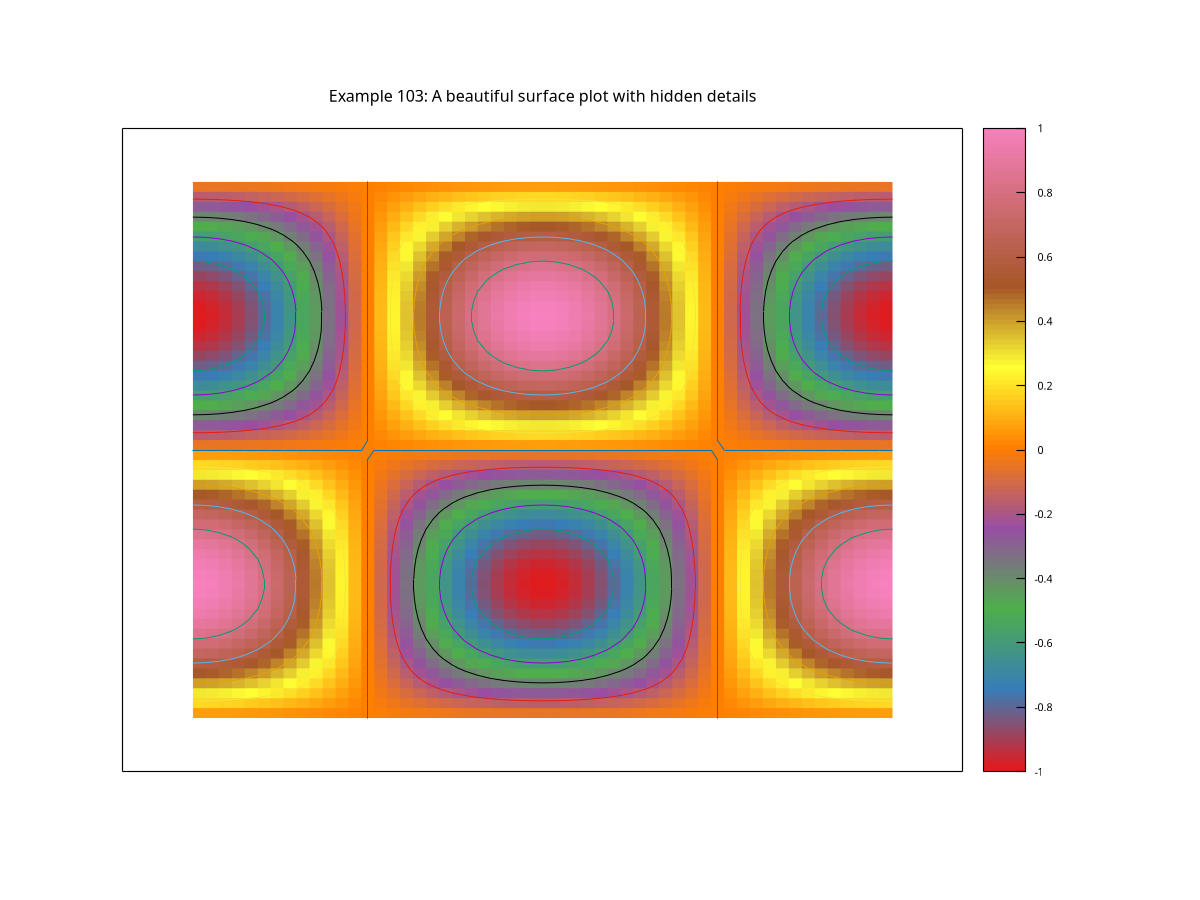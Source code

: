 # ogpf libray
# Rev. 0.22 of March 9th, 2018
# Licence: MIT

# gnuplot global setting
set term x11 size 640,480 enhanced font "verdana,10"
 set title "ogpf libray: Rev. 0.22 of March 9th, 2018"

# ogpf extra configuration
# -------------------------------------------
# color definitions
set style line 1 lc rgb "#800000" lt 1 lw 2
set style line 2 lc rgb "#ff0000" lt 1 lw 2
set style line 3 lc rgb "#ff4500" lt 1 lw 2
set style line 4 lc rgb "#ffa500" lt 1 lw 2
set style line 5 lc rgb "#006400" lt 1 lw 2
set style line 6 lc rgb "#0000ff" lt 1 lw 2
set style line 7 lc rgb "#9400d3" lt 1 lw 2

# Axes
set border linewidth 1.15
set tics nomirror

# grid
# Add light grid to plot
set style line 102 lc rgb "#d6d7d9" lt 0 lw 1
set grid back ls 102

# plot style
set style data linespoints

# -------------------------------------------

set style data lines

 
# options
set hidden3d
set tics font ",8"
unset key


 
# plot scale
 
# Annotation: title and labels
set title "Example 103: A beautiful surface plot with hidden details"
 
# axes setting

#data x y z
$xyz << EOD
 -0.500000000000000      -0.500000000000000       1.224646799147353E-016
 -0.500000000000000      -0.481481481481482       0.116092914125230     
 -0.500000000000000      -0.462962962962963       0.230615870742440     
 -0.500000000000000      -0.444444444444444       0.342020143325669     
 -0.500000000000000      -0.425925925925926       0.448799180200462     
 -0.500000000000000      -0.407407407407407       0.549508978070806     
 -0.500000000000000      -0.388888888888889       0.642787609686539     
 -0.500000000000000      -0.370370370370370       0.727373641573049     
 -0.500000000000000      -0.351851851851852       0.802123192755044     
 -0.500000000000000      -0.333333333333333       0.866025403784439     
 -0.500000000000000      -0.314814814814815       0.918216106880274     
 -0.500000000000000      -0.296296296296296       0.957989512315489     
 -0.500000000000000      -0.277777777777778       0.984807753012208     
 -0.500000000000000      -0.259259259259259       0.998308158271268     
 -0.500000000000000      -0.240740740740741       0.998308158271268     
 -0.500000000000000      -0.222222222222222       0.984807753012208     
 -0.500000000000000      -0.203703703703704       0.957989512315489     
 -0.500000000000000      -0.185185185185185       0.918216106880274     
 -0.500000000000000      -0.166666666666667       0.866025403784439     
 -0.500000000000000      -0.148148148148148       0.802123192755044     
 -0.500000000000000      -0.129629629629630       0.727373641573049     
 -0.500000000000000      -0.111111111111111       0.642787609686540     
 -0.500000000000000      -9.259259259259262E-002  0.549508978070806     
 -0.500000000000000      -7.407407407407407E-002  0.448799180200462     
 -0.500000000000000      -5.555555555555558E-002  0.342020143325669     
 -0.500000000000000      -3.703703703703709E-002  0.230615870742440     
 -0.500000000000000      -1.851851851851855E-002  0.116092914125230     
 -0.500000000000000       0.000000000000000E+000  0.000000000000000E+000
 -0.500000000000000       1.851851851851849E-002 -0.116092914125230     
 -0.500000000000000       3.703703703703698E-002 -0.230615870742440     
 -0.500000000000000       5.555555555555558E-002 -0.342020143325669     
 -0.500000000000000       7.407407407407407E-002 -0.448799180200462     
 -0.500000000000000       9.259259259259256E-002 -0.549508978070806     
 -0.500000000000000       0.111111111111111      -0.642787609686539     
 -0.500000000000000       0.129629629629630      -0.727373641573048     
 -0.500000000000000       0.148148148148148      -0.802123192755044     
 -0.500000000000000       0.166666666666667      -0.866025403784438     
 -0.500000000000000       0.185185185185185      -0.918216106880274     
 -0.500000000000000       0.203703703703704      -0.957989512315489     
 -0.500000000000000       0.222222222222222      -0.984807753012208     
 -0.500000000000000       0.240740740740741      -0.998308158271268     
 -0.500000000000000       0.259259259259259      -0.998308158271268     
 -0.500000000000000       0.277777777777778      -0.984807753012208     
 -0.500000000000000       0.296296296296296      -0.957989512315489     
 -0.500000000000000       0.314814814814815      -0.918216106880274     
 -0.500000000000000       0.333333333333333      -0.866025403784439     
 -0.500000000000000       0.351851851851852      -0.802123192755044     
 -0.500000000000000       0.370370370370370      -0.727373641573049     
 -0.500000000000000       0.388888888888889      -0.642787609686539     
 -0.500000000000000       0.407407407407407      -0.549508978070807     
 -0.500000000000000       0.425925925925926      -0.448799180200463     
 -0.500000000000000       0.444444444444444      -0.342020143325669     
 -0.500000000000000       0.462962962962963      -0.230615870742441     
 -0.500000000000000       0.481481481481481      -0.116092914125231     
 -0.500000000000000       0.500000000000000      -1.224646799147353E-016

 -0.481481481481482      -0.500000000000000       1.216366175599044E-016
 -0.481481481481482      -0.481481481481482       0.115307935371220     
 -0.481481481481482      -0.462962962962963       0.229056528725450     
 -0.481481481481482      -0.444444444444444       0.339707525471451     
 -0.481481481481482      -0.425925925925926       0.445764560698238     
 -0.481481481481482      -0.407407407407407       0.545793394943501     
 -0.481481481481482      -0.388888888888889       0.638441309821927     
 -0.481481481481482      -0.370370370370370       0.722455401220792     
 -0.481481481481482      -0.351851851851852       0.796699522678744     
 -0.481481481481482      -0.333333333333333       0.860169649817659     
 -0.481481481481482      -0.314814814814815       0.912007458049964     
 -0.481481481481482      -0.296296296296296       0.951511929946241     
 -0.481481481481482      -0.277777777777778       0.978148835293378     
 -0.481481481481482      -0.259259259259259       0.991557955641738     
 -0.481481481481482      -0.240740740740741       0.991557955641738     
 -0.481481481481482      -0.222222222222222       0.978148835293378     
 -0.481481481481482      -0.203703703703704       0.951511929946241     
 -0.481481481481482      -0.185185185185185       0.912007458049964     
 -0.481481481481482      -0.166666666666667       0.860169649817659     
 -0.481481481481482      -0.148148148148148       0.796699522678744     
 -0.481481481481482      -0.129629629629630       0.722455401220792     
 -0.481481481481482      -0.111111111111111       0.638441309821928     
 -0.481481481481482      -9.259259259259262E-002  0.545793394943501     
 -0.481481481481482      -7.407407407407407E-002  0.445764560698237     
 -0.481481481481482      -5.555555555555558E-002  0.339707525471451     
 -0.481481481481482      -3.703703703703709E-002  0.229056528725450     
 -0.481481481481482      -1.851851851851855E-002  0.115307935371220     
 -0.481481481481482       0.000000000000000E+000  0.000000000000000E+000
 -0.481481481481482       1.851851851851849E-002 -0.115307935371220     
 -0.481481481481482       3.703703703703698E-002 -0.229056528725449     
 -0.481481481481482       5.555555555555558E-002 -0.339707525471451     
 -0.481481481481482       7.407407407407407E-002 -0.445764560698237     
 -0.481481481481482       9.259259259259256E-002 -0.545793394943501     
 -0.481481481481482       0.111111111111111      -0.638441309821927     
 -0.481481481481482       0.129629629629630      -0.722455401220791     
 -0.481481481481482       0.148148148148148      -0.796699522678744     
 -0.481481481481482       0.166666666666667      -0.860169649817659     
 -0.481481481481482       0.185185185185185      -0.912007458049964     
 -0.481481481481482       0.203703703703704      -0.951511929946241     
 -0.481481481481482       0.222222222222222      -0.978148835293378     
 -0.481481481481482       0.240740740740741      -0.991557955641738     
 -0.481481481481482       0.259259259259259      -0.991557955641738     
 -0.481481481481482       0.277777777777778      -0.978148835293379     
 -0.481481481481482       0.296296296296296      -0.951511929946241     
 -0.481481481481482       0.314814814814815      -0.912007458049964     
 -0.481481481481482       0.333333333333333      -0.860169649817659     
 -0.481481481481482       0.351851851851852      -0.796699522678744     
 -0.481481481481482       0.370370370370370      -0.722455401220792     
 -0.481481481481482       0.388888888888889      -0.638441309821927     
 -0.481481481481482       0.407407407407407      -0.545793394943501     
 -0.481481481481482       0.425925925925926      -0.445764560698238     
 -0.481481481481482       0.444444444444444      -0.339707525471451     
 -0.481481481481482       0.462962962962963      -0.229056528725450     
 -0.481481481481482       0.481481481481481      -0.115307935371221     
 -0.481481481481482       0.500000000000000      -1.216366175599044E-016

 -0.462962962962963      -0.500000000000000       1.191636286182332E-016
 -0.462962962962963      -0.481481481481482       0.112963614600219     
 -0.462962962962963      -0.462962962962963       0.224399590100231     
 -0.462962962962963      -0.444444444444444       0.332800946098018     
 -0.462962962962963      -0.425925925925926       0.436701740214490     
 -0.462962962962963      -0.407407407407407       0.534696892449359     
 -0.462962962962963      -0.388888888888889       0.625461186477753     
 -0.462962962962963      -0.370370370370370       0.707767190927622     
 -0.462962962962963      -0.351851851851852       0.780501858283407     
 -0.462962962962963      -0.333333333333333       0.842681576944269     
 -0.462962962962963      -0.314814814814815       0.893465472883626     
 -0.462962962962963      -0.296296296296296       0.932166781027853     
 -0.462962962962963      -0.277777777777778       0.958262132575771     
 -0.462962962962963      -0.259259259259259       0.971398632663848     
 -0.462962962962963      -0.240740740740741       0.971398632663848     
 -0.462962962962963      -0.222222222222222       0.958262132575771     
 -0.462962962962963      -0.203703703703704       0.932166781027853     
 -0.462962962962963      -0.185185185185185       0.893465472883626     
 -0.462962962962963      -0.166666666666667       0.842681576944269     
 -0.462962962962963      -0.148148148148148       0.780501858283407     
 -0.462962962962963      -0.129629629629630       0.707767190927622     
 -0.462962962962963      -0.111111111111111       0.625461186477753     
 -0.462962962962963      -9.259259259259262E-002  0.534696892449359     
 -0.462962962962963      -7.407407407407407E-002  0.436701740214490     
 -0.462962962962963      -5.555555555555558E-002  0.332800946098018     
 -0.462962962962963      -3.703703703703709E-002  0.224399590100231     
 -0.462962962962963      -1.851851851851855E-002  0.112963614600219     
 -0.462962962962963       0.000000000000000E+000  0.000000000000000E+000
 -0.462962962962963       1.851851851851849E-002 -0.112963614600219     
 -0.462962962962963       3.703703703703698E-002 -0.224399590100231     
 -0.462962962962963       5.555555555555558E-002 -0.332800946098018     
 -0.462962962962963       7.407407407407407E-002 -0.436701740214490     
 -0.462962962962963       9.259259259259256E-002 -0.534696892449359     
 -0.462962962962963       0.111111111111111      -0.625461186477753     
 -0.462962962962963       0.129629629629630      -0.707767190927622     
 -0.462962962962963       0.148148148148148      -0.780501858283407     
 -0.462962962962963       0.166666666666667      -0.842681576944268     
 -0.462962962962963       0.185185185185185      -0.893465472883626     
 -0.462962962962963       0.203703703703704      -0.932166781027853     
 -0.462962962962963       0.222222222222222      -0.958262132575771     
 -0.462962962962963       0.240740740740741      -0.971398632663848     
 -0.462962962962963       0.259259259259259      -0.971398632663848     
 -0.462962962962963       0.277777777777778      -0.958262132575771     
 -0.462962962962963       0.296296296296296      -0.932166781027853     
 -0.462962962962963       0.314814814814815      -0.893465472883626     
 -0.462962962962963       0.333333333333333      -0.842681576944269     
 -0.462962962962963       0.351851851851852      -0.780501858283407     
 -0.462962962962963       0.370370370370370      -0.707767190927622     
 -0.462962962962963       0.388888888888889      -0.625461186477753     
 -0.462962962962963       0.407407407407407      -0.534696892449359     
 -0.462962962962963       0.425925925925926      -0.436701740214490     
 -0.462962962962963       0.444444444444444      -0.332800946098018     
 -0.462962962962963       0.462962962962963      -0.224399590100232     
 -0.462962962962963       0.481481481481481      -0.112963614600220     
 -0.462962962962963       0.500000000000000      -1.191636286182332E-016

 -0.444444444444444      -0.500000000000000       1.150791560227850E-016
 -0.444444444444444      -0.481481481481482       0.109091654729011     
 -0.444444444444444      -0.462962962962963       0.216708031972788     
 -0.444444444444444      -0.444444444444444       0.321393804843270     
 -0.444444444444444      -0.425925925925926       0.421733277849140     
 -0.444444444444444      -0.407407407407407       0.516369531748742     
 -0.444444444444444      -0.388888888888889       0.604022773555054     
 -0.444444444444444      -0.370370370370370       0.683507643540368     
 -0.444444444444444      -0.351851851851852       0.753749245193148     
 -0.444444444444444      -0.333333333333333       0.813797681349374     
 -0.444444444444444      -0.314814814814815       0.862840899922159     
 -0.444444444444444      -0.296296296296296       0.900215675513156     
 -0.444444444444444      -0.277777777777778       0.925416578398323     
 -0.444444444444444      -0.259259259259259       0.938102809597881     
 -0.444444444444444      -0.240740740740741       0.938102809597881     
 -0.444444444444444      -0.222222222222222       0.925416578398323     
 -0.444444444444444      -0.203703703703704       0.900215675513156     
 -0.444444444444444      -0.185185185185185       0.862840899922159     
 -0.444444444444444      -0.166666666666667       0.813797681349374     
 -0.444444444444444      -0.148148148148148       0.753749245193147     
 -0.444444444444444      -0.129629629629630       0.683507643540368     
 -0.444444444444444      -0.111111111111111       0.604022773555054     
 -0.444444444444444      -9.259259259259262E-002  0.516369531748742     
 -0.444444444444444      -7.407407407407407E-002  0.421733277849139     
 -0.444444444444444      -5.555555555555558E-002  0.321393804843270     
 -0.444444444444444      -3.703703703703709E-002  0.216708031972788     
 -0.444444444444444      -1.851851851851855E-002  0.109091654729011     
 -0.444444444444444       0.000000000000000E+000  0.000000000000000E+000
 -0.444444444444444       1.851851851851849E-002 -0.109091654729011     
 -0.444444444444444       3.703703703703698E-002 -0.216708031972788     
 -0.444444444444444       5.555555555555558E-002 -0.321393804843270     
 -0.444444444444444       7.407407407407407E-002 -0.421733277849139     
 -0.444444444444444       9.259259259259256E-002 -0.516369531748742     
 -0.444444444444444       0.111111111111111      -0.604022773555053     
 -0.444444444444444       0.129629629629630      -0.683507643540368     
 -0.444444444444444       0.148148148148148      -0.753749245193147     
 -0.444444444444444       0.166666666666667      -0.813797681349373     
 -0.444444444444444       0.185185185185185      -0.862840899922158     
 -0.444444444444444       0.203703703703704      -0.900215675513156     
 -0.444444444444444       0.222222222222222      -0.925416578398323     
 -0.444444444444444       0.240740740740741      -0.938102809597881     
 -0.444444444444444       0.259259259259259      -0.938102809597881     
 -0.444444444444444       0.277777777777778      -0.925416578398323     
 -0.444444444444444       0.296296296296296      -0.900215675513156     
 -0.444444444444444       0.314814814814815      -0.862840899922159     
 -0.444444444444444       0.333333333333333      -0.813797681349374     
 -0.444444444444444       0.351851851851852      -0.753749245193148     
 -0.444444444444444       0.370370370370370      -0.683507643540368     
 -0.444444444444444       0.388888888888889      -0.604022773555054     
 -0.444444444444444       0.407407407407407      -0.516369531748742     
 -0.444444444444444       0.425925925925926      -0.421733277849140     
 -0.444444444444444       0.444444444444444      -0.321393804843270     
 -0.444444444444444       0.462962962962963      -0.216708031972788     
 -0.444444444444444       0.481481481481481      -0.109091654729012     
 -0.444444444444444       0.500000000000000      -1.150791560227850E-016

 -0.425925925925926      -0.500000000000000       1.094384352585665E-016
 -0.425925925925926      -0.481481481481482       0.103744417372569     
 -0.425925925925926      -0.462962962962963       0.206085869472050     
 -0.425925925925926      -0.444444444444444       0.305640363723909     
 -0.425925925925926      -0.425925925925926       0.401061596377522     
 -0.425925925925926      -0.407407407407407       0.491059158954834     
 -0.425925925925926      -0.388888888888889       0.574415988811357     
 -0.425925925925926      -0.370370370370370       0.650004827820579     
 -0.425925925925926      -0.351851851851852       0.716803466606335     
 -0.425925925925926      -0.333333333333333       0.773908568171037     
 -0.425925925925926      -0.314814814814815       0.820547883978904     
 -0.425925925925926      -0.296296296296296       0.856090697292628     
 -0.425925925925926      -0.277777777777778       0.880056352535266     
 -0.425925925925926      -0.259259259259259       0.892120755332356     
 -0.425925925925926      -0.240740740740741       0.892120755332356     
 -0.425925925925926      -0.222222222222222       0.880056352535266     
 -0.425925925925926      -0.203703703703704       0.856090697292628     
 -0.425925925925926      -0.185185185185185       0.820547883978904     
 -0.425925925925926      -0.166666666666667       0.773908568171037     
 -0.425925925925926      -0.148148148148148       0.716803466606335     
 -0.425925925925926      -0.129629629629630       0.650004827820579     
 -0.425925925925926      -0.111111111111111       0.574415988811357     
 -0.425925925925926      -9.259259259259262E-002  0.491059158954835     
 -0.425925925925926      -7.407407407407407E-002  0.401061596377522     
 -0.425925925925926      -5.555555555555558E-002  0.305640363723909     
 -0.425925925925926      -3.703703703703709E-002  0.206085869472050     
 -0.425925925925926      -1.851851851851855E-002  0.103744417372569     
 -0.425925925925926       0.000000000000000E+000  0.000000000000000E+000
 -0.425925925925926       1.851851851851849E-002 -0.103744417372568     
 -0.425925925925926       3.703703703703698E-002 -0.206085869472049     
 -0.425925925925926       5.555555555555558E-002 -0.305640363723909     
 -0.425925925925926       7.407407407407407E-002 -0.401061596377522     
 -0.425925925925926       9.259259259259256E-002 -0.491059158954834     
 -0.425925925925926       0.111111111111111      -0.574415988811357     
 -0.425925925925926       0.129629629629630      -0.650004827820578     
 -0.425925925925926       0.148148148148148      -0.716803466606335     
 -0.425925925925926       0.166666666666667      -0.773908568171037     
 -0.425925925925926       0.185185185185185      -0.820547883978904     
 -0.425925925925926       0.203703703703704      -0.856090697292628     
 -0.425925925925926       0.222222222222222      -0.880056352535266     
 -0.425925925925926       0.240740740740741      -0.892120755332356     
 -0.425925925925926       0.259259259259259      -0.892120755332356     
 -0.425925925925926       0.277777777777778      -0.880056352535266     
 -0.425925925925926       0.296296296296296      -0.856090697292628     
 -0.425925925925926       0.314814814814815      -0.820547883978904     
 -0.425925925925926       0.333333333333333      -0.773908568171037     
 -0.425925925925926       0.351851851851852      -0.716803466606335     
 -0.425925925925926       0.370370370370370      -0.650004827820579     
 -0.425925925925926       0.388888888888889      -0.574415988811357     
 -0.425925925925926       0.407407407407407      -0.491059158954835     
 -0.425925925925926       0.425925925925926      -0.401061596377522     
 -0.425925925925926       0.444444444444444      -0.305640363723909     
 -0.425925925925926       0.462962962962963      -0.206085869472050     
 -0.425925925925926       0.481481481481481      -0.103744417372569     
 -0.425925925925926       0.500000000000000      -1.094384352585665E-016

 -0.407407407407407      -0.500000000000000       1.023177473973480E-016
 -0.407407407407407      -0.481481481481482       9.699421474303870E-002
 -0.407407407407407      -0.462962962962963       0.192676749123690     
 -0.407407407407407      -0.444444444444444       0.285753661006302     
 -0.407407407407407      -0.425925925925926       0.374966244829604     
 -0.407407407407407      -0.407407407407407       0.459108053440137     
 -0.407407407407407      -0.388888888888889       0.537041213220360     
 -0.407407407407407      -0.370370370370370       0.607711811877324     
 -0.407407407407407      -0.351851851851852       0.670164150798469     
 -0.407407407407407      -0.333333333333333       0.723553669235865     
 -0.407407407407407      -0.314814814814815       0.767158365541507     
 -0.407407407407407      -0.296296296296296       0.800388561001014     
 -0.407407407407407      -0.277777777777778       0.822794874226661     
 -0.407407407407407      -0.259259259259259       0.834074298269741     
 -0.407407407407407      -0.240740740740741       0.834074298269741     
 -0.407407407407407      -0.222222222222222       0.822794874226661     
 -0.407407407407407      -0.203703703703704       0.800388561001014     
 -0.407407407407407      -0.185185185185185       0.767158365541507     
 -0.407407407407407      -0.166666666666667       0.723553669235865     
 -0.407407407407407      -0.148148148148148       0.670164150798468     
 -0.407407407407407      -0.129629629629630       0.607711811877324     
 -0.407407407407407      -0.111111111111111       0.537041213220360     
 -0.407407407407407      -9.259259259259262E-002  0.459108053440137     
 -0.407407407407407      -7.407407407407407E-002  0.374966244829604     
 -0.407407407407407      -5.555555555555558E-002  0.285753661006302     
 -0.407407407407407      -3.703703703703709E-002  0.192676749123690     
 -0.407407407407407      -1.851851851851855E-002  9.699421474303871E-002
 -0.407407407407407       0.000000000000000E+000  0.000000000000000E+000
 -0.407407407407407       1.851851851851849E-002 -9.699421474303843E-002
 -0.407407407407407       3.703703703703698E-002 -0.192676749123690     
 -0.407407407407407       5.555555555555558E-002 -0.285753661006302     
 -0.407407407407407       7.407407407407407E-002 -0.374966244829604     
 -0.407407407407407       9.259259259259256E-002 -0.459108053440137     
 -0.407407407407407       0.111111111111111      -0.537041213220359     
 -0.407407407407407       0.129629629629630      -0.607711811877324     
 -0.407407407407407       0.148148148148148      -0.670164150798468     
 -0.407407407407407       0.166666666666667      -0.723553669235865     
 -0.407407407407407       0.185185185185185      -0.767158365541507     
 -0.407407407407407       0.203703703703704      -0.800388561001014     
 -0.407407407407407       0.222222222222222      -0.822794874226661     
 -0.407407407407407       0.240740740740741      -0.834074298269741     
 -0.407407407407407       0.259259259259259      -0.834074298269741     
 -0.407407407407407       0.277777777777778      -0.822794874226662     
 -0.407407407407407       0.296296296296296      -0.800388561001014     
 -0.407407407407407       0.314814814814815      -0.767158365541507     
 -0.407407407407407       0.333333333333333      -0.723553669235866     
 -0.407407407407407       0.351851851851852      -0.670164150798469     
 -0.407407407407407       0.370370370370370      -0.607711811877324     
 -0.407407407407407       0.388888888888889      -0.537041213220360     
 -0.407407407407407       0.407407407407407      -0.459108053440137     
 -0.407407407407407       0.425925925925926      -0.374966244829605     
 -0.407407407407407       0.444444444444444      -0.285753661006302     
 -0.407407407407407       0.462962962962963      -0.192676749123690     
 -0.407407407407407       0.481481481481481      -9.699421474303907E-002
 -0.407407407407407       0.500000000000000      -1.023177473973480E-016

 -0.388888888888889      -0.500000000000000       9.381338752702730E-017
 -0.388888888888889      -0.481481481481482       8.893233175112142E-002
 -0.388888888888889      -0.462962962962963       0.176662006277291     
 -0.388888888888889      -0.444444444444444       0.262002630229385     
 -0.388888888888889      -0.425925925925926       0.343800118068917     
 -0.388888888888889      -0.407407407407407       0.420948299095129     
 -0.388888888888889      -0.388888888888889       0.492403876506104     
 -0.388888888888889      -0.370370370370370       0.557200536198249     
 -0.388888888888889      -0.351851851851852       0.614462014506854     
 -0.388888888888889      -0.333333333333333       0.663413948168938     
 -0.388888888888889      -0.314814814814815       0.703394346257975     
 -0.388888888888889      -0.296296296296296       0.733862542475540     
 -0.388888888888889      -0.277777777777778       0.754406506735489     
 -0.388888888888889      -0.259259259259259       0.764748417164046     
 -0.388888888888889      -0.240740740740741       0.764748417164046     
 -0.388888888888889      -0.222222222222222       0.754406506735489     
 -0.388888888888889      -0.203703703703704       0.733862542475540     
 -0.388888888888889      -0.185185185185185       0.703394346257976     
 -0.388888888888889      -0.166666666666667       0.663413948168938     
 -0.388888888888889      -0.148148148148148       0.614462014506854     
 -0.388888888888889      -0.129629629629630       0.557200536198249     
 -0.388888888888889      -0.111111111111111       0.492403876506104     
 -0.388888888888889      -9.259259259259262E-002  0.420948299095129     
 -0.388888888888889      -7.407407407407407E-002  0.343800118068917     
 -0.388888888888889      -5.555555555555558E-002  0.262002630229385     
 -0.388888888888889      -3.703703703703709E-002  0.176662006277291     
 -0.388888888888889      -1.851851851851855E-002  8.893233175112143E-002
 -0.388888888888889       0.000000000000000E+000  0.000000000000000E+000
 -0.388888888888889       1.851851851851849E-002 -8.893233175112117E-002
 -0.388888888888889       3.703703703703698E-002 -0.176662006277291     
 -0.388888888888889       5.555555555555558E-002 -0.262002630229385     
 -0.388888888888889       7.407407407407407E-002 -0.343800118068917     
 -0.388888888888889       9.259259259259256E-002 -0.420948299095129     
 -0.388888888888889       0.111111111111111      -0.492403876506104     
 -0.388888888888889       0.129629629629630      -0.557200536198249     
 -0.388888888888889       0.148148148148148      -0.614462014506854     
 -0.388888888888889       0.166666666666667      -0.663413948168938     
 -0.388888888888889       0.185185185185185      -0.703394346257975     
 -0.388888888888889       0.203703703703704      -0.733862542475540     
 -0.388888888888889       0.222222222222222      -0.754406506735489     
 -0.388888888888889       0.240740740740741      -0.764748417164046     
 -0.388888888888889       0.259259259259259      -0.764748417164046     
 -0.388888888888889       0.277777777777778      -0.754406506735489     
 -0.388888888888889       0.296296296296296      -0.733862542475540     
 -0.388888888888889       0.314814814814815      -0.703394346257976     
 -0.388888888888889       0.333333333333333      -0.663413948168939     
 -0.388888888888889       0.351851851851852      -0.614462014506854     
 -0.388888888888889       0.370370370370370      -0.557200536198249     
 -0.388888888888889       0.388888888888889      -0.492403876506104     
 -0.388888888888889       0.407407407407407      -0.420948299095130     
 -0.388888888888889       0.425925925925926      -0.343800118068917     
 -0.388888888888889       0.444444444444444      -0.262002630229385     
 -0.388888888888889       0.462962962962963      -0.176662006277291     
 -0.388888888888889       0.481481481481481      -8.893233175112175E-002
 -0.388888888888889       0.500000000000000      -9.381338752702730E-017

 -0.370370370370370      -0.500000000000000       8.404036252575815E-017
 -0.370370370370370      -0.481481481481482       7.966779153425230E-002
 -0.370370370370370      -0.462962962962963       0.158258212856816     
 -0.370370370370370      -0.444444444444444       0.234708463339906     
 -0.370370370370370      -0.425925925925926       0.307984684494910     
 -0.370370370370370      -0.407407407407407       0.377095941134884     
 -0.370370370370370      -0.388888888888889       0.441107622073019     
 -0.370370370370370      -0.370370370370370       0.499154079135634     
 -0.370370370370370      -0.351851851851852       0.550450333568719     
 -0.370370370370370      -0.333333333333333       0.594302691528964     
 -0.370370370370370      -0.314814814814815       0.630118125102971     
 -0.370370370370370      -0.296296296296296       0.657412291992450     
 -0.370370370370370      -0.277777777777778       0.675816085412925     
 -0.370370370370370      -0.259259259259259       0.685080625629794     
 -0.370370370370370      -0.240740740740741       0.685080625629794     
 -0.370370370370370      -0.222222222222222       0.675816085412925     
 -0.370370370370370      -0.203703703703704       0.657412291992450     
 -0.370370370370370      -0.185185185185185       0.630118125102971     
 -0.370370370370370      -0.166666666666667       0.594302691528964     
 -0.370370370370370      -0.148148148148148       0.550450333568719     
 -0.370370370370370      -0.129629629629630       0.499154079135634     
 -0.370370370370370      -0.111111111111111       0.441107622073019     
 -0.370370370370370      -9.259259259259262E-002  0.377095941134884     
 -0.370370370370370      -7.407407407407407E-002  0.307984684494910     
 -0.370370370370370      -5.555555555555558E-002  0.234708463339906     
 -0.370370370370370      -3.703703703703709E-002  0.158258212856816     
 -0.370370370370370      -1.851851851851855E-002  7.966779153425231E-002
 -0.370370370370370       0.000000000000000E+000  0.000000000000000E+000
 -0.370370370370370       1.851851851851849E-002 -7.966779153425207E-002
 -0.370370370370370       3.703703703703698E-002 -0.158258212856816     
 -0.370370370370370       5.555555555555558E-002 -0.234708463339906     
 -0.370370370370370       7.407407407407407E-002 -0.307984684494910     
 -0.370370370370370       9.259259259259256E-002 -0.377095941134884     
 -0.370370370370370       0.111111111111111      -0.441107622073019     
 -0.370370370370370       0.129629629629630      -0.499154079135634     
 -0.370370370370370       0.148148148148148      -0.550450333568719     
 -0.370370370370370       0.166666666666667      -0.594302691528964     
 -0.370370370370370       0.185185185185185      -0.630118125102971     
 -0.370370370370370       0.203703703703704      -0.657412291992450     
 -0.370370370370370       0.222222222222222      -0.675816085412925     
 -0.370370370370370       0.240740740740741      -0.685080625629794     
 -0.370370370370370       0.259259259259259      -0.685080625629794     
 -0.370370370370370       0.277777777777778      -0.675816085412925     
 -0.370370370370370       0.296296296296296      -0.657412291992450     
 -0.370370370370370       0.314814814814815      -0.630118125102971     
 -0.370370370370370       0.333333333333333      -0.594302691528965     
 -0.370370370370370       0.351851851851852      -0.550450333568719     
 -0.370370370370370       0.370370370370370      -0.499154079135634     
 -0.370370370370370       0.388888888888889      -0.441107622073019     
 -0.370370370370370       0.407407407407407      -0.377095941134884     
 -0.370370370370370       0.425925925925926      -0.307984684494910     
 -0.370370370370370       0.444444444444444      -0.234708463339906     
 -0.370370370370370       0.462962962962963      -0.158258212856817     
 -0.370370370370370       0.481481481481481      -7.966779153425260E-002
 -0.370370370370370       0.500000000000000      -8.404036252575815E-017

 -0.351851851851852      -0.500000000000000       7.313083579121581E-017
 -0.351851851851852      -0.481481481481482       6.932588110569503E-002
 -0.351851851851852      -0.462962962962963       0.137714248596867     
 -0.351851851851852      -0.444444444444444       0.204240267122341     
 -0.351851851851852      -0.425925925925926       0.268004286405873     
 -0.351851851851852      -0.407407407407407       0.328144007472800     
 -0.351851851851852      -0.388888888888889       0.383846143764414     
 -0.351851851851852      -0.370370370370370       0.434357419443489     
 -0.351851851851852      -0.351851851851852       0.478994756157744     
 -0.351851851851852      -0.333333333333333       0.517154510502752     
 -0.351851851851852      -0.314814814814815       0.548320637263439     
 -0.351851851851852      -0.296296296296296       0.572071668040356     
 -0.351851851851852      -0.277777777777778       0.588086410886755     
 -0.351851851851852      -0.259259259259259       0.596148293878672     
 -0.351851851851852      -0.240740740740741       0.596148293878672     
 -0.351851851851852      -0.222222222222222       0.588086410886755     
 -0.351851851851852      -0.203703703703704       0.572071668040356     
 -0.351851851851852      -0.185185185185185       0.548320637263439     
 -0.351851851851852      -0.166666666666667       0.517154510502752     
 -0.351851851851852      -0.148148148148148       0.478994756157744     
 -0.351851851851852      -0.129629629629630       0.434357419443489     
 -0.351851851851852      -0.111111111111111       0.383846143764414     
 -0.351851851851852      -9.259259259259262E-002  0.328144007472800     
 -0.351851851851852      -7.407407407407407E-002  0.268004286405873     
 -0.351851851851852      -5.555555555555558E-002  0.204240267122341     
 -0.351851851851852      -3.703703703703709E-002  0.137714248596867     
 -0.351851851851852      -1.851851851851855E-002  6.932588110569504E-002
 -0.351851851851852       0.000000000000000E+000  0.000000000000000E+000
 -0.351851851851852       1.851851851851849E-002 -6.932588110569483E-002
 -0.351851851851852       3.703703703703698E-002 -0.137714248596867     
 -0.351851851851852       5.555555555555558E-002 -0.204240267122341     
 -0.351851851851852       7.407407407407407E-002 -0.268004286405873     
 -0.351851851851852       9.259259259259256E-002 -0.328144007472800     
 -0.351851851851852       0.111111111111111      -0.383846143764414     
 -0.351851851851852       0.129629629629630      -0.434357419443489     
 -0.351851851851852       0.148148148148148      -0.478994756157744     
 -0.351851851851852       0.166666666666667      -0.517154510502752     
 -0.351851851851852       0.185185185185185      -0.548320637263439     
 -0.351851851851852       0.203703703703704      -0.572071668040356     
 -0.351851851851852       0.222222222222222      -0.588086410886755     
 -0.351851851851852       0.240740740740741      -0.596148293878672     
 -0.351851851851852       0.259259259259259      -0.596148293878672     
 -0.351851851851852       0.277777777777778      -0.588086410886755     
 -0.351851851851852       0.296296296296296      -0.572071668040356     
 -0.351851851851852       0.314814814814815      -0.548320637263439     
 -0.351851851851852       0.333333333333333      -0.517154510502752     
 -0.351851851851852       0.351851851851852      -0.478994756157744     
 -0.351851851851852       0.370370370370370      -0.434357419443489     
 -0.351851851851852       0.388888888888889      -0.383846143764414     
 -0.351851851851852       0.407407407407407      -0.328144007472800     
 -0.351851851851852       0.425925925925926      -0.268004286405873     
 -0.351851851851852       0.444444444444444      -0.204240267122341     
 -0.351851851851852       0.462962962962963      -0.137714248596868     
 -0.351851851851852       0.481481481481481      -6.932588110569529E-002
 -0.351851851851852       0.500000000000000      -7.313083579121581E-017

 -0.333333333333333      -0.500000000000000       6.123233995736767E-017
 -0.333333333333333      -0.481481481481482       5.804645706261519E-002
 -0.333333333333333      -0.462962962962963       0.115307935371220     
 -0.333333333333333      -0.444444444444444       0.171010071662834     
 -0.333333333333333      -0.425925925925926       0.224399590100231     
 -0.333333333333333      -0.407407407407407       0.274754489035403     
 -0.333333333333333      -0.388888888888889       0.321393804843270     
 -0.333333333333333      -0.370370370370370       0.363686820786524     
 -0.333333333333333      -0.351851851851852       0.401061596377522     
 -0.333333333333333      -0.333333333333333       0.433012701892219     
 -0.333333333333333      -0.314814814814815       0.459108053440137     
 -0.333333333333333      -0.296296296296296       0.478994756157745     
 -0.333333333333333      -0.277777777777778       0.492403876506104     
 -0.333333333333333      -0.259259259259259       0.499154079135634     
 -0.333333333333333      -0.240740740740741       0.499154079135634     
 -0.333333333333333      -0.222222222222222       0.492403876506104     
 -0.333333333333333      -0.203703703703704       0.478994756157745     
 -0.333333333333333      -0.185185185185185       0.459108053440137     
 -0.333333333333333      -0.166666666666667       0.433012701892219     
 -0.333333333333333      -0.148148148148148       0.401061596377522     
 -0.333333333333333      -0.129629629629630       0.363686820786524     
 -0.333333333333333      -0.111111111111111       0.321393804843270     
 -0.333333333333333      -9.259259259259262E-002  0.274754489035403     
 -0.333333333333333      -7.407407407407407E-002  0.224399590100231     
 -0.333333333333333      -5.555555555555558E-002  0.171010071662834     
 -0.333333333333333      -3.703703703703709E-002  0.115307935371220     
 -0.333333333333333      -1.851851851851855E-002  5.804645706261521E-002
 -0.333333333333333       0.000000000000000E+000  0.000000000000000E+000
 -0.333333333333333       1.851851851851849E-002 -5.804645706261503E-002
 -0.333333333333333       3.703703703703698E-002 -0.115307935371220     
 -0.333333333333333       5.555555555555558E-002 -0.171010071662834     
 -0.333333333333333       7.407407407407407E-002 -0.224399590100231     
 -0.333333333333333       9.259259259259256E-002 -0.274754489035403     
 -0.333333333333333       0.111111111111111      -0.321393804843270     
 -0.333333333333333       0.129629629629630      -0.363686820786524     
 -0.333333333333333       0.148148148148148      -0.401061596377522     
 -0.333333333333333       0.166666666666667      -0.433012701892219     
 -0.333333333333333       0.185185185185185      -0.459108053440137     
 -0.333333333333333       0.203703703703704      -0.478994756157745     
 -0.333333333333333       0.222222222222222      -0.492403876506104     
 -0.333333333333333       0.240740740740741      -0.499154079135634     
 -0.333333333333333       0.259259259259259      -0.499154079135634     
 -0.333333333333333       0.277777777777778      -0.492403876506104     
 -0.333333333333333       0.296296296296296      -0.478994756157745     
 -0.333333333333333       0.314814814814815      -0.459108053440137     
 -0.333333333333333       0.333333333333333      -0.433012701892220     
 -0.333333333333333       0.351851851851852      -0.401061596377522     
 -0.333333333333333       0.370370370370370      -0.363686820786524     
 -0.333333333333333       0.388888888888889      -0.321393804843270     
 -0.333333333333333       0.407407407407407      -0.274754489035403     
 -0.333333333333333       0.425925925925926      -0.224399590100231     
 -0.333333333333333       0.444444444444444      -0.171010071662834     
 -0.333333333333333       0.462962962962963      -0.115307935371220     
 -0.333333333333333       0.481481481481481      -5.804645706261542E-002
 -0.333333333333333       0.500000000000000      -6.123233995736767E-017

 -0.314814814814815      -0.500000000000000       4.850578176868860E-017
 -0.314814814814815      -0.481481481481482       4.598205426552517E-002
 -0.314814814814815      -0.462962962962963       9.134228012858220E-002
 -0.314814814814815      -0.444444444444444       0.135467258349110     
 -0.314814814814815      -0.425925925925926       0.177760274292365     
 -0.314814814814815      -0.407407407407407       0.217649387470701     
 -0.314814814814815      -0.388888888888889       0.254595166057513     
 -0.314814814814815      -0.370370370370370       0.288097981777303     
 -0.314814814814815      -0.351851851851852       0.317704766520999     
 -0.314814814814815      -0.333333333333333       0.343015139314907     
 -0.314814814814815      -0.314814814814815       0.363686820786524     
 -0.314814814814815      -0.296296296296296       0.379440261905885     
 -0.314814814814815      -0.277777777777778       0.390062424406623     
 -0.314814814814815      -0.259259259259259       0.395409661763065     
 -0.314814814814815      -0.240740740740741       0.395409661763065     
 -0.314814814814815      -0.222222222222222       0.390062424406623     
 -0.314814814814815      -0.203703703703704       0.379440261905885     
 -0.314814814814815      -0.185185185185185       0.363686820786524     
 -0.314814814814815      -0.166666666666667       0.343015139314907     
 -0.314814814814815      -0.148148148148148       0.317704766520999     
 -0.314814814814815      -0.129629629629630       0.288097981777303     
 -0.314814814814815      -0.111111111111111       0.254595166057513     
 -0.314814814814815      -9.259259259259262E-002  0.217649387470701     
 -0.314814814814815      -7.407407407407407E-002  0.177760274292364     
 -0.314814814814815      -5.555555555555558E-002  0.135467258349110     
 -0.314814814814815      -3.703703703703709E-002  9.134228012858227E-002
 -0.314814814814815      -1.851851851851855E-002  4.598205426552518E-002
 -0.314814814814815       0.000000000000000E+000  0.000000000000000E+000
 -0.314814814814815       1.851851851851849E-002 -4.598205426552504E-002
 -0.314814814814815       3.703703703703698E-002 -9.134228012858200E-002
 -0.314814814814815       5.555555555555558E-002 -0.135467258349110     
 -0.314814814814815       7.407407407407407E-002 -0.177760274292364     
 -0.314814814814815       9.259259259259256E-002 -0.217649387470701     
 -0.314814814814815       0.111111111111111      -0.254595166057513     
 -0.314814814814815       0.129629629629630      -0.288097981777303     
 -0.314814814814815       0.148148148148148      -0.317704766520999     
 -0.314814814814815       0.166666666666667      -0.343015139314907     
 -0.314814814814815       0.185185185185185      -0.363686820786524     
 -0.314814814814815       0.203703703703704      -0.379440261905885     
 -0.314814814814815       0.222222222222222      -0.390062424406623     
 -0.314814814814815       0.240740740740741      -0.395409661763065     
 -0.314814814814815       0.259259259259259      -0.395409661763065     
 -0.314814814814815       0.277777777777778      -0.390062424406623     
 -0.314814814814815       0.296296296296296      -0.379440261905885     
 -0.314814814814815       0.314814814814815      -0.363686820786524     
 -0.314814814814815       0.333333333333333      -0.343015139314907     
 -0.314814814814815       0.351851851851852      -0.317704766520999     
 -0.314814814814815       0.370370370370370      -0.288097981777303     
 -0.314814814814815       0.388888888888889      -0.254595166057513     
 -0.314814814814815       0.407407407407407      -0.217649387470701     
 -0.314814814814815       0.425925925925926      -0.177760274292365     
 -0.314814814814815       0.444444444444444      -0.135467258349110     
 -0.314814814814815       0.462962962962963      -9.134228012858236E-002
 -0.314814814814815       0.481481481481481      -4.598205426552535E-002
 -0.314814814814815       0.500000000000000      -4.850578176868860E-017

 -0.296296296296296      -0.500000000000000       3.512326609247499E-017
 -0.296296296296296      -0.481481481481482       3.329582306596703E-002
 -0.296296296296296      -0.462962962962963       6.614137724341476E-002
 -0.296296296296296      -0.444444444444444       9.809248275811218E-002
 -0.296296296296296      -0.425925925925926       0.128717055719580     
 -0.296296296296296      -0.407407407407407       0.157600951314475     
 -0.296296296296296      -0.388888888888889       0.184353564404734     
 -0.296296296296296      -0.370370370370370       0.208613111791988     
 -0.296296296296296      -0.351851851851852       0.230051524714687     
 -0.296296296296296      -0.333333333333333       0.248378885415304     
 -0.296296296296296      -0.314814814814815       0.263347347780654     
 -0.296296296296296      -0.296296296296296       0.274754489035403     
 -0.296296296296296      -0.277777777777778       0.282446047162846     
 -0.296296296296296      -0.259259259259259       0.286318007034054     
 -0.296296296296296      -0.240740740740741       0.286318007034054     
 -0.296296296296296      -0.222222222222222       0.282446047162846     
 -0.296296296296296      -0.203703703703704       0.274754489035403     
 -0.296296296296296      -0.185185185185185       0.263347347780654     
 -0.296296296296296      -0.166666666666667       0.248378885415304     
 -0.296296296296296      -0.148148148148148       0.230051524714687     
 -0.296296296296296      -0.129629629629630       0.208613111791988     
 -0.296296296296296      -0.111111111111111       0.184353564404734     
 -0.296296296296296      -9.259259259259262E-002  0.157600951314475     
 -0.296296296296296      -7.407407407407407E-002  0.128717055719580     
 -0.296296296296296      -5.555555555555558E-002  9.809248275811218E-002
 -0.296296296296296      -3.703703703703709E-002  6.614137724341482E-002
 -0.296296296296296      -1.851851851851855E-002  3.329582306596704E-002
 -0.296296296296296       0.000000000000000E+000  0.000000000000000E+000
 -0.296296296296296       1.851851851851849E-002 -3.329582306596694E-002
 -0.296296296296296       3.703703703703698E-002 -6.614137724341464E-002
 -0.296296296296296       5.555555555555558E-002 -9.809248275811218E-002
 -0.296296296296296       7.407407407407407E-002 -0.128717055719580     
 -0.296296296296296       9.259259259259256E-002 -0.157600951314475     
 -0.296296296296296       0.111111111111111      -0.184353564404734     
 -0.296296296296296       0.129629629629630      -0.208613111791988     
 -0.296296296296296       0.148148148148148      -0.230051524714687     
 -0.296296296296296       0.166666666666667      -0.248378885415304     
 -0.296296296296296       0.185185185185185      -0.263347347780654     
 -0.296296296296296       0.203703703703704      -0.274754489035403     
 -0.296296296296296       0.222222222222222      -0.282446047162846     
 -0.296296296296296       0.240740740740741      -0.286318007034054     
 -0.296296296296296       0.259259259259259      -0.286318007034054     
 -0.296296296296296       0.277777777777778      -0.282446047162846     
 -0.296296296296296       0.296296296296296      -0.274754489035403     
 -0.296296296296296       0.314814814814815      -0.263347347780654     
 -0.296296296296296       0.333333333333333      -0.248378885415304     
 -0.296296296296296       0.351851851851852      -0.230051524714687     
 -0.296296296296296       0.370370370370370      -0.208613111791988     
 -0.296296296296296       0.388888888888889      -0.184353564404734     
 -0.296296296296296       0.407407407407407      -0.157600951314475     
 -0.296296296296296       0.425925925925926      -0.128717055719580     
 -0.296296296296296       0.444444444444444      -9.809248275811218E-002
 -0.296296296296296       0.462962962962963      -6.614137724341490E-002
 -0.296296296296296       0.481481481481481      -3.329582306596716E-002
 -0.296296296296296       0.500000000000000      -3.512326609247499E-017

 -0.277777777777778      -0.500000000000000       2.126576849575771E-017
 -0.277777777777778      -0.481481481481482       2.015932297788968E-002
 -0.277777777777778      -0.462962962962963       4.004602569549711E-002
 -0.277777777777778      -0.444444444444444       5.939117461388472E-002
 -0.277777777777778      -0.425925925925926       7.793315978022256E-002
 -0.277777777777778      -0.407407407407407       9.542123265361262E-002
 -0.277777777777778      -0.388888888888889       0.111618897048950     
 -0.277777777777778      -0.370370370370370       0.126307107342119     
 -0.277777777777778      -0.351851851851852       0.139287230686293     
 -0.277777777777778      -0.333333333333333       0.150383733180435     
 -0.277777777777778      -0.314814814814815       0.159446553664183     
 -0.277777777777778      -0.296296296296296       0.166353133037616     
 -0.277777777777778      -0.277777777777778       0.171010071662834     
 -0.277777777777778      -0.259259259259259       0.173354392433835     
 -0.277777777777778      -0.240740740740741       0.173354392433835     
 -0.277777777777778      -0.222222222222222       0.171010071662834     
 -0.277777777777778      -0.203703703703704       0.166353133037616     
 -0.277777777777778      -0.185185185185185       0.159446553664183     
 -0.277777777777778      -0.166666666666667       0.150383733180435     
 -0.277777777777778      -0.148148148148148       0.139287230686293     
 -0.277777777777778      -0.129629629629630       0.126307107342119     
 -0.277777777777778      -0.111111111111111       0.111618897048950     
 -0.277777777777778      -9.259259259259262E-002  9.542123265361267E-002
 -0.277777777777778      -7.407407407407407E-002  7.793315978022251E-002
 -0.277777777777778      -5.555555555555558E-002  5.939117461388472E-002
 -0.277777777777778      -3.703703703703709E-002  4.004602569549714E-002
 -0.277777777777778      -1.851851851851855E-002  2.015932297788969E-002
 -0.277777777777778       0.000000000000000E+000  0.000000000000000E+000
 -0.277777777777778       1.851851851851849E-002 -2.015932297788963E-002
 -0.277777777777778       3.703703703703698E-002 -4.004602569549703E-002
 -0.277777777777778       5.555555555555558E-002 -5.939117461388472E-002
 -0.277777777777778       7.407407407407407E-002 -7.793315978022251E-002
 -0.277777777777778       9.259259259259256E-002 -9.542123265361262E-002
 -0.277777777777778       0.111111111111111      -0.111618897048950     
 -0.277777777777778       0.129629629629630      -0.126307107342119     
 -0.277777777777778       0.148148148148148      -0.139287230686293     
 -0.277777777777778       0.166666666666667      -0.150383733180435     
 -0.277777777777778       0.185185185185185      -0.159446553664183     
 -0.277777777777778       0.203703703703704      -0.166353133037616     
 -0.277777777777778       0.222222222222222      -0.171010071662834     
 -0.277777777777778       0.240740740740741      -0.173354392433835     
 -0.277777777777778       0.259259259259259      -0.173354392433835     
 -0.277777777777778       0.277777777777778      -0.171010071662834     
 -0.277777777777778       0.296296296296296      -0.166353133037616     
 -0.277777777777778       0.314814814814815      -0.159446553664183     
 -0.277777777777778       0.333333333333333      -0.150383733180435     
 -0.277777777777778       0.351851851851852      -0.139287230686293     
 -0.277777777777778       0.370370370370370      -0.126307107342119     
 -0.277777777777778       0.388888888888889      -0.111618897048950     
 -0.277777777777778       0.407407407407407      -9.542123265361273E-002
 -0.277777777777778       0.425925925925926      -7.793315978022262E-002
 -0.277777777777778       0.444444444444444      -5.939117461388472E-002
 -0.277777777777778       0.462962962962963      -4.004602569549719E-002
 -0.277777777777778       0.481481481481481      -2.015932297788976E-002
 -0.277777777777778       0.500000000000000      -2.126576849575771E-017

 -0.259259259259259      -0.500000000000000       7.120687861218492E-018
 -0.259259259259259      -0.481481481481482       6.750202629530101E-003
 -0.259259259259259      -0.462962962962963       1.340912034835964E-002
 -0.259259259259259      -0.444444444444444       1.988670271760750E-002
 -0.259259259259259      -0.425925925925926       2.609535154791777E-002
 -0.259259259259259      -0.407407407407407       3.195110551469751E-002
 -0.259259259259259      -0.388888888888889       3.737477559099766E-002
 -0.259259259259259      -0.370370370370370       4.229301594325482E-002
 -0.259259259259259      -0.351851851851852       4.663931580786679E-002
 -0.259259259259259      -0.333333333333333       5.035489893517207E-002
 -0.259259259259259      -0.314814814814815       5.338951843739688E-002
 -0.259259259259259      -0.296296296296296       5.570213629161444E-002
 -0.259259259259259      -0.277777777777778       5.726147830860513E-002
 -0.259259259259259      -0.259259259259259       5.804645706261528E-002
 -0.259259259259259      -0.240740740740741       5.804645706261528E-002
 -0.259259259259259      -0.222222222222222       5.726147830860513E-002
 -0.259259259259259      -0.203703703703704       5.570213629161444E-002
 -0.259259259259259      -0.185185185185185       5.338951843739689E-002
 -0.259259259259259      -0.166666666666667       5.035489893517208E-002
 -0.259259259259259      -0.148148148148148       4.663931580786677E-002
 -0.259259259259259      -0.129629629629630       4.229301594325481E-002
 -0.259259259259259      -0.111111111111111       3.737477559099767E-002
 -0.259259259259259      -9.259259259259262E-002  3.195110551469754E-002
 -0.259259259259259      -7.407407407407407E-002  2.609535154791776E-002
 -0.259259259259259      -5.555555555555558E-002  1.988670271760750E-002
 -0.259259259259259      -3.703703703703709E-002  1.340912034835965E-002
 -0.259259259259259      -1.851851851851855E-002  6.750202629530103E-003
 -0.259259259259259       0.000000000000000E+000  0.000000000000000E+000
 -0.259259259259259       1.851851851851849E-002 -6.750202629530083E-003
 -0.259259259259259       3.703703703703698E-002 -1.340912034835961E-002
 -0.259259259259259       5.555555555555558E-002 -1.988670271760750E-002
 -0.259259259259259       7.407407407407407E-002 -2.609535154791776E-002
 -0.259259259259259       9.259259259259256E-002 -3.195110551469751E-002
 -0.259259259259259       0.111111111111111      -3.737477559099763E-002
 -0.259259259259259       0.129629629629630      -4.229301594325478E-002
 -0.259259259259259       0.148148148148148      -4.663931580786677E-002
 -0.259259259259259       0.166666666666667      -5.035489893517206E-002
 -0.259259259259259       0.185185185185185      -5.338951843739687E-002
 -0.259259259259259       0.203703703703704      -5.570213629161444E-002
 -0.259259259259259       0.222222222222222      -5.726147830860513E-002
 -0.259259259259259       0.240740740740741      -5.804645706261528E-002
 -0.259259259259259       0.259259259259259      -5.804645706261528E-002
 -0.259259259259259       0.277777777777778      -5.726147830860515E-002
 -0.259259259259259       0.296296296296296      -5.570213629161444E-002
 -0.259259259259259       0.314814814814815      -5.338951843739689E-002
 -0.259259259259259       0.333333333333333      -5.035489893517210E-002
 -0.259259259259259       0.351851851851852      -4.663931580786679E-002
 -0.259259259259259       0.370370370370370      -4.229301594325482E-002
 -0.259259259259259       0.388888888888889      -3.737477559099766E-002
 -0.259259259259259       0.407407407407407      -3.195110551469756E-002
 -0.259259259259259       0.425925925925926      -2.609535154791779E-002
 -0.259259259259259       0.444444444444444      -1.988670271760750E-002
 -0.259259259259259       0.462962962962963      -1.340912034835966E-002
 -0.259259259259259       0.481481481481481      -6.750202629530127E-003
 -0.259259259259259       0.500000000000000      -7.120687861218492E-018

 -0.240740740740741      -0.500000000000000      -7.120687861218480E-018
 -0.240740740740741      -0.481481481481482      -6.750202629530090E-003
 -0.240740740740741      -0.462962962962963      -1.340912034835962E-002
 -0.240740740740741      -0.444444444444444      -1.988670271760746E-002
 -0.240740740740741      -0.425925925925926      -2.609535154791772E-002
 -0.240740740740741      -0.407407407407407      -3.195110551469746E-002
 -0.240740740740741      -0.388888888888889      -3.737477559099760E-002
 -0.240740740740741      -0.370370370370370      -4.229301594325474E-002
 -0.240740740740741      -0.351851851851852      -4.663931580786671E-002
 -0.240740740740741      -0.333333333333333      -5.035489893517199E-002
 -0.240740740740741      -0.314814814814815      -5.338951843739679E-002
 -0.240740740740741      -0.296296296296296      -5.570213629161434E-002
 -0.240740740740741      -0.277777777777778      -5.726147830860503E-002
 -0.240740740740741      -0.259259259259259      -5.804645706261518E-002
 -0.240740740740741      -0.240740740740741      -5.804645706261518E-002
 -0.240740740740741      -0.222222222222222      -5.726147830860503E-002
 -0.240740740740741      -0.203703703703704      -5.570213629161434E-002
 -0.240740740740741      -0.185185185185185      -5.338951843739680E-002
 -0.240740740740741      -0.166666666666667      -5.035489893517200E-002
 -0.240740740740741      -0.148148148148148      -4.663931580786670E-002
 -0.240740740740741      -0.129629629629630      -4.229301594325474E-002
 -0.240740740740741      -0.111111111111111      -3.737477559099760E-002
 -0.240740740740741      -9.259259259259262E-002 -3.195110551469748E-002
 -0.240740740740741      -7.407407407407407E-002 -2.609535154791771E-002
 -0.240740740740741      -5.555555555555558E-002 -1.988670271760746E-002
 -0.240740740740741      -3.703703703703709E-002 -1.340912034835963E-002
 -0.240740740740741      -1.851851851851855E-002 -6.750202629530092E-003
 -0.240740740740741       0.000000000000000E+000  0.000000000000000E+000
 -0.240740740740741       1.851851851851849E-002  6.750202629530072E-003
 -0.240740740740741       3.703703703703698E-002  1.340912034835959E-002
 -0.240740740740741       5.555555555555558E-002  1.988670271760746E-002
 -0.240740740740741       7.407407407407407E-002  2.609535154791771E-002
 -0.240740740740741       9.259259259259256E-002  3.195110551469746E-002
 -0.240740740740741       0.111111111111111       3.737477559099757E-002
 -0.240740740740741       0.129629629629630       4.229301594325471E-002
 -0.240740740740741       0.148148148148148       4.663931580786670E-002
 -0.240740740740741       0.166666666666667       5.035489893517198E-002
 -0.240740740740741       0.185185185185185       5.338951843739678E-002
 -0.240740740740741       0.203703703703704       5.570213629161434E-002
 -0.240740740740741       0.222222222222222       5.726147830860503E-002
 -0.240740740740741       0.240740740740741       5.804645706261518E-002
 -0.240740740740741       0.259259259259259       5.804645706261518E-002
 -0.240740740740741       0.277777777777778       5.726147830860506E-002
 -0.240740740740741       0.296296296296296       5.570213629161434E-002
 -0.240740740740741       0.314814814814815       5.338951843739680E-002
 -0.240740740740741       0.333333333333333       5.035489893517201E-002
 -0.240740740740741       0.351851851851852       4.663931580786671E-002
 -0.240740740740741       0.370370370370370       4.229301594325474E-002
 -0.240740740740741       0.388888888888889       3.737477559099760E-002
 -0.240740740740741       0.407407407407407       3.195110551469750E-002
 -0.240740740740741       0.425925925925926       2.609535154791775E-002
 -0.240740740740741       0.444444444444444       1.988670271760746E-002
 -0.240740740740741       0.462962962962963       1.340912034835964E-002
 -0.240740740740741       0.481481481481481       6.750202629530116E-003
 -0.240740740740741       0.500000000000000       7.120687861218480E-018

 -0.222222222222222      -0.500000000000000      -2.126576849575772E-017
 -0.222222222222222      -0.481481481481482      -2.015932297788970E-002
 -0.222222222222222      -0.462962962962963      -4.004602569549713E-002
 -0.222222222222222      -0.444444444444444      -5.939117461388475E-002
 -0.222222222222222      -0.425925925925926      -7.793315978022260E-002
 -0.222222222222222      -0.407407407407407      -9.542123265361267E-002
 -0.222222222222222      -0.388888888888889      -0.111618897048950     
 -0.222222222222222      -0.370370370370370      -0.126307107342119     
 -0.222222222222222      -0.351851851851852      -0.139287230686293     
 -0.222222222222222      -0.333333333333333      -0.150383733180435     
 -0.222222222222222      -0.314814814814815      -0.159446553664183     
 -0.222222222222222      -0.296296296296296      -0.166353133037616     
 -0.222222222222222      -0.277777777777778      -0.171010071662834     
 -0.222222222222222      -0.259259259259259      -0.173354392433835     
 -0.222222222222222      -0.240740740740741      -0.173354392433835     
 -0.222222222222222      -0.222222222222222      -0.171010071662834     
 -0.222222222222222      -0.203703703703704      -0.166353133037616     
 -0.222222222222222      -0.185185185185185      -0.159446553664183     
 -0.222222222222222      -0.166666666666667      -0.150383733180435     
 -0.222222222222222      -0.148148148148148      -0.139287230686293     
 -0.222222222222222      -0.129629629629630      -0.126307107342119     
 -0.222222222222222      -0.111111111111111      -0.111618897048950     
 -0.222222222222222      -9.259259259259262E-002 -9.542123265361273E-002
 -0.222222222222222      -7.407407407407407E-002 -7.793315978022257E-002
 -0.222222222222222      -5.555555555555558E-002 -5.939117461388475E-002
 -0.222222222222222      -3.703703703703709E-002 -4.004602569549717E-002
 -0.222222222222222      -1.851851851851855E-002 -2.015932297788970E-002
 -0.222222222222222       0.000000000000000E+000  0.000000000000000E+000
 -0.222222222222222       1.851851851851849E-002  2.015932297788964E-002
 -0.222222222222222       3.703703703703698E-002  4.004602569549705E-002
 -0.222222222222222       5.555555555555558E-002  5.939117461388475E-002
 -0.222222222222222       7.407407407407407E-002  7.793315978022257E-002
 -0.222222222222222       9.259259259259256E-002  9.542123265361267E-002
 -0.222222222222222       0.111111111111111       0.111618897048950     
 -0.222222222222222       0.129629629629630       0.126307107342119     
 -0.222222222222222       0.148148148148148       0.139287230686293     
 -0.222222222222222       0.166666666666667       0.150383733180435     
 -0.222222222222222       0.185185185185185       0.159446553664183     
 -0.222222222222222       0.203703703703704       0.166353133037616     
 -0.222222222222222       0.222222222222222       0.171010071662834     
 -0.222222222222222       0.240740740740741       0.173354392433835     
 -0.222222222222222       0.259259259259259       0.173354392433835     
 -0.222222222222222       0.277777777777778       0.171010071662834     
 -0.222222222222222       0.296296296296296       0.166353133037616     
 -0.222222222222222       0.314814814814815       0.159446553664183     
 -0.222222222222222       0.333333333333333       0.150383733180435     
 -0.222222222222222       0.351851851851852       0.139287230686293     
 -0.222222222222222       0.370370370370370       0.126307107342119     
 -0.222222222222222       0.388888888888889       0.111618897048950     
 -0.222222222222222       0.407407407407407       9.542123265361278E-002
 -0.222222222222222       0.425925925925926       7.793315978022267E-002
 -0.222222222222222       0.444444444444444       5.939117461388475E-002
 -0.222222222222222       0.462962962962963       4.004602569549721E-002
 -0.222222222222222       0.481481481481481       2.015932297788977E-002
 -0.222222222222222       0.500000000000000       2.126576849575772E-017

 -0.203703703703704      -0.500000000000000      -3.512326609247500E-017
 -0.203703703703704      -0.481481481481482      -3.329582306596705E-002
 -0.203703703703704      -0.462962962962963      -6.614137724341479E-002
 -0.203703703703704      -0.444444444444444      -9.809248275811222E-002
 -0.203703703703704      -0.425925925925926      -0.128717055719580     
 -0.203703703703704      -0.407407407407407      -0.157600951314475     
 -0.203703703703704      -0.388888888888889      -0.184353564404734     
 -0.203703703703704      -0.370370370370370      -0.208613111791988     
 -0.203703703703704      -0.351851851851852      -0.230051524714687     
 -0.203703703703704      -0.333333333333333      -0.248378885415304     
 -0.203703703703704      -0.314814814814815      -0.263347347780654     
 -0.203703703703704      -0.296296296296296      -0.274754489035403     
 -0.203703703703704      -0.277777777777778      -0.282446047162846     
 -0.203703703703704      -0.259259259259259      -0.286318007034054     
 -0.203703703703704      -0.240740740740741      -0.286318007034054     
 -0.203703703703704      -0.222222222222222      -0.282446047162846     
 -0.203703703703704      -0.203703703703704      -0.274754489035403     
 -0.203703703703704      -0.185185185185185      -0.263347347780654     
 -0.203703703703704      -0.166666666666667      -0.248378885415304     
 -0.203703703703704      -0.148148148148148      -0.230051524714687     
 -0.203703703703704      -0.129629629629630      -0.208613111791988     
 -0.203703703703704      -0.111111111111111      -0.184353564404734     
 -0.203703703703704      -9.259259259259262E-002 -0.157600951314475     
 -0.203703703703704      -7.407407407407407E-002 -0.128717055719580     
 -0.203703703703704      -5.555555555555558E-002 -9.809248275811222E-002
 -0.203703703703704      -3.703703703703709E-002 -6.614137724341485E-002
 -0.203703703703704      -1.851851851851855E-002 -3.329582306596705E-002
 -0.203703703703704       0.000000000000000E+000  0.000000000000000E+000
 -0.203703703703704       1.851851851851849E-002  3.329582306596696E-002
 -0.203703703703704       3.703703703703698E-002  6.614137724341466E-002
 -0.203703703703704       5.555555555555558E-002  9.809248275811222E-002
 -0.203703703703704       7.407407407407407E-002  0.128717055719580     
 -0.203703703703704       9.259259259259256E-002  0.157600951314475     
 -0.203703703703704       0.111111111111111       0.184353564404734     
 -0.203703703703704       0.129629629629630       0.208613111791988     
 -0.203703703703704       0.148148148148148       0.230051524714687     
 -0.203703703703704       0.166666666666667       0.248378885415304     
 -0.203703703703704       0.185185185185185       0.263347347780654     
 -0.203703703703704       0.203703703703704       0.274754489035403     
 -0.203703703703704       0.222222222222222       0.282446047162846     
 -0.203703703703704       0.240740740740741       0.286318007034054     
 -0.203703703703704       0.259259259259259       0.286318007034054     
 -0.203703703703704       0.277777777777778       0.282446047162846     
 -0.203703703703704       0.296296296296296       0.274754489035403     
 -0.203703703703704       0.314814814814815       0.263347347780654     
 -0.203703703703704       0.333333333333333       0.248378885415304     
 -0.203703703703704       0.351851851851852       0.230051524714687     
 -0.203703703703704       0.370370370370370       0.208613111791988     
 -0.203703703703704       0.388888888888889       0.184353564404734     
 -0.203703703703704       0.407407407407407       0.157600951314475     
 -0.203703703703704       0.425925925925926       0.128717055719580     
 -0.203703703703704       0.444444444444444       9.809248275811222E-002
 -0.203703703703704       0.462962962962963       6.614137724341491E-002
 -0.203703703703704       0.481481481481481       3.329582306596718E-002
 -0.203703703703704       0.500000000000000       3.512326609247500E-017

 -0.185185185185185      -0.500000000000000      -4.850578176868856E-017
 -0.185185185185185      -0.481481481481482      -4.598205426552513E-002
 -0.185185185185185      -0.462962962962963      -9.134228012858212E-002
 -0.185185185185185      -0.444444444444444      -0.135467258349110     
 -0.185185185185185      -0.425925925925926      -0.177760274292364     
 -0.185185185185185      -0.407407407407407      -0.217649387470701     
 -0.185185185185185      -0.388888888888889      -0.254595166057513     
 -0.185185185185185      -0.370370370370370      -0.288097981777302     
 -0.185185185185185      -0.351851851851852      -0.317704766520999     
 -0.185185185185185      -0.333333333333333      -0.343015139314907     
 -0.185185185185185      -0.314814814814815      -0.363686820786524     
 -0.185185185185185      -0.296296296296296      -0.379440261905884     
 -0.185185185185185      -0.277777777777778      -0.390062424406623     
 -0.185185185185185      -0.259259259259259      -0.395409661763065     
 -0.185185185185185      -0.240740740740741      -0.395409661763065     
 -0.185185185185185      -0.222222222222222      -0.390062424406623     
 -0.185185185185185      -0.203703703703704      -0.379440261905884     
 -0.185185185185185      -0.185185185185185      -0.363686820786524     
 -0.185185185185185      -0.166666666666667      -0.343015139314907     
 -0.185185185185185      -0.148148148148148      -0.317704766520999     
 -0.185185185185185      -0.129629629629630      -0.288097981777302     
 -0.185185185185185      -0.111111111111111      -0.254595166057513     
 -0.185185185185185      -9.259259259259262E-002 -0.217649387470701     
 -0.185185185185185      -7.407407407407407E-002 -0.177760274292364     
 -0.185185185185185      -5.555555555555558E-002 -0.135467258349110     
 -0.185185185185185      -3.703703703703709E-002 -9.134228012858220E-002
 -0.185185185185185      -1.851851851851855E-002 -4.598205426552514E-002
 -0.185185185185185       0.000000000000000E+000  0.000000000000000E+000
 -0.185185185185185       1.851851851851849E-002  4.598205426552500E-002
 -0.185185185185185       3.703703703703698E-002  9.134228012858193E-002
 -0.185185185185185       5.555555555555558E-002  0.135467258349110     
 -0.185185185185185       7.407407407407407E-002  0.177760274292364     
 -0.185185185185185       9.259259259259256E-002  0.217649387470701     
 -0.185185185185185       0.111111111111111       0.254595166057513     
 -0.185185185185185       0.129629629629630       0.288097981777302     
 -0.185185185185185       0.148148148148148       0.317704766520999     
 -0.185185185185185       0.166666666666667       0.343015139314906     
 -0.185185185185185       0.185185185185185       0.363686820786524     
 -0.185185185185185       0.203703703703704       0.379440261905884     
 -0.185185185185185       0.222222222222222       0.390062424406623     
 -0.185185185185185       0.240740740740741       0.395409661763065     
 -0.185185185185185       0.259259259259259       0.395409661763065     
 -0.185185185185185       0.277777777777778       0.390062424406623     
 -0.185185185185185       0.296296296296296       0.379440261905884     
 -0.185185185185185       0.314814814814815       0.363686820786524     
 -0.185185185185185       0.333333333333333       0.343015139314907     
 -0.185185185185185       0.351851851851852       0.317704766520999     
 -0.185185185185185       0.370370370370370       0.288097981777302     
 -0.185185185185185       0.388888888888889       0.254595166057513     
 -0.185185185185185       0.407407407407407       0.217649387470701     
 -0.185185185185185       0.425925925925926       0.177760274292365     
 -0.185185185185185       0.444444444444444       0.135467258349110     
 -0.185185185185185       0.462962962962963       9.134228012858230E-002
 -0.185185185185185       0.481481481481481       4.598205426552530E-002
 -0.185185185185185       0.500000000000000       4.850578176868856E-017

 -0.166666666666667      -0.500000000000000      -6.123233995736765E-017
 -0.166666666666667      -0.481481481481482      -5.804645706261517E-002
 -0.166666666666667      -0.462962962962963      -0.115307935371220     
 -0.166666666666667      -0.444444444444444      -0.171010071662834     
 -0.166666666666667      -0.425925925925926      -0.224399590100231     
 -0.166666666666667      -0.407407407407407      -0.274754489035403     
 -0.166666666666667      -0.388888888888889      -0.321393804843270     
 -0.166666666666667      -0.370370370370370      -0.363686820786524     
 -0.166666666666667      -0.351851851851852      -0.401061596377522     
 -0.166666666666667      -0.333333333333333      -0.433012701892219     
 -0.166666666666667      -0.314814814814815      -0.459108053440137     
 -0.166666666666667      -0.296296296296296      -0.478994756157744     
 -0.166666666666667      -0.277777777777778      -0.492403876506104     
 -0.166666666666667      -0.259259259259259      -0.499154079135634     
 -0.166666666666667      -0.240740740740741      -0.499154079135634     
 -0.166666666666667      -0.222222222222222      -0.492403876506104     
 -0.166666666666667      -0.203703703703704      -0.478994756157744     
 -0.166666666666667      -0.185185185185185      -0.459108053440137     
 -0.166666666666667      -0.166666666666667      -0.433012701892219     
 -0.166666666666667      -0.148148148148148      -0.401061596377522     
 -0.166666666666667      -0.129629629629630      -0.363686820786524     
 -0.166666666666667      -0.111111111111111      -0.321393804843270     
 -0.166666666666667      -9.259259259259262E-002 -0.274754489035403     
 -0.166666666666667      -7.407407407407407E-002 -0.224399590100231     
 -0.166666666666667      -5.555555555555558E-002 -0.171010071662834     
 -0.166666666666667      -3.703703703703709E-002 -0.115307935371220     
 -0.166666666666667      -1.851851851851855E-002 -5.804645706261519E-002
 -0.166666666666667       0.000000000000000E+000  0.000000000000000E+000
 -0.166666666666667       1.851851851851849E-002  5.804645706261501E-002
 -0.166666666666667       3.703703703703698E-002  0.115307935371220     
 -0.166666666666667       5.555555555555558E-002  0.171010071662834     
 -0.166666666666667       7.407407407407407E-002  0.224399590100231     
 -0.166666666666667       9.259259259259256E-002  0.274754489035403     
 -0.166666666666667       0.111111111111111       0.321393804843269     
 -0.166666666666667       0.129629629629630       0.363686820786524     
 -0.166666666666667       0.148148148148148       0.401061596377522     
 -0.166666666666667       0.166666666666667       0.433012701892219     
 -0.166666666666667       0.185185185185185       0.459108053440137     
 -0.166666666666667       0.203703703703704       0.478994756157744     
 -0.166666666666667       0.222222222222222       0.492403876506104     
 -0.166666666666667       0.240740740740741       0.499154079135634     
 -0.166666666666667       0.259259259259259       0.499154079135634     
 -0.166666666666667       0.277777777777778       0.492403876506104     
 -0.166666666666667       0.296296296296296       0.478994756157744     
 -0.166666666666667       0.314814814814815       0.459108053440137     
 -0.166666666666667       0.333333333333333       0.433012701892219     
 -0.166666666666667       0.351851851851852       0.401061596377522     
 -0.166666666666667       0.370370370370370       0.363686820786524     
 -0.166666666666667       0.388888888888889       0.321393804843270     
 -0.166666666666667       0.407407407407407       0.274754489035403     
 -0.166666666666667       0.425925925925926       0.224399590100231     
 -0.166666666666667       0.444444444444444       0.171010071662834     
 -0.166666666666667       0.462962962962963       0.115307935371220     
 -0.166666666666667       0.481481481481481       5.804645706261539E-002
 -0.166666666666667       0.500000000000000       6.123233995736765E-017

 -0.148148148148148      -0.500000000000000      -7.313083579121584E-017
 -0.148148148148148      -0.481481481481482      -6.932588110569507E-002
 -0.148148148148148      -0.462962962962963      -0.137714248596867     
 -0.148148148148148      -0.444444444444444      -0.204240267122342     
 -0.148148148148148      -0.425925925925926      -0.268004286405873     
 -0.148148148148148      -0.407407407407407      -0.328144007472800     
 -0.148148148148148      -0.388888888888889      -0.383846143764414     
 -0.148148148148148      -0.370370370370370      -0.434357419443489     
 -0.148148148148148      -0.351851851851852      -0.478994756157745     
 -0.148148148148148      -0.333333333333333      -0.517154510502752     
 -0.148148148148148      -0.314814814814815      -0.548320637263440     
 -0.148148148148148      -0.296296296296296      -0.572071668040356     
 -0.148148148148148      -0.277777777777778      -0.588086410886756     
 -0.148148148148148      -0.259259259259259      -0.596148293878673     
 -0.148148148148148      -0.240740740740741      -0.596148293878673     
 -0.148148148148148      -0.222222222222222      -0.588086410886756     
 -0.148148148148148      -0.203703703703704      -0.572071668040356     
 -0.148148148148148      -0.185185185185185      -0.548320637263440     
 -0.148148148148148      -0.166666666666667      -0.517154510502752     
 -0.148148148148148      -0.148148148148148      -0.478994756157745     
 -0.148148148148148      -0.129629629629630      -0.434357419443489     
 -0.148148148148148      -0.111111111111111      -0.383846143764414     
 -0.148148148148148      -9.259259259259262E-002 -0.328144007472800     
 -0.148148148148148      -7.407407407407407E-002 -0.268004286405873     
 -0.148148148148148      -5.555555555555558E-002 -0.204240267122342     
 -0.148148148148148      -3.703703703703709E-002 -0.137714248596868     
 -0.148148148148148      -1.851851851851855E-002 -6.932588110569508E-002
 -0.148148148148148       0.000000000000000E+000  0.000000000000000E+000
 -0.148148148148148       1.851851851851849E-002  6.932588110569488E-002
 -0.148148148148148       3.703703703703698E-002  0.137714248596867     
 -0.148148148148148       5.555555555555558E-002  0.204240267122342     
 -0.148148148148148       7.407407407407407E-002  0.268004286405873     
 -0.148148148148148       9.259259259259256E-002  0.328144007472800     
 -0.148148148148148       0.111111111111111       0.383846143764414     
 -0.148148148148148       0.129629629629630       0.434357419443489     
 -0.148148148148148       0.148148148148148       0.478994756157745     
 -0.148148148148148       0.166666666666667       0.517154510502752     
 -0.148148148148148       0.185185185185185       0.548320637263439     
 -0.148148148148148       0.203703703703704       0.572071668040356     
 -0.148148148148148       0.222222222222222       0.588086410886756     
 -0.148148148148148       0.240740740740741       0.596148293878673     
 -0.148148148148148       0.259259259259259       0.596148293878673     
 -0.148148148148148       0.277777777777778       0.588086410886756     
 -0.148148148148148       0.296296296296296       0.572071668040356     
 -0.148148148148148       0.314814814814815       0.548320637263440     
 -0.148148148148148       0.333333333333333       0.517154510502753     
 -0.148148148148148       0.351851851851852       0.478994756157745     
 -0.148148148148148       0.370370370370370       0.434357419443489     
 -0.148148148148148       0.388888888888889       0.383846143764414     
 -0.148148148148148       0.407407407407407       0.328144007472800     
 -0.148148148148148       0.425925925925926       0.268004286405873     
 -0.148148148148148       0.444444444444444       0.204240267122342     
 -0.148148148148148       0.462962962962963       0.137714248596868     
 -0.148148148148148       0.481481481481481       6.932588110569533E-002
 -0.148148148148148       0.500000000000000       7.313083579121584E-017

 -0.129629629629630      -0.500000000000000      -8.404036252575816E-017
 -0.129629629629630      -0.481481481481482      -7.966779153425231E-002
 -0.129629629629630      -0.462962962962963      -0.158258212856816     
 -0.129629629629630      -0.444444444444444      -0.234708463339906     
 -0.129629629629630      -0.425925925925926      -0.307984684494910     
 -0.129629629629630      -0.407407407407407      -0.377095941134884     
 -0.129629629629630      -0.388888888888889      -0.441107622073019     
 -0.129629629629630      -0.370370370370370      -0.499154079135634     
 -0.129629629629630      -0.351851851851852      -0.550450333568719     
 -0.129629629629630      -0.333333333333333      -0.594302691528964     
 -0.129629629629630      -0.314814814814815      -0.630118125102971     
 -0.129629629629630      -0.296296296296296      -0.657412291992450     
 -0.129629629629630      -0.277777777777778      -0.675816085412925     
 -0.129629629629630      -0.259259259259259      -0.685080625629794     
 -0.129629629629630      -0.240740740740741      -0.685080625629794     
 -0.129629629629630      -0.222222222222222      -0.675816085412925     
 -0.129629629629630      -0.203703703703704      -0.657412291992450     
 -0.129629629629630      -0.185185185185185      -0.630118125102971     
 -0.129629629629630      -0.166666666666667      -0.594302691528965     
 -0.129629629629630      -0.148148148148148      -0.550450333568719     
 -0.129629629629630      -0.129629629629630      -0.499154079135634     
 -0.129629629629630      -0.111111111111111      -0.441107622073019     
 -0.129629629629630      -9.259259259259262E-002 -0.377095941134884     
 -0.129629629629630      -7.407407407407407E-002 -0.307984684494910     
 -0.129629629629630      -5.555555555555558E-002 -0.234708463339906     
 -0.129629629629630      -3.703703703703709E-002 -0.158258212856817     
 -0.129629629629630      -1.851851851851855E-002 -7.966779153425232E-002
 -0.129629629629630       0.000000000000000E+000  0.000000000000000E+000
 -0.129629629629630       1.851851851851849E-002  7.966779153425209E-002
 -0.129629629629630       3.703703703703698E-002  0.158258212856816     
 -0.129629629629630       5.555555555555558E-002  0.234708463339906     
 -0.129629629629630       7.407407407407407E-002  0.307984684494910     
 -0.129629629629630       9.259259259259256E-002  0.377095941134884     
 -0.129629629629630       0.111111111111111       0.441107622073019     
 -0.129629629629630       0.129629629629630       0.499154079135634     
 -0.129629629629630       0.148148148148148       0.550450333568719     
 -0.129629629629630       0.166666666666667       0.594302691528964     
 -0.129629629629630       0.185185185185185       0.630118125102971     
 -0.129629629629630       0.203703703703704       0.657412291992450     
 -0.129629629629630       0.222222222222222       0.675816085412925     
 -0.129629629629630       0.240740740740741       0.685080625629794     
 -0.129629629629630       0.259259259259259       0.685080625629794     
 -0.129629629629630       0.277777777777778       0.675816085412925     
 -0.129629629629630       0.296296296296296       0.657412291992450     
 -0.129629629629630       0.314814814814815       0.630118125102971     
 -0.129629629629630       0.333333333333333       0.594302691528965     
 -0.129629629629630       0.351851851851852       0.550450333568719     
 -0.129629629629630       0.370370370370370       0.499154079135634     
 -0.129629629629630       0.388888888888889       0.441107622073019     
 -0.129629629629630       0.407407407407407       0.377095941134884     
 -0.129629629629630       0.425925925925926       0.307984684494910     
 -0.129629629629630       0.444444444444444       0.234708463339906     
 -0.129629629629630       0.462962962962963       0.158258212856817     
 -0.129629629629630       0.481481481481481       7.966779153425262E-002
 -0.129629629629630       0.500000000000000       8.404036252575816E-017

 -0.111111111111111      -0.500000000000000      -9.381338752702730E-017
 -0.111111111111111      -0.481481481481482      -8.893233175112142E-002
 -0.111111111111111      -0.462962962962963      -0.176662006277291     
 -0.111111111111111      -0.444444444444444      -0.262002630229385     
 -0.111111111111111      -0.425925925925926      -0.343800118068917     
 -0.111111111111111      -0.407407407407407      -0.420948299095129     
 -0.111111111111111      -0.388888888888889      -0.492403876506104     
 -0.111111111111111      -0.370370370370370      -0.557200536198249     
 -0.111111111111111      -0.351851851851852      -0.614462014506854     
 -0.111111111111111      -0.333333333333333      -0.663413948168938     
 -0.111111111111111      -0.314814814814815      -0.703394346257975     
 -0.111111111111111      -0.296296296296296      -0.733862542475540     
 -0.111111111111111      -0.277777777777778      -0.754406506735489     
 -0.111111111111111      -0.259259259259259      -0.764748417164046     
 -0.111111111111111      -0.240740740740741      -0.764748417164046     
 -0.111111111111111      -0.222222222222222      -0.754406506735489     
 -0.111111111111111      -0.203703703703704      -0.733862542475540     
 -0.111111111111111      -0.185185185185185      -0.703394346257976     
 -0.111111111111111      -0.166666666666667      -0.663413948168938     
 -0.111111111111111      -0.148148148148148      -0.614462014506854     
 -0.111111111111111      -0.129629629629630      -0.557200536198249     
 -0.111111111111111      -0.111111111111111      -0.492403876506104     
 -0.111111111111111      -9.259259259259262E-002 -0.420948299095129     
 -0.111111111111111      -7.407407407407407E-002 -0.343800118068917     
 -0.111111111111111      -5.555555555555558E-002 -0.262002630229385     
 -0.111111111111111      -3.703703703703709E-002 -0.176662006277291     
 -0.111111111111111      -1.851851851851855E-002 -8.893233175112143E-002
 -0.111111111111111       0.000000000000000E+000  0.000000000000000E+000
 -0.111111111111111       1.851851851851849E-002  8.893233175112117E-002
 -0.111111111111111       3.703703703703698E-002  0.176662006277291     
 -0.111111111111111       5.555555555555558E-002  0.262002630229385     
 -0.111111111111111       7.407407407407407E-002  0.343800118068917     
 -0.111111111111111       9.259259259259256E-002  0.420948299095129     
 -0.111111111111111       0.111111111111111       0.492403876506104     
 -0.111111111111111       0.129629629629630       0.557200536198249     
 -0.111111111111111       0.148148148148148       0.614462014506854     
 -0.111111111111111       0.166666666666667       0.663413948168938     
 -0.111111111111111       0.185185185185185       0.703394346257975     
 -0.111111111111111       0.203703703703704       0.733862542475540     
 -0.111111111111111       0.222222222222222       0.754406506735489     
 -0.111111111111111       0.240740740740741       0.764748417164046     
 -0.111111111111111       0.259259259259259       0.764748417164046     
 -0.111111111111111       0.277777777777778       0.754406506735489     
 -0.111111111111111       0.296296296296296       0.733862542475540     
 -0.111111111111111       0.314814814814815       0.703394346257976     
 -0.111111111111111       0.333333333333333       0.663413948168939     
 -0.111111111111111       0.351851851851852       0.614462014506854     
 -0.111111111111111       0.370370370370370       0.557200536198249     
 -0.111111111111111       0.388888888888889       0.492403876506104     
 -0.111111111111111       0.407407407407407       0.420948299095130     
 -0.111111111111111       0.425925925925926       0.343800118068917     
 -0.111111111111111       0.444444444444444       0.262002630229385     
 -0.111111111111111       0.462962962962963       0.176662006277291     
 -0.111111111111111       0.481481481481481       8.893233175112175E-002
 -0.111111111111111       0.500000000000000       9.381338752702730E-017

 -9.259259259259262E-002 -0.500000000000000      -1.023177473973480E-016
 -9.259259259259262E-002 -0.481481481481482      -9.699421474303868E-002
 -9.259259259259262E-002 -0.462962962962963      -0.192676749123690     
 -9.259259259259262E-002 -0.444444444444444      -0.285753661006302     
 -9.259259259259262E-002 -0.425925925925926      -0.374966244829604     
 -9.259259259259262E-002 -0.407407407407407      -0.459108053440137     
 -9.259259259259262E-002 -0.388888888888889      -0.537041213220360     
 -9.259259259259262E-002 -0.370370370370370      -0.607711811877324     
 -9.259259259259262E-002 -0.351851851851852      -0.670164150798469     
 -9.259259259259262E-002 -0.333333333333333      -0.723553669235865     
 -9.259259259259262E-002 -0.314814814814815      -0.767158365541507     
 -9.259259259259262E-002 -0.296296296296296      -0.800388561001014     
 -9.259259259259262E-002 -0.277777777777778      -0.822794874226661     
 -9.259259259259262E-002 -0.259259259259259      -0.834074298269741     
 -9.259259259259262E-002 -0.240740740740741      -0.834074298269741     
 -9.259259259259262E-002 -0.222222222222222      -0.822794874226661     
 -9.259259259259262E-002 -0.203703703703704      -0.800388561001014     
 -9.259259259259262E-002 -0.185185185185185      -0.767158365541507     
 -9.259259259259262E-002 -0.166666666666667      -0.723553669235865     
 -9.259259259259262E-002 -0.148148148148148      -0.670164150798468     
 -9.259259259259262E-002 -0.129629629629630      -0.607711811877324     
 -9.259259259259262E-002 -0.111111111111111      -0.537041213220360     
 -9.259259259259262E-002 -9.259259259259262E-002 -0.459108053440137     
 -9.259259259259262E-002 -7.407407407407407E-002 -0.374966244829604     
 -9.259259259259262E-002 -5.555555555555558E-002 -0.285753661006302     
 -9.259259259259262E-002 -3.703703703703709E-002 -0.192676749123690     
 -9.259259259259262E-002 -1.851851851851855E-002 -9.699421474303871E-002
 -9.259259259259262E-002  0.000000000000000E+000  0.000000000000000E+000
 -9.259259259259262E-002  1.851851851851849E-002  9.699421474303842E-002
 -9.259259259259262E-002  3.703703703703698E-002  0.192676749123690     
 -9.259259259259262E-002  5.555555555555558E-002  0.285753661006302     
 -9.259259259259262E-002  7.407407407407407E-002  0.374966244829604     
 -9.259259259259262E-002  9.259259259259256E-002  0.459108053440137     
 -9.259259259259262E-002  0.111111111111111       0.537041213220359     
 -9.259259259259262E-002  0.129629629629630       0.607711811877324     
 -9.259259259259262E-002  0.148148148148148       0.670164150798468     
 -9.259259259259262E-002  0.166666666666667       0.723553669235865     
 -9.259259259259262E-002  0.185185185185185       0.767158365541507     
 -9.259259259259262E-002  0.203703703703704       0.800388561001014     
 -9.259259259259262E-002  0.222222222222222       0.822794874226661     
 -9.259259259259262E-002  0.240740740740741       0.834074298269741     
 -9.259259259259262E-002  0.259259259259259       0.834074298269741     
 -9.259259259259262E-002  0.277777777777778       0.822794874226661     
 -9.259259259259262E-002  0.296296296296296       0.800388561001014     
 -9.259259259259262E-002  0.314814814814815       0.767158365541507     
 -9.259259259259262E-002  0.333333333333333       0.723553669235866     
 -9.259259259259262E-002  0.351851851851852       0.670164150798469     
 -9.259259259259262E-002  0.370370370370370       0.607711811877324     
 -9.259259259259262E-002  0.388888888888889       0.537041213220360     
 -9.259259259259262E-002  0.407407407407407       0.459108053440137     
 -9.259259259259262E-002  0.425925925925926       0.374966244829605     
 -9.259259259259262E-002  0.444444444444444       0.285753661006302     
 -9.259259259259262E-002  0.462962962962963       0.192676749123690     
 -9.259259259259262E-002  0.481481481481481       9.699421474303906E-002
 -9.259259259259262E-002  0.500000000000000       1.023177473973480E-016

 -7.407407407407407E-002 -0.500000000000000      -1.094384352585665E-016
 -7.407407407407407E-002 -0.481481481481482      -0.103744417372569     
 -7.407407407407407E-002 -0.462962962962963      -0.206085869472050     
 -7.407407407407407E-002 -0.444444444444444      -0.305640363723909     
 -7.407407407407407E-002 -0.425925925925926      -0.401061596377522     
 -7.407407407407407E-002 -0.407407407407407      -0.491059158954834     
 -7.407407407407407E-002 -0.388888888888889      -0.574415988811357     
 -7.407407407407407E-002 -0.370370370370370      -0.650004827820579     
 -7.407407407407407E-002 -0.351851851851852      -0.716803466606335     
 -7.407407407407407E-002 -0.333333333333333      -0.773908568171037     
 -7.407407407407407E-002 -0.314814814814815      -0.820547883978904     
 -7.407407407407407E-002 -0.296296296296296      -0.856090697292628     
 -7.407407407407407E-002 -0.277777777777778      -0.880056352535266     
 -7.407407407407407E-002 -0.259259259259259      -0.892120755332356     
 -7.407407407407407E-002 -0.240740740740741      -0.892120755332356     
 -7.407407407407407E-002 -0.222222222222222      -0.880056352535266     
 -7.407407407407407E-002 -0.203703703703704      -0.856090697292628     
 -7.407407407407407E-002 -0.185185185185185      -0.820547883978904     
 -7.407407407407407E-002 -0.166666666666667      -0.773908568171037     
 -7.407407407407407E-002 -0.148148148148148      -0.716803466606335     
 -7.407407407407407E-002 -0.129629629629630      -0.650004827820579     
 -7.407407407407407E-002 -0.111111111111111      -0.574415988811357     
 -7.407407407407407E-002 -9.259259259259262E-002 -0.491059158954835     
 -7.407407407407407E-002 -7.407407407407407E-002 -0.401061596377522     
 -7.407407407407407E-002 -5.555555555555558E-002 -0.305640363723909     
 -7.407407407407407E-002 -3.703703703703709E-002 -0.206085869472050     
 -7.407407407407407E-002 -1.851851851851855E-002 -0.103744417372569     
 -7.407407407407407E-002  0.000000000000000E+000  0.000000000000000E+000
 -7.407407407407407E-002  1.851851851851849E-002  0.103744417372568     
 -7.407407407407407E-002  3.703703703703698E-002  0.206085869472049     
 -7.407407407407407E-002  5.555555555555558E-002  0.305640363723909     
 -7.407407407407407E-002  7.407407407407407E-002  0.401061596377522     
 -7.407407407407407E-002  9.259259259259256E-002  0.491059158954834     
 -7.407407407407407E-002  0.111111111111111       0.574415988811357     
 -7.407407407407407E-002  0.129629629629630       0.650004827820578     
 -7.407407407407407E-002  0.148148148148148       0.716803466606335     
 -7.407407407407407E-002  0.166666666666667       0.773908568171037     
 -7.407407407407407E-002  0.185185185185185       0.820547883978904     
 -7.407407407407407E-002  0.203703703703704       0.856090697292628     
 -7.407407407407407E-002  0.222222222222222       0.880056352535266     
 -7.407407407407407E-002  0.240740740740741       0.892120755332356     
 -7.407407407407407E-002  0.259259259259259       0.892120755332356     
 -7.407407407407407E-002  0.277777777777778       0.880056352535266     
 -7.407407407407407E-002  0.296296296296296       0.856090697292628     
 -7.407407407407407E-002  0.314814814814815       0.820547883978904     
 -7.407407407407407E-002  0.333333333333333       0.773908568171037     
 -7.407407407407407E-002  0.351851851851852       0.716803466606335     
 -7.407407407407407E-002  0.370370370370370       0.650004827820579     
 -7.407407407407407E-002  0.388888888888889       0.574415988811357     
 -7.407407407407407E-002  0.407407407407407       0.491059158954835     
 -7.407407407407407E-002  0.425925925925926       0.401061596377522     
 -7.407407407407407E-002  0.444444444444444       0.305640363723909     
 -7.407407407407407E-002  0.462962962962963       0.206085869472050     
 -7.407407407407407E-002  0.481481481481481       0.103744417372569     
 -7.407407407407407E-002  0.500000000000000       1.094384352585665E-016

 -5.555555555555558E-002 -0.500000000000000      -1.150791560227850E-016
 -5.555555555555558E-002 -0.481481481481482      -0.109091654729011     
 -5.555555555555558E-002 -0.462962962962963      -0.216708031972788     
 -5.555555555555558E-002 -0.444444444444444      -0.321393804843270     
 -5.555555555555558E-002 -0.425925925925926      -0.421733277849140     
 -5.555555555555558E-002 -0.407407407407407      -0.516369531748742     
 -5.555555555555558E-002 -0.388888888888889      -0.604022773555054     
 -5.555555555555558E-002 -0.370370370370370      -0.683507643540368     
 -5.555555555555558E-002 -0.351851851851852      -0.753749245193148     
 -5.555555555555558E-002 -0.333333333333333      -0.813797681349374     
 -5.555555555555558E-002 -0.314814814814815      -0.862840899922159     
 -5.555555555555558E-002 -0.296296296296296      -0.900215675513156     
 -5.555555555555558E-002 -0.277777777777778      -0.925416578398323     
 -5.555555555555558E-002 -0.259259259259259      -0.938102809597881     
 -5.555555555555558E-002 -0.240740740740741      -0.938102809597881     
 -5.555555555555558E-002 -0.222222222222222      -0.925416578398323     
 -5.555555555555558E-002 -0.203703703703704      -0.900215675513156     
 -5.555555555555558E-002 -0.185185185185185      -0.862840899922159     
 -5.555555555555558E-002 -0.166666666666667      -0.813797681349374     
 -5.555555555555558E-002 -0.148148148148148      -0.753749245193147     
 -5.555555555555558E-002 -0.129629629629630      -0.683507643540368     
 -5.555555555555558E-002 -0.111111111111111      -0.604022773555054     
 -5.555555555555558E-002 -9.259259259259262E-002 -0.516369531748742     
 -5.555555555555558E-002 -7.407407407407407E-002 -0.421733277849139     
 -5.555555555555558E-002 -5.555555555555558E-002 -0.321393804843270     
 -5.555555555555558E-002 -3.703703703703709E-002 -0.216708031972788     
 -5.555555555555558E-002 -1.851851851851855E-002 -0.109091654729011     
 -5.555555555555558E-002  0.000000000000000E+000  0.000000000000000E+000
 -5.555555555555558E-002  1.851851851851849E-002  0.109091654729011     
 -5.555555555555558E-002  3.703703703703698E-002  0.216708031972788     
 -5.555555555555558E-002  5.555555555555558E-002  0.321393804843270     
 -5.555555555555558E-002  7.407407407407407E-002  0.421733277849139     
 -5.555555555555558E-002  9.259259259259256E-002  0.516369531748742     
 -5.555555555555558E-002  0.111111111111111       0.604022773555053     
 -5.555555555555558E-002  0.129629629629630       0.683507643540368     
 -5.555555555555558E-002  0.148148148148148       0.753749245193147     
 -5.555555555555558E-002  0.166666666666667       0.813797681349373     
 -5.555555555555558E-002  0.185185185185185       0.862840899922158     
 -5.555555555555558E-002  0.203703703703704       0.900215675513156     
 -5.555555555555558E-002  0.222222222222222       0.925416578398323     
 -5.555555555555558E-002  0.240740740740741       0.938102809597881     
 -5.555555555555558E-002  0.259259259259259       0.938102809597881     
 -5.555555555555558E-002  0.277777777777778       0.925416578398323     
 -5.555555555555558E-002  0.296296296296296       0.900215675513156     
 -5.555555555555558E-002  0.314814814814815       0.862840899922159     
 -5.555555555555558E-002  0.333333333333333       0.813797681349374     
 -5.555555555555558E-002  0.351851851851852       0.753749245193148     
 -5.555555555555558E-002  0.370370370370370       0.683507643540368     
 -5.555555555555558E-002  0.388888888888889       0.604022773555054     
 -5.555555555555558E-002  0.407407407407407       0.516369531748742     
 -5.555555555555558E-002  0.425925925925926       0.421733277849140     
 -5.555555555555558E-002  0.444444444444444       0.321393804843270     
 -5.555555555555558E-002  0.462962962962963       0.216708031972788     
 -5.555555555555558E-002  0.481481481481481       0.109091654729012     
 -5.555555555555558E-002  0.500000000000000       1.150791560227850E-016

 -3.703703703703709E-002 -0.500000000000000      -1.191636286182332E-016
 -3.703703703703709E-002 -0.481481481481482      -0.112963614600219     
 -3.703703703703709E-002 -0.462962962962963      -0.224399590100231     
 -3.703703703703709E-002 -0.444444444444444      -0.332800946098018     
 -3.703703703703709E-002 -0.425925925925926      -0.436701740214490     
 -3.703703703703709E-002 -0.407407407407407      -0.534696892449359     
 -3.703703703703709E-002 -0.388888888888889      -0.625461186477753     
 -3.703703703703709E-002 -0.370370370370370      -0.707767190927622     
 -3.703703703703709E-002 -0.351851851851852      -0.780501858283407     
 -3.703703703703709E-002 -0.333333333333333      -0.842681576944269     
 -3.703703703703709E-002 -0.314814814814815      -0.893465472883626     
 -3.703703703703709E-002 -0.296296296296296      -0.932166781027853     
 -3.703703703703709E-002 -0.277777777777778      -0.958262132575771     
 -3.703703703703709E-002 -0.259259259259259      -0.971398632663848     
 -3.703703703703709E-002 -0.240740740740741      -0.971398632663848     
 -3.703703703703709E-002 -0.222222222222222      -0.958262132575771     
 -3.703703703703709E-002 -0.203703703703704      -0.932166781027853     
 -3.703703703703709E-002 -0.185185185185185      -0.893465472883626     
 -3.703703703703709E-002 -0.166666666666667      -0.842681576944269     
 -3.703703703703709E-002 -0.148148148148148      -0.780501858283407     
 -3.703703703703709E-002 -0.129629629629630      -0.707767190927622     
 -3.703703703703709E-002 -0.111111111111111      -0.625461186477753     
 -3.703703703703709E-002 -9.259259259259262E-002 -0.534696892449359     
 -3.703703703703709E-002 -7.407407407407407E-002 -0.436701740214490     
 -3.703703703703709E-002 -5.555555555555558E-002 -0.332800946098018     
 -3.703703703703709E-002 -3.703703703703709E-002 -0.224399590100231     
 -3.703703703703709E-002 -1.851851851851855E-002 -0.112963614600219     
 -3.703703703703709E-002  0.000000000000000E+000  0.000000000000000E+000
 -3.703703703703709E-002  1.851851851851849E-002  0.112963614600219     
 -3.703703703703709E-002  3.703703703703698E-002  0.224399590100231     
 -3.703703703703709E-002  5.555555555555558E-002  0.332800946098018     
 -3.703703703703709E-002  7.407407407407407E-002  0.436701740214490     
 -3.703703703703709E-002  9.259259259259256E-002  0.534696892449359     
 -3.703703703703709E-002  0.111111111111111       0.625461186477753     
 -3.703703703703709E-002  0.129629629629630       0.707767190927622     
 -3.703703703703709E-002  0.148148148148148       0.780501858283407     
 -3.703703703703709E-002  0.166666666666667       0.842681576944268     
 -3.703703703703709E-002  0.185185185185185       0.893465472883626     
 -3.703703703703709E-002  0.203703703703704       0.932166781027853     
 -3.703703703703709E-002  0.222222222222222       0.958262132575771     
 -3.703703703703709E-002  0.240740740740741       0.971398632663848     
 -3.703703703703709E-002  0.259259259259259       0.971398632663848     
 -3.703703703703709E-002  0.277777777777778       0.958262132575771     
 -3.703703703703709E-002  0.296296296296296       0.932166781027853     
 -3.703703703703709E-002  0.314814814814815       0.893465472883626     
 -3.703703703703709E-002  0.333333333333333       0.842681576944269     
 -3.703703703703709E-002  0.351851851851852       0.780501858283407     
 -3.703703703703709E-002  0.370370370370370       0.707767190927622     
 -3.703703703703709E-002  0.388888888888889       0.625461186477753     
 -3.703703703703709E-002  0.407407407407407       0.534696892449359     
 -3.703703703703709E-002  0.425925925925926       0.436701740214490     
 -3.703703703703709E-002  0.444444444444444       0.332800946098018     
 -3.703703703703709E-002  0.462962962962963       0.224399590100232     
 -3.703703703703709E-002  0.481481481481481       0.112963614600220     
 -3.703703703703709E-002  0.500000000000000       1.191636286182332E-016

 -1.851851851851855E-002 -0.500000000000000      -1.216366175599044E-016
 -1.851851851851855E-002 -0.481481481481482      -0.115307935371220     
 -1.851851851851855E-002 -0.462962962962963      -0.229056528725450     
 -1.851851851851855E-002 -0.444444444444444      -0.339707525471451     
 -1.851851851851855E-002 -0.425925925925926      -0.445764560698237     
 -1.851851851851855E-002 -0.407407407407407      -0.545793394943501     
 -1.851851851851855E-002 -0.388888888888889      -0.638441309821927     
 -1.851851851851855E-002 -0.370370370370370      -0.722455401220792     
 -1.851851851851855E-002 -0.351851851851852      -0.796699522678744     
 -1.851851851851855E-002 -0.333333333333333      -0.860169649817659     
 -1.851851851851855E-002 -0.314814814814815      -0.912007458049964     
 -1.851851851851855E-002 -0.296296296296296      -0.951511929946241     
 -1.851851851851855E-002 -0.277777777777778      -0.978148835293378     
 -1.851851851851855E-002 -0.259259259259259      -0.991557955641738     
 -1.851851851851855E-002 -0.240740740740741      -0.991557955641738     
 -1.851851851851855E-002 -0.222222222222222      -0.978148835293378     
 -1.851851851851855E-002 -0.203703703703704      -0.951511929946241     
 -1.851851851851855E-002 -0.185185185185185      -0.912007458049964     
 -1.851851851851855E-002 -0.166666666666667      -0.860169649817659     
 -1.851851851851855E-002 -0.148148148148148      -0.796699522678743     
 -1.851851851851855E-002 -0.129629629629630      -0.722455401220791     
 -1.851851851851855E-002 -0.111111111111111      -0.638441309821927     
 -1.851851851851855E-002 -9.259259259259262E-002 -0.545793394943501     
 -1.851851851851855E-002 -7.407407407407407E-002 -0.445764560698237     
 -1.851851851851855E-002 -5.555555555555558E-002 -0.339707525471451     
 -1.851851851851855E-002 -3.703703703703709E-002 -0.229056528725450     
 -1.851851851851855E-002 -1.851851851851855E-002 -0.115307935371220     
 -1.851851851851855E-002  0.000000000000000E+000  0.000000000000000E+000
 -1.851851851851855E-002  1.851851851851849E-002  0.115307935371220     
 -1.851851851851855E-002  3.703703703703698E-002  0.229056528725449     
 -1.851851851851855E-002  5.555555555555558E-002  0.339707525471451     
 -1.851851851851855E-002  7.407407407407407E-002  0.445764560698237     
 -1.851851851851855E-002  9.259259259259256E-002  0.545793394943501     
 -1.851851851851855E-002  0.111111111111111       0.638441309821927     
 -1.851851851851855E-002  0.129629629629630       0.722455401220791     
 -1.851851851851855E-002  0.148148148148148       0.796699522678743     
 -1.851851851851855E-002  0.166666666666667       0.860169649817658     
 -1.851851851851855E-002  0.185185185185185       0.912007458049963     
 -1.851851851851855E-002  0.203703703703704       0.951511929946241     
 -1.851851851851855E-002  0.222222222222222       0.978148835293378     
 -1.851851851851855E-002  0.240740740740741       0.991557955641738     
 -1.851851851851855E-002  0.259259259259259       0.991557955641738     
 -1.851851851851855E-002  0.277777777777778       0.978148835293379     
 -1.851851851851855E-002  0.296296296296296       0.951511929946241     
 -1.851851851851855E-002  0.314814814814815       0.912007458049964     
 -1.851851851851855E-002  0.333333333333333       0.860169649817659     
 -1.851851851851855E-002  0.351851851851852       0.796699522678744     
 -1.851851851851855E-002  0.370370370370370       0.722455401220792     
 -1.851851851851855E-002  0.388888888888889       0.638441309821927     
 -1.851851851851855E-002  0.407407407407407       0.545793394943501     
 -1.851851851851855E-002  0.425925925925926       0.445764560698238     
 -1.851851851851855E-002  0.444444444444444       0.339707525471451     
 -1.851851851851855E-002  0.462962962962963       0.229056528725450     
 -1.851851851851855E-002  0.481481481481481       0.115307935371221     
 -1.851851851851855E-002  0.500000000000000       1.216366175599044E-016

  0.000000000000000E+000 -0.500000000000000      -1.224646799147353E-016
  0.000000000000000E+000 -0.481481481481482      -0.116092914125230     
  0.000000000000000E+000 -0.462962962962963      -0.230615870742440     
  0.000000000000000E+000 -0.444444444444444      -0.342020143325669     
  0.000000000000000E+000 -0.425925925925926      -0.448799180200462     
  0.000000000000000E+000 -0.407407407407407      -0.549508978070806     
  0.000000000000000E+000 -0.388888888888889      -0.642787609686539     
  0.000000000000000E+000 -0.370370370370370      -0.727373641573049     
  0.000000000000000E+000 -0.351851851851852      -0.802123192755044     
  0.000000000000000E+000 -0.333333333333333      -0.866025403784439     
  0.000000000000000E+000 -0.314814814814815      -0.918216106880274     
  0.000000000000000E+000 -0.296296296296296      -0.957989512315489     
  0.000000000000000E+000 -0.277777777777778      -0.984807753012208     
  0.000000000000000E+000 -0.259259259259259      -0.998308158271268     
  0.000000000000000E+000 -0.240740740740741      -0.998308158271268     
  0.000000000000000E+000 -0.222222222222222      -0.984807753012208     
  0.000000000000000E+000 -0.203703703703704      -0.957989512315489     
  0.000000000000000E+000 -0.185185185185185      -0.918216106880274     
  0.000000000000000E+000 -0.166666666666667      -0.866025403784439     
  0.000000000000000E+000 -0.148148148148148      -0.802123192755044     
  0.000000000000000E+000 -0.129629629629630      -0.727373641573049     
  0.000000000000000E+000 -0.111111111111111      -0.642787609686540     
  0.000000000000000E+000 -9.259259259259262E-002 -0.549508978070806     
  0.000000000000000E+000 -7.407407407407407E-002 -0.448799180200462     
  0.000000000000000E+000 -5.555555555555558E-002 -0.342020143325669     
  0.000000000000000E+000 -3.703703703703709E-002 -0.230615870742440     
  0.000000000000000E+000 -1.851851851851855E-002 -0.116092914125230     
  0.000000000000000E+000  0.000000000000000E+000  0.000000000000000E+000
  0.000000000000000E+000  1.851851851851849E-002  0.116092914125230     
  0.000000000000000E+000  3.703703703703698E-002  0.230615870742440     
  0.000000000000000E+000  5.555555555555558E-002  0.342020143325669     
  0.000000000000000E+000  7.407407407407407E-002  0.448799180200462     
  0.000000000000000E+000  9.259259259259256E-002  0.549508978070806     
  0.000000000000000E+000  0.111111111111111       0.642787609686539     
  0.000000000000000E+000  0.129629629629630       0.727373641573048     
  0.000000000000000E+000  0.148148148148148       0.802123192755044     
  0.000000000000000E+000  0.166666666666667       0.866025403784438     
  0.000000000000000E+000  0.185185185185185       0.918216106880274     
  0.000000000000000E+000  0.203703703703704       0.957989512315489     
  0.000000000000000E+000  0.222222222222222       0.984807753012208     
  0.000000000000000E+000  0.240740740740741       0.998308158271268     
  0.000000000000000E+000  0.259259259259259       0.998308158271268     
  0.000000000000000E+000  0.277777777777778       0.984807753012208     
  0.000000000000000E+000  0.296296296296296       0.957989512315489     
  0.000000000000000E+000  0.314814814814815       0.918216106880274     
  0.000000000000000E+000  0.333333333333333       0.866025403784439     
  0.000000000000000E+000  0.351851851851852       0.802123192755044     
  0.000000000000000E+000  0.370370370370370       0.727373641573049     
  0.000000000000000E+000  0.388888888888889       0.642787609686539     
  0.000000000000000E+000  0.407407407407407       0.549508978070807     
  0.000000000000000E+000  0.425925925925926       0.448799180200463     
  0.000000000000000E+000  0.444444444444444       0.342020143325669     
  0.000000000000000E+000  0.462962962962963       0.230615870742441     
  0.000000000000000E+000  0.481481481481481       0.116092914125231     
  0.000000000000000E+000  0.500000000000000       1.224646799147353E-016

  1.851851851851849E-002 -0.500000000000000      -1.216366175599044E-016
  1.851851851851849E-002 -0.481481481481482      -0.115307935371220     
  1.851851851851849E-002 -0.462962962962963      -0.229056528725450     
  1.851851851851849E-002 -0.444444444444444      -0.339707525471451     
  1.851851851851849E-002 -0.425925925925926      -0.445764560698238     
  1.851851851851849E-002 -0.407407407407407      -0.545793394943501     
  1.851851851851849E-002 -0.388888888888889      -0.638441309821927     
  1.851851851851849E-002 -0.370370370370370      -0.722455401220792     
  1.851851851851849E-002 -0.351851851851852      -0.796699522678744     
  1.851851851851849E-002 -0.333333333333333      -0.860169649817659     
  1.851851851851849E-002 -0.314814814814815      -0.912007458049964     
  1.851851851851849E-002 -0.296296296296296      -0.951511929946241     
  1.851851851851849E-002 -0.277777777777778      -0.978148835293378     
  1.851851851851849E-002 -0.259259259259259      -0.991557955641738     
  1.851851851851849E-002 -0.240740740740741      -0.991557955641738     
  1.851851851851849E-002 -0.222222222222222      -0.978148835293378     
  1.851851851851849E-002 -0.203703703703704      -0.951511929946241     
  1.851851851851849E-002 -0.185185185185185      -0.912007458049964     
  1.851851851851849E-002 -0.166666666666667      -0.860169649817659     
  1.851851851851849E-002 -0.148148148148148      -0.796699522678744     
  1.851851851851849E-002 -0.129629629629630      -0.722455401220792     
  1.851851851851849E-002 -0.111111111111111      -0.638441309821928     
  1.851851851851849E-002 -9.259259259259262E-002 -0.545793394943501     
  1.851851851851849E-002 -7.407407407407407E-002 -0.445764560698237     
  1.851851851851849E-002 -5.555555555555558E-002 -0.339707525471451     
  1.851851851851849E-002 -3.703703703703709E-002 -0.229056528725450     
  1.851851851851849E-002 -1.851851851851855E-002 -0.115307935371220     
  1.851851851851849E-002  0.000000000000000E+000  0.000000000000000E+000
  1.851851851851849E-002  1.851851851851849E-002  0.115307935371220     
  1.851851851851849E-002  3.703703703703698E-002  0.229056528725449     
  1.851851851851849E-002  5.555555555555558E-002  0.339707525471451     
  1.851851851851849E-002  7.407407407407407E-002  0.445764560698237     
  1.851851851851849E-002  9.259259259259256E-002  0.545793394943501     
  1.851851851851849E-002  0.111111111111111       0.638441309821927     
  1.851851851851849E-002  0.129629629629630       0.722455401220791     
  1.851851851851849E-002  0.148148148148148       0.796699522678744     
  1.851851851851849E-002  0.166666666666667       0.860169649817659     
  1.851851851851849E-002  0.185185185185185       0.912007458049964     
  1.851851851851849E-002  0.203703703703704       0.951511929946241     
  1.851851851851849E-002  0.222222222222222       0.978148835293378     
  1.851851851851849E-002  0.240740740740741       0.991557955641738     
  1.851851851851849E-002  0.259259259259259       0.991557955641738     
  1.851851851851849E-002  0.277777777777778       0.978148835293379     
  1.851851851851849E-002  0.296296296296296       0.951511929946241     
  1.851851851851849E-002  0.314814814814815       0.912007458049964     
  1.851851851851849E-002  0.333333333333333       0.860169649817659     
  1.851851851851849E-002  0.351851851851852       0.796699522678744     
  1.851851851851849E-002  0.370370370370370       0.722455401220792     
  1.851851851851849E-002  0.388888888888889       0.638441309821927     
  1.851851851851849E-002  0.407407407407407       0.545793394943501     
  1.851851851851849E-002  0.425925925925926       0.445764560698238     
  1.851851851851849E-002  0.444444444444444       0.339707525471451     
  1.851851851851849E-002  0.462962962962963       0.229056528725450     
  1.851851851851849E-002  0.481481481481481       0.115307935371221     
  1.851851851851849E-002  0.500000000000000       1.216366175599044E-016

  3.703703703703698E-002 -0.500000000000000      -1.191636286182332E-016
  3.703703703703698E-002 -0.481481481481482      -0.112963614600219     
  3.703703703703698E-002 -0.462962962962963      -0.224399590100231     
  3.703703703703698E-002 -0.444444444444444      -0.332800946098018     
  3.703703703703698E-002 -0.425925925925926      -0.436701740214490     
  3.703703703703698E-002 -0.407407407407407      -0.534696892449359     
  3.703703703703698E-002 -0.388888888888889      -0.625461186477753     
  3.703703703703698E-002 -0.370370370370370      -0.707767190927623     
  3.703703703703698E-002 -0.351851851851852      -0.780501858283407     
  3.703703703703698E-002 -0.333333333333333      -0.842681576944269     
  3.703703703703698E-002 -0.314814814814815      -0.893465472883626     
  3.703703703703698E-002 -0.296296296296296      -0.932166781027854     
  3.703703703703698E-002 -0.277777777777778      -0.958262132575771     
  3.703703703703698E-002 -0.259259259259259      -0.971398632663849     
  3.703703703703698E-002 -0.240740740740741      -0.971398632663849     
  3.703703703703698E-002 -0.222222222222222      -0.958262132575771     
  3.703703703703698E-002 -0.203703703703704      -0.932166781027854     
  3.703703703703698E-002 -0.185185185185185      -0.893465472883626     
  3.703703703703698E-002 -0.166666666666667      -0.842681576944269     
  3.703703703703698E-002 -0.148148148148148      -0.780501858283407     
  3.703703703703698E-002 -0.129629629629630      -0.707767190927622     
  3.703703703703698E-002 -0.111111111111111      -0.625461186477753     
  3.703703703703698E-002 -9.259259259259262E-002 -0.534696892449359     
  3.703703703703698E-002 -7.407407407407407E-002 -0.436701740214490     
  3.703703703703698E-002 -5.555555555555558E-002 -0.332800946098018     
  3.703703703703698E-002 -3.703703703703709E-002 -0.224399590100231     
  3.703703703703698E-002 -1.851851851851855E-002 -0.112963614600219     
  3.703703703703698E-002  0.000000000000000E+000  0.000000000000000E+000
  3.703703703703698E-002  1.851851851851849E-002  0.112963614600219     
  3.703703703703698E-002  3.703703703703698E-002  0.224399590100231     
  3.703703703703698E-002  5.555555555555558E-002  0.332800946098018     
  3.703703703703698E-002  7.407407407407407E-002  0.436701740214490     
  3.703703703703698E-002  9.259259259259256E-002  0.534696892449359     
  3.703703703703698E-002  0.111111111111111       0.625461186477753     
  3.703703703703698E-002  0.129629629629630       0.707767190927622     
  3.703703703703698E-002  0.148148148148148       0.780501858283407     
  3.703703703703698E-002  0.166666666666667       0.842681576944269     
  3.703703703703698E-002  0.185185185185185       0.893465472883626     
  3.703703703703698E-002  0.203703703703704       0.932166781027854     
  3.703703703703698E-002  0.222222222222222       0.958262132575771     
  3.703703703703698E-002  0.240740740740741       0.971398632663849     
  3.703703703703698E-002  0.259259259259259       0.971398632663849     
  3.703703703703698E-002  0.277777777777778       0.958262132575771     
  3.703703703703698E-002  0.296296296296296       0.932166781027854     
  3.703703703703698E-002  0.314814814814815       0.893465472883626     
  3.703703703703698E-002  0.333333333333333       0.842681576944269     
  3.703703703703698E-002  0.351851851851852       0.780501858283407     
  3.703703703703698E-002  0.370370370370370       0.707767190927623     
  3.703703703703698E-002  0.388888888888889       0.625461186477753     
  3.703703703703698E-002  0.407407407407407       0.534696892449359     
  3.703703703703698E-002  0.425925925925926       0.436701740214490     
  3.703703703703698E-002  0.444444444444444       0.332800946098018     
  3.703703703703698E-002  0.462962962962963       0.224399590100232     
  3.703703703703698E-002  0.481481481481481       0.112963614600220     
  3.703703703703698E-002  0.500000000000000       1.191636286182332E-016

  5.555555555555558E-002 -0.500000000000000      -1.150791560227850E-016
  5.555555555555558E-002 -0.481481481481482      -0.109091654729011     
  5.555555555555558E-002 -0.462962962962963      -0.216708031972788     
  5.555555555555558E-002 -0.444444444444444      -0.321393804843270     
  5.555555555555558E-002 -0.425925925925926      -0.421733277849140     
  5.555555555555558E-002 -0.407407407407407      -0.516369531748742     
  5.555555555555558E-002 -0.388888888888889      -0.604022773555054     
  5.555555555555558E-002 -0.370370370370370      -0.683507643540368     
  5.555555555555558E-002 -0.351851851851852      -0.753749245193148     
  5.555555555555558E-002 -0.333333333333333      -0.813797681349374     
  5.555555555555558E-002 -0.314814814814815      -0.862840899922159     
  5.555555555555558E-002 -0.296296296296296      -0.900215675513156     
  5.555555555555558E-002 -0.277777777777778      -0.925416578398323     
  5.555555555555558E-002 -0.259259259259259      -0.938102809597881     
  5.555555555555558E-002 -0.240740740740741      -0.938102809597881     
  5.555555555555558E-002 -0.222222222222222      -0.925416578398323     
  5.555555555555558E-002 -0.203703703703704      -0.900215675513156     
  5.555555555555558E-002 -0.185185185185185      -0.862840899922159     
  5.555555555555558E-002 -0.166666666666667      -0.813797681349374     
  5.555555555555558E-002 -0.148148148148148      -0.753749245193147     
  5.555555555555558E-002 -0.129629629629630      -0.683507643540368     
  5.555555555555558E-002 -0.111111111111111      -0.604022773555054     
  5.555555555555558E-002 -9.259259259259262E-002 -0.516369531748742     
  5.555555555555558E-002 -7.407407407407407E-002 -0.421733277849139     
  5.555555555555558E-002 -5.555555555555558E-002 -0.321393804843270     
  5.555555555555558E-002 -3.703703703703709E-002 -0.216708031972788     
  5.555555555555558E-002 -1.851851851851855E-002 -0.109091654729011     
  5.555555555555558E-002  0.000000000000000E+000  0.000000000000000E+000
  5.555555555555558E-002  1.851851851851849E-002  0.109091654729011     
  5.555555555555558E-002  3.703703703703698E-002  0.216708031972788     
  5.555555555555558E-002  5.555555555555558E-002  0.321393804843270     
  5.555555555555558E-002  7.407407407407407E-002  0.421733277849139     
  5.555555555555558E-002  9.259259259259256E-002  0.516369531748742     
  5.555555555555558E-002  0.111111111111111       0.604022773555053     
  5.555555555555558E-002  0.129629629629630       0.683507643540368     
  5.555555555555558E-002  0.148148148148148       0.753749245193147     
  5.555555555555558E-002  0.166666666666667       0.813797681349373     
  5.555555555555558E-002  0.185185185185185       0.862840899922158     
  5.555555555555558E-002  0.203703703703704       0.900215675513156     
  5.555555555555558E-002  0.222222222222222       0.925416578398323     
  5.555555555555558E-002  0.240740740740741       0.938102809597881     
  5.555555555555558E-002  0.259259259259259       0.938102809597881     
  5.555555555555558E-002  0.277777777777778       0.925416578398323     
  5.555555555555558E-002  0.296296296296296       0.900215675513156     
  5.555555555555558E-002  0.314814814814815       0.862840899922159     
  5.555555555555558E-002  0.333333333333333       0.813797681349374     
  5.555555555555558E-002  0.351851851851852       0.753749245193148     
  5.555555555555558E-002  0.370370370370370       0.683507643540368     
  5.555555555555558E-002  0.388888888888889       0.604022773555054     
  5.555555555555558E-002  0.407407407407407       0.516369531748742     
  5.555555555555558E-002  0.425925925925926       0.421733277849140     
  5.555555555555558E-002  0.444444444444444       0.321393804843270     
  5.555555555555558E-002  0.462962962962963       0.216708031972788     
  5.555555555555558E-002  0.481481481481481       0.109091654729012     
  5.555555555555558E-002  0.500000000000000       1.150791560227850E-016

  7.407407407407407E-002 -0.500000000000000      -1.094384352585665E-016
  7.407407407407407E-002 -0.481481481481482      -0.103744417372569     
  7.407407407407407E-002 -0.462962962962963      -0.206085869472050     
  7.407407407407407E-002 -0.444444444444444      -0.305640363723909     
  7.407407407407407E-002 -0.425925925925926      -0.401061596377522     
  7.407407407407407E-002 -0.407407407407407      -0.491059158954834     
  7.407407407407407E-002 -0.388888888888889      -0.574415988811357     
  7.407407407407407E-002 -0.370370370370370      -0.650004827820579     
  7.407407407407407E-002 -0.351851851851852      -0.716803466606335     
  7.407407407407407E-002 -0.333333333333333      -0.773908568171037     
  7.407407407407407E-002 -0.314814814814815      -0.820547883978904     
  7.407407407407407E-002 -0.296296296296296      -0.856090697292628     
  7.407407407407407E-002 -0.277777777777778      -0.880056352535266     
  7.407407407407407E-002 -0.259259259259259      -0.892120755332356     
  7.407407407407407E-002 -0.240740740740741      -0.892120755332356     
  7.407407407407407E-002 -0.222222222222222      -0.880056352535266     
  7.407407407407407E-002 -0.203703703703704      -0.856090697292628     
  7.407407407407407E-002 -0.185185185185185      -0.820547883978904     
  7.407407407407407E-002 -0.166666666666667      -0.773908568171037     
  7.407407407407407E-002 -0.148148148148148      -0.716803466606335     
  7.407407407407407E-002 -0.129629629629630      -0.650004827820579     
  7.407407407407407E-002 -0.111111111111111      -0.574415988811357     
  7.407407407407407E-002 -9.259259259259262E-002 -0.491059158954835     
  7.407407407407407E-002 -7.407407407407407E-002 -0.401061596377522     
  7.407407407407407E-002 -5.555555555555558E-002 -0.305640363723909     
  7.407407407407407E-002 -3.703703703703709E-002 -0.206085869472050     
  7.407407407407407E-002 -1.851851851851855E-002 -0.103744417372569     
  7.407407407407407E-002  0.000000000000000E+000  0.000000000000000E+000
  7.407407407407407E-002  1.851851851851849E-002  0.103744417372568     
  7.407407407407407E-002  3.703703703703698E-002  0.206085869472049     
  7.407407407407407E-002  5.555555555555558E-002  0.305640363723909     
  7.407407407407407E-002  7.407407407407407E-002  0.401061596377522     
  7.407407407407407E-002  9.259259259259256E-002  0.491059158954834     
  7.407407407407407E-002  0.111111111111111       0.574415988811357     
  7.407407407407407E-002  0.129629629629630       0.650004827820578     
  7.407407407407407E-002  0.148148148148148       0.716803466606335     
  7.407407407407407E-002  0.166666666666667       0.773908568171037     
  7.407407407407407E-002  0.185185185185185       0.820547883978904     
  7.407407407407407E-002  0.203703703703704       0.856090697292628     
  7.407407407407407E-002  0.222222222222222       0.880056352535266     
  7.407407407407407E-002  0.240740740740741       0.892120755332356     
  7.407407407407407E-002  0.259259259259259       0.892120755332356     
  7.407407407407407E-002  0.277777777777778       0.880056352535266     
  7.407407407407407E-002  0.296296296296296       0.856090697292628     
  7.407407407407407E-002  0.314814814814815       0.820547883978904     
  7.407407407407407E-002  0.333333333333333       0.773908568171037     
  7.407407407407407E-002  0.351851851851852       0.716803466606335     
  7.407407407407407E-002  0.370370370370370       0.650004827820579     
  7.407407407407407E-002  0.388888888888889       0.574415988811357     
  7.407407407407407E-002  0.407407407407407       0.491059158954835     
  7.407407407407407E-002  0.425925925925926       0.401061596377522     
  7.407407407407407E-002  0.444444444444444       0.305640363723909     
  7.407407407407407E-002  0.462962962962963       0.206085869472050     
  7.407407407407407E-002  0.481481481481481       0.103744417372569     
  7.407407407407407E-002  0.500000000000000       1.094384352585665E-016

  9.259259259259256E-002 -0.500000000000000      -1.023177473973480E-016
  9.259259259259256E-002 -0.481481481481482      -9.699421474303871E-002
  9.259259259259256E-002 -0.462962962962963      -0.192676749123690     
  9.259259259259256E-002 -0.444444444444444      -0.285753661006302     
  9.259259259259256E-002 -0.425925925925926      -0.374966244829604     
  9.259259259259256E-002 -0.407407407407407      -0.459108053440137     
  9.259259259259256E-002 -0.388888888888889      -0.537041213220360     
  9.259259259259256E-002 -0.370370370370370      -0.607711811877324     
  9.259259259259256E-002 -0.351851851851852      -0.670164150798469     
  9.259259259259256E-002 -0.333333333333333      -0.723553669235865     
  9.259259259259256E-002 -0.314814814814815      -0.767158365541507     
  9.259259259259256E-002 -0.296296296296296      -0.800388561001014     
  9.259259259259256E-002 -0.277777777777778      -0.822794874226661     
  9.259259259259256E-002 -0.259259259259259      -0.834074298269741     
  9.259259259259256E-002 -0.240740740740741      -0.834074298269741     
  9.259259259259256E-002 -0.222222222222222      -0.822794874226661     
  9.259259259259256E-002 -0.203703703703704      -0.800388561001014     
  9.259259259259256E-002 -0.185185185185185      -0.767158365541507     
  9.259259259259256E-002 -0.166666666666667      -0.723553669235865     
  9.259259259259256E-002 -0.148148148148148      -0.670164150798469     
  9.259259259259256E-002 -0.129629629629630      -0.607711811877324     
  9.259259259259256E-002 -0.111111111111111      -0.537041213220360     
  9.259259259259256E-002 -9.259259259259262E-002 -0.459108053440137     
  9.259259259259256E-002 -7.407407407407407E-002 -0.374966244829604     
  9.259259259259256E-002 -5.555555555555558E-002 -0.285753661006302     
  9.259259259259256E-002 -3.703703703703709E-002 -0.192676749123690     
  9.259259259259256E-002 -1.851851851851855E-002 -9.699421474303872E-002
  9.259259259259256E-002  0.000000000000000E+000  0.000000000000000E+000
  9.259259259259256E-002  1.851851851851849E-002  9.699421474303845E-002
  9.259259259259256E-002  3.703703703703698E-002  0.192676749123690     
  9.259259259259256E-002  5.555555555555558E-002  0.285753661006302     
  9.259259259259256E-002  7.407407407407407E-002  0.374966244829604     
  9.259259259259256E-002  9.259259259259256E-002  0.459108053440137     
  9.259259259259256E-002  0.111111111111111       0.537041213220359     
  9.259259259259256E-002  0.129629629629630       0.607711811877324     
  9.259259259259256E-002  0.148148148148148       0.670164150798469     
  9.259259259259256E-002  0.166666666666667       0.723553669235865     
  9.259259259259256E-002  0.185185185185185       0.767158365541507     
  9.259259259259256E-002  0.203703703703704       0.800388561001014     
  9.259259259259256E-002  0.222222222222222       0.822794874226661     
  9.259259259259256E-002  0.240740740740741       0.834074298269741     
  9.259259259259256E-002  0.259259259259259       0.834074298269741     
  9.259259259259256E-002  0.277777777777778       0.822794874226662     
  9.259259259259256E-002  0.296296296296296       0.800388561001014     
  9.259259259259256E-002  0.314814814814815       0.767158365541507     
  9.259259259259256E-002  0.333333333333333       0.723553669235866     
  9.259259259259256E-002  0.351851851851852       0.670164150798469     
  9.259259259259256E-002  0.370370370370370       0.607711811877324     
  9.259259259259256E-002  0.388888888888889       0.537041213220360     
  9.259259259259256E-002  0.407407407407407       0.459108053440138     
  9.259259259259256E-002  0.425925925925926       0.374966244829605     
  9.259259259259256E-002  0.444444444444444       0.285753661006302     
  9.259259259259256E-002  0.462962962962963       0.192676749123691     
  9.259259259259256E-002  0.481481481481481       9.699421474303907E-002
  9.259259259259256E-002  0.500000000000000       1.023177473973480E-016

  0.111111111111111      -0.500000000000000      -9.381338752702736E-017
  0.111111111111111      -0.481481481481482      -8.893233175112146E-002
  0.111111111111111      -0.462962962962963      -0.176662006277291     
  0.111111111111111      -0.444444444444444      -0.262002630229385     
  0.111111111111111      -0.425925925925926      -0.343800118068917     
  0.111111111111111      -0.407407407407407      -0.420948299095129     
  0.111111111111111      -0.388888888888889      -0.492403876506104     
  0.111111111111111      -0.370370370370370      -0.557200536198250     
  0.111111111111111      -0.351851851851852      -0.614462014506855     
  0.111111111111111      -0.333333333333333      -0.663413948168939     
  0.111111111111111      -0.314814814814815      -0.703394346257976     
  0.111111111111111      -0.296296296296296      -0.733862542475540     
  0.111111111111111      -0.277777777777778      -0.754406506735489     
  0.111111111111111      -0.259259259259259      -0.764748417164047     
  0.111111111111111      -0.240740740740741      -0.764748417164047     
  0.111111111111111      -0.222222222222222      -0.754406506735489     
  0.111111111111111      -0.203703703703704      -0.733862542475540     
  0.111111111111111      -0.185185185185185      -0.703394346257976     
  0.111111111111111      -0.166666666666667      -0.663413948168939     
  0.111111111111111      -0.148148148148148      -0.614462014506854     
  0.111111111111111      -0.129629629629630      -0.557200536198249     
  0.111111111111111      -0.111111111111111      -0.492403876506104     
  0.111111111111111      -9.259259259259262E-002 -0.420948299095130     
  0.111111111111111      -7.407407407407407E-002 -0.343800118068917     
  0.111111111111111      -5.555555555555558E-002 -0.262002630229385     
  0.111111111111111      -3.703703703703709E-002 -0.176662006277291     
  0.111111111111111      -1.851851851851855E-002 -8.893233175112149E-002
  0.111111111111111       0.000000000000000E+000  0.000000000000000E+000
  0.111111111111111       1.851851851851849E-002  8.893233175112122E-002
  0.111111111111111       3.703703703703698E-002  0.176662006277291     
  0.111111111111111       5.555555555555558E-002  0.262002630229385     
  0.111111111111111       7.407407407407407E-002  0.343800118068917     
  0.111111111111111       9.259259259259256E-002  0.420948299095129     
  0.111111111111111       0.111111111111111       0.492403876506104     
  0.111111111111111       0.129629629629630       0.557200536198249     
  0.111111111111111       0.148148148148148       0.614462014506854     
  0.111111111111111       0.166666666666667       0.663413948168939     
  0.111111111111111       0.185185185185185       0.703394346257976     
  0.111111111111111       0.203703703703704       0.733862542475540     
  0.111111111111111       0.222222222222222       0.754406506735489     
  0.111111111111111       0.240740740740741       0.764748417164047     
  0.111111111111111       0.259259259259259       0.764748417164047     
  0.111111111111111       0.277777777777778       0.754406506735489     
  0.111111111111111       0.296296296296296       0.733862542475540     
  0.111111111111111       0.314814814814815       0.703394346257976     
  0.111111111111111       0.333333333333333       0.663413948168939     
  0.111111111111111       0.351851851851852       0.614462014506855     
  0.111111111111111       0.370370370370370       0.557200536198250     
  0.111111111111111       0.388888888888889       0.492403876506104     
  0.111111111111111       0.407407407407407       0.420948299095130     
  0.111111111111111       0.425925925925926       0.343800118068917     
  0.111111111111111       0.444444444444444       0.262002630229385     
  0.111111111111111       0.462962962962963       0.176662006277291     
  0.111111111111111       0.481481481481481       8.893233175112181E-002
  0.111111111111111       0.500000000000000       9.381338752702736E-017

  0.129629629629630      -0.500000000000000      -8.404036252575821E-017
  0.129629629629630      -0.481481481481482      -7.966779153425235E-002
  0.129629629629630      -0.462962962962963      -0.158258212856816     
  0.129629629629630      -0.444444444444444      -0.234708463339906     
  0.129629629629630      -0.425925925925926      -0.307984684494910     
  0.129629629629630      -0.407407407407407      -0.377095941134884     
  0.129629629629630      -0.388888888888889      -0.441107622073019     
  0.129629629629630      -0.370370370370370      -0.499154079135634     
  0.129629629629630      -0.351851851851852      -0.550450333568720     
  0.129629629629630      -0.333333333333333      -0.594302691528965     
  0.129629629629630      -0.314814814814815      -0.630118125102972     
  0.129629629629630      -0.296296296296296      -0.657412291992451     
  0.129629629629630      -0.277777777777778      -0.675816085412925     
  0.129629629629630      -0.259259259259259      -0.685080625629794     
  0.129629629629630      -0.240740740740741      -0.685080625629794     
  0.129629629629630      -0.222222222222222      -0.675816085412925     
  0.129629629629630      -0.203703703703704      -0.657412291992451     
  0.129629629629630      -0.185185185185185      -0.630118125102972     
  0.129629629629630      -0.166666666666667      -0.594302691528965     
  0.129629629629630      -0.148148148148148      -0.550450333568719     
  0.129629629629630      -0.129629629629630      -0.499154079135634     
  0.129629629629630      -0.111111111111111      -0.441107622073019     
  0.129629629629630      -9.259259259259262E-002 -0.377095941134884     
  0.129629629629630      -7.407407407407407E-002 -0.307984684494910     
  0.129629629629630      -5.555555555555558E-002 -0.234708463339906     
  0.129629629629630      -3.703703703703709E-002 -0.158258212856817     
  0.129629629629630      -1.851851851851855E-002 -7.966779153425238E-002
  0.129629629629630       0.000000000000000E+000  0.000000000000000E+000
  0.129629629629630       1.851851851851849E-002  7.966779153425214E-002
  0.129629629629630       3.703703703703698E-002  0.158258212856816     
  0.129629629629630       5.555555555555558E-002  0.234708463339906     
  0.129629629629630       7.407407407407407E-002  0.307984684494910     
  0.129629629629630       9.259259259259256E-002  0.377095941134884     
  0.129629629629630       0.111111111111111       0.441107622073019     
  0.129629629629630       0.129629629629630       0.499154079135634     
  0.129629629629630       0.148148148148148       0.550450333568719     
  0.129629629629630       0.166666666666667       0.594302691528965     
  0.129629629629630       0.185185185185185       0.630118125102972     
  0.129629629629630       0.203703703703704       0.657412291992451     
  0.129629629629630       0.222222222222222       0.675816085412925     
  0.129629629629630       0.240740740740741       0.685080625629794     
  0.129629629629630       0.259259259259259       0.685080625629794     
  0.129629629629630       0.277777777777778       0.675816085412925     
  0.129629629629630       0.296296296296296       0.657412291992451     
  0.129629629629630       0.314814814814815       0.630118125102972     
  0.129629629629630       0.333333333333333       0.594302691528965     
  0.129629629629630       0.351851851851852       0.550450333568720     
  0.129629629629630       0.370370370370370       0.499154079135634     
  0.129629629629630       0.388888888888889       0.441107622073019     
  0.129629629629630       0.407407407407407       0.377095941134884     
  0.129629629629630       0.425925925925926       0.307984684494911     
  0.129629629629630       0.444444444444444       0.234708463339906     
  0.129629629629630       0.462962962962963       0.158258212856817     
  0.129629629629630       0.481481481481481       7.966779153425266E-002
  0.129629629629630       0.500000000000000       8.404036252575821E-017

  0.148148148148148      -0.500000000000000      -7.313083579121584E-017
  0.148148148148148      -0.481481481481482      -6.932588110569507E-002
  0.148148148148148      -0.462962962962963      -0.137714248596867     
  0.148148148148148      -0.444444444444444      -0.204240267122342     
  0.148148148148148      -0.425925925925926      -0.268004286405873     
  0.148148148148148      -0.407407407407407      -0.328144007472800     
  0.148148148148148      -0.388888888888889      -0.383846143764414     
  0.148148148148148      -0.370370370370370      -0.434357419443489     
  0.148148148148148      -0.351851851851852      -0.478994756157745     
  0.148148148148148      -0.333333333333333      -0.517154510502752     
  0.148148148148148      -0.314814814814815      -0.548320637263440     
  0.148148148148148      -0.296296296296296      -0.572071668040356     
  0.148148148148148      -0.277777777777778      -0.588086410886756     
  0.148148148148148      -0.259259259259259      -0.596148293878673     
  0.148148148148148      -0.240740740740741      -0.596148293878673     
  0.148148148148148      -0.222222222222222      -0.588086410886756     
  0.148148148148148      -0.203703703703704      -0.572071668040356     
  0.148148148148148      -0.185185185185185      -0.548320637263440     
  0.148148148148148      -0.166666666666667      -0.517154510502752     
  0.148148148148148      -0.148148148148148      -0.478994756157745     
  0.148148148148148      -0.129629629629630      -0.434357419443489     
  0.148148148148148      -0.111111111111111      -0.383846143764414     
  0.148148148148148      -9.259259259259262E-002 -0.328144007472800     
  0.148148148148148      -7.407407407407407E-002 -0.268004286405873     
  0.148148148148148      -5.555555555555558E-002 -0.204240267122342     
  0.148148148148148      -3.703703703703709E-002 -0.137714248596868     
  0.148148148148148      -1.851851851851855E-002 -6.932588110569508E-002
  0.148148148148148       0.000000000000000E+000  0.000000000000000E+000
  0.148148148148148       1.851851851851849E-002  6.932588110569488E-002
  0.148148148148148       3.703703703703698E-002  0.137714248596867     
  0.148148148148148       5.555555555555558E-002  0.204240267122342     
  0.148148148148148       7.407407407407407E-002  0.268004286405873     
  0.148148148148148       9.259259259259256E-002  0.328144007472800     
  0.148148148148148       0.111111111111111       0.383846143764414     
  0.148148148148148       0.129629629629630       0.434357419443489     
  0.148148148148148       0.148148148148148       0.478994756157745     
  0.148148148148148       0.166666666666667       0.517154510502752     
  0.148148148148148       0.185185185185185       0.548320637263439     
  0.148148148148148       0.203703703703704       0.572071668040356     
  0.148148148148148       0.222222222222222       0.588086410886756     
  0.148148148148148       0.240740740740741       0.596148293878673     
  0.148148148148148       0.259259259259259       0.596148293878673     
  0.148148148148148       0.277777777777778       0.588086410886756     
  0.148148148148148       0.296296296296296       0.572071668040356     
  0.148148148148148       0.314814814814815       0.548320637263440     
  0.148148148148148       0.333333333333333       0.517154510502753     
  0.148148148148148       0.351851851851852       0.478994756157745     
  0.148148148148148       0.370370370370370       0.434357419443489     
  0.148148148148148       0.388888888888889       0.383846143764414     
  0.148148148148148       0.407407407407407       0.328144007472800     
  0.148148148148148       0.425925925925926       0.268004286405873     
  0.148148148148148       0.444444444444444       0.204240267122342     
  0.148148148148148       0.462962962962963       0.137714248596868     
  0.148148148148148       0.481481481481481       6.932588110569533E-002
  0.148148148148148       0.500000000000000       7.313083579121584E-017

  0.166666666666667      -0.500000000000000      -6.123233995736770E-017
  0.166666666666667      -0.481481481481482      -5.804645706261522E-002
  0.166666666666667      -0.462962962962963      -0.115307935371220     
  0.166666666666667      -0.444444444444444      -0.171010071662835     
  0.166666666666667      -0.425925925925926      -0.224399590100231     
  0.166666666666667      -0.407407407407407      -0.274754489035403     
  0.166666666666667      -0.388888888888889      -0.321393804843270     
  0.166666666666667      -0.370370370370370      -0.363686820786525     
  0.166666666666667      -0.351851851851852      -0.401061596377522     
  0.166666666666667      -0.333333333333333      -0.433012701892220     
  0.166666666666667      -0.314814814814815      -0.459108053440137     
  0.166666666666667      -0.296296296296296      -0.478994756157745     
  0.166666666666667      -0.277777777777778      -0.492403876506104     
  0.166666666666667      -0.259259259259259      -0.499154079135634     
  0.166666666666667      -0.240740740740741      -0.499154079135634     
  0.166666666666667      -0.222222222222222      -0.492403876506104     
  0.166666666666667      -0.203703703703704      -0.478994756157745     
  0.166666666666667      -0.185185185185185      -0.459108053440137     
  0.166666666666667      -0.166666666666667      -0.433012701892220     
  0.166666666666667      -0.148148148148148      -0.401061596377522     
  0.166666666666667      -0.129629629629630      -0.363686820786525     
  0.166666666666667      -0.111111111111111      -0.321393804843270     
  0.166666666666667      -9.259259259259262E-002 -0.274754489035403     
  0.166666666666667      -7.407407407407407E-002 -0.224399590100231     
  0.166666666666667      -5.555555555555558E-002 -0.171010071662835     
  0.166666666666667      -3.703703703703709E-002 -0.115307935371220     
  0.166666666666667      -1.851851851851855E-002 -5.804645706261524E-002
  0.166666666666667       0.000000000000000E+000  0.000000000000000E+000
  0.166666666666667       1.851851851851849E-002  5.804645706261506E-002
  0.166666666666667       3.703703703703698E-002  0.115307935371220     
  0.166666666666667       5.555555555555558E-002  0.171010071662835     
  0.166666666666667       7.407407407407407E-002  0.224399590100231     
  0.166666666666667       9.259259259259256E-002  0.274754489035403     
  0.166666666666667       0.111111111111111       0.321393804843270     
  0.166666666666667       0.129629629629630       0.363686820786524     
  0.166666666666667       0.148148148148148       0.401061596377522     
  0.166666666666667       0.166666666666667       0.433012701892219     
  0.166666666666667       0.185185185185185       0.459108053440137     
  0.166666666666667       0.203703703703704       0.478994756157745     
  0.166666666666667       0.222222222222222       0.492403876506104     
  0.166666666666667       0.240740740740741       0.499154079135634     
  0.166666666666667       0.259259259259259       0.499154079135634     
  0.166666666666667       0.277777777777778       0.492403876506104     
  0.166666666666667       0.296296296296296       0.478994756157745     
  0.166666666666667       0.314814814814815       0.459108053440137     
  0.166666666666667       0.333333333333333       0.433012701892220     
  0.166666666666667       0.351851851851852       0.401061596377522     
  0.166666666666667       0.370370370370370       0.363686820786525     
  0.166666666666667       0.388888888888889       0.321393804843270     
  0.166666666666667       0.407407407407407       0.274754489035403     
  0.166666666666667       0.425925925925926       0.224399590100231     
  0.166666666666667       0.444444444444444       0.171010071662835     
  0.166666666666667       0.462962962962963       0.115307935371220     
  0.166666666666667       0.481481481481481       5.804645706261544E-002
  0.166666666666667       0.500000000000000       6.123233995736770E-017

  0.185185185185185      -0.500000000000000      -4.850578176868865E-017
  0.185185185185185      -0.481481481481482      -4.598205426552523E-002
  0.185185185185185      -0.462962962962963      -9.134228012858231E-002
  0.185185185185185      -0.444444444444444      -0.135467258349110     
  0.185185185185185      -0.425925925925926      -0.177760274292365     
  0.185185185185185      -0.407407407407407      -0.217649387470701     
  0.185185185185185      -0.388888888888889      -0.254595166057514     
  0.185185185185185      -0.370370370370370      -0.288097981777303     
  0.185185185185185      -0.351851851851852      -0.317704766521000     
  0.185185185185185      -0.333333333333333      -0.343015139314907     
  0.185185185185185      -0.314814814814815      -0.363686820786525     
  0.185185185185185      -0.296296296296296      -0.379440261905885     
  0.185185185185185      -0.277777777777778      -0.390062424406624     
  0.185185185185185      -0.259259259259259      -0.395409661763066     
  0.185185185185185      -0.240740740740741      -0.395409661763066     
  0.185185185185185      -0.222222222222222      -0.390062424406624     
  0.185185185185185      -0.203703703703704      -0.379440261905885     
  0.185185185185185      -0.185185185185185      -0.363686820786525     
  0.185185185185185      -0.166666666666667      -0.343015139314907     
  0.185185185185185      -0.148148148148148      -0.317704766521000     
  0.185185185185185      -0.129629629629630      -0.288097981777303     
  0.185185185185185      -0.111111111111111      -0.254595166057514     
  0.185185185185185      -9.259259259259262E-002 -0.217649387470701     
  0.185185185185185      -7.407407407407407E-002 -0.177760274292365     
  0.185185185185185      -5.555555555555558E-002 -0.135467258349110     
  0.185185185185185      -3.703703703703709E-002 -9.134228012858238E-002
  0.185185185185185      -1.851851851851855E-002 -4.598205426552524E-002
  0.185185185185185       0.000000000000000E+000  0.000000000000000E+000
  0.185185185185185       1.851851851851849E-002  4.598205426552510E-002
  0.185185185185185       3.703703703703698E-002  9.134228012858212E-002
  0.185185185185185       5.555555555555558E-002  0.135467258349110     
  0.185185185185185       7.407407407407407E-002  0.177760274292365     
  0.185185185185185       9.259259259259256E-002  0.217649387470701     
  0.185185185185185       0.111111111111111       0.254595166057514     
  0.185185185185185       0.129629629629630       0.288097981777303     
  0.185185185185185       0.148148148148148       0.317704766521000     
  0.185185185185185       0.166666666666667       0.343015139314907     
  0.185185185185185       0.185185185185185       0.363686820786525     
  0.185185185185185       0.203703703703704       0.379440261905885     
  0.185185185185185       0.222222222222222       0.390062424406624     
  0.185185185185185       0.240740740740741       0.395409661763066     
  0.185185185185185       0.259259259259259       0.395409661763066     
  0.185185185185185       0.277777777777778       0.390062424406624     
  0.185185185185185       0.296296296296296       0.379440261905885     
  0.185185185185185       0.314814814814815       0.363686820786525     
  0.185185185185185       0.333333333333333       0.343015139314907     
  0.185185185185185       0.351851851851852       0.317704766521000     
  0.185185185185185       0.370370370370370       0.288097981777303     
  0.185185185185185       0.388888888888889       0.254595166057514     
  0.185185185185185       0.407407407407407       0.217649387470702     
  0.185185185185185       0.425925925925926       0.177760274292365     
  0.185185185185185       0.444444444444444       0.135467258349110     
  0.185185185185185       0.462962962962963       9.134228012858248E-002
  0.185185185185185       0.481481481481481       4.598205426552540E-002
  0.185185185185185       0.500000000000000       4.850578176868865E-017

  0.203703703703704      -0.500000000000000      -3.512326609247500E-017
  0.203703703703704      -0.481481481481482      -3.329582306596705E-002
  0.203703703703704      -0.462962962962963      -6.614137724341479E-002
  0.203703703703704      -0.444444444444444      -9.809248275811222E-002
  0.203703703703704      -0.425925925925926      -0.128717055719580     
  0.203703703703704      -0.407407407407407      -0.157600951314475     
  0.203703703703704      -0.388888888888889      -0.184353564404734     
  0.203703703703704      -0.370370370370370      -0.208613111791988     
  0.203703703703704      -0.351851851851852      -0.230051524714687     
  0.203703703703704      -0.333333333333333      -0.248378885415304     
  0.203703703703704      -0.314814814814815      -0.263347347780654     
  0.203703703703704      -0.296296296296296      -0.274754489035403     
  0.203703703703704      -0.277777777777778      -0.282446047162846     
  0.203703703703704      -0.259259259259259      -0.286318007034054     
  0.203703703703704      -0.240740740740741      -0.286318007034054     
  0.203703703703704      -0.222222222222222      -0.282446047162846     
  0.203703703703704      -0.203703703703704      -0.274754489035403     
  0.203703703703704      -0.185185185185185      -0.263347347780654     
  0.203703703703704      -0.166666666666667      -0.248378885415304     
  0.203703703703704      -0.148148148148148      -0.230051524714687     
  0.203703703703704      -0.129629629629630      -0.208613111791988     
  0.203703703703704      -0.111111111111111      -0.184353564404734     
  0.203703703703704      -9.259259259259262E-002 -0.157600951314475     
  0.203703703703704      -7.407407407407407E-002 -0.128717055719580     
  0.203703703703704      -5.555555555555558E-002 -9.809248275811222E-002
  0.203703703703704      -3.703703703703709E-002 -6.614137724341485E-002
  0.203703703703704      -1.851851851851855E-002 -3.329582306596705E-002
  0.203703703703704       0.000000000000000E+000  0.000000000000000E+000
  0.203703703703704       1.851851851851849E-002  3.329582306596696E-002
  0.203703703703704       3.703703703703698E-002  6.614137724341466E-002
  0.203703703703704       5.555555555555558E-002  9.809248275811222E-002
  0.203703703703704       7.407407407407407E-002  0.128717055719580     
  0.203703703703704       9.259259259259256E-002  0.157600951314475     
  0.203703703703704       0.111111111111111       0.184353564404734     
  0.203703703703704       0.129629629629630       0.208613111791988     
  0.203703703703704       0.148148148148148       0.230051524714687     
  0.203703703703704       0.166666666666667       0.248378885415304     
  0.203703703703704       0.185185185185185       0.263347347780654     
  0.203703703703704       0.203703703703704       0.274754489035403     
  0.203703703703704       0.222222222222222       0.282446047162846     
  0.203703703703704       0.240740740740741       0.286318007034054     
  0.203703703703704       0.259259259259259       0.286318007034054     
  0.203703703703704       0.277777777777778       0.282446047162846     
  0.203703703703704       0.296296296296296       0.274754489035403     
  0.203703703703704       0.314814814814815       0.263347347780654     
  0.203703703703704       0.333333333333333       0.248378885415304     
  0.203703703703704       0.351851851851852       0.230051524714687     
  0.203703703703704       0.370370370370370       0.208613111791988     
  0.203703703703704       0.388888888888889       0.184353564404734     
  0.203703703703704       0.407407407407407       0.157600951314475     
  0.203703703703704       0.425925925925926       0.128717055719580     
  0.203703703703704       0.444444444444444       9.809248275811222E-002
  0.203703703703704       0.462962962962963       6.614137724341491E-002
  0.203703703703704       0.481481481481481       3.329582306596718E-002
  0.203703703703704       0.500000000000000       3.512326609247500E-017

  0.222222222222222      -0.500000000000000      -2.126576849575772E-017
  0.222222222222222      -0.481481481481482      -2.015932297788970E-002
  0.222222222222222      -0.462962962962963      -4.004602569549713E-002
  0.222222222222222      -0.444444444444444      -5.939117461388475E-002
  0.222222222222222      -0.425925925925926      -7.793315978022260E-002
  0.222222222222222      -0.407407407407407      -9.542123265361267E-002
  0.222222222222222      -0.388888888888889      -0.111618897048950     
  0.222222222222222      -0.370370370370370      -0.126307107342119     
  0.222222222222222      -0.351851851851852      -0.139287230686293     
  0.222222222222222      -0.333333333333333      -0.150383733180435     
  0.222222222222222      -0.314814814814815      -0.159446553664183     
  0.222222222222222      -0.296296296296296      -0.166353133037616     
  0.222222222222222      -0.277777777777778      -0.171010071662834     
  0.222222222222222      -0.259259259259259      -0.173354392433835     
  0.222222222222222      -0.240740740740741      -0.173354392433835     
  0.222222222222222      -0.222222222222222      -0.171010071662834     
  0.222222222222222      -0.203703703703704      -0.166353133037616     
  0.222222222222222      -0.185185185185185      -0.159446553664183     
  0.222222222222222      -0.166666666666667      -0.150383733180435     
  0.222222222222222      -0.148148148148148      -0.139287230686293     
  0.222222222222222      -0.129629629629630      -0.126307107342119     
  0.222222222222222      -0.111111111111111      -0.111618897048950     
  0.222222222222222      -9.259259259259262E-002 -9.542123265361273E-002
  0.222222222222222      -7.407407407407407E-002 -7.793315978022257E-002
  0.222222222222222      -5.555555555555558E-002 -5.939117461388475E-002
  0.222222222222222      -3.703703703703709E-002 -4.004602569549717E-002
  0.222222222222222      -1.851851851851855E-002 -2.015932297788970E-002
  0.222222222222222       0.000000000000000E+000  0.000000000000000E+000
  0.222222222222222       1.851851851851849E-002  2.015932297788964E-002
  0.222222222222222       3.703703703703698E-002  4.004602569549705E-002
  0.222222222222222       5.555555555555558E-002  5.939117461388475E-002
  0.222222222222222       7.407407407407407E-002  7.793315978022257E-002
  0.222222222222222       9.259259259259256E-002  9.542123265361267E-002
  0.222222222222222       0.111111111111111       0.111618897048950     
  0.222222222222222       0.129629629629630       0.126307107342119     
  0.222222222222222       0.148148148148148       0.139287230686293     
  0.222222222222222       0.166666666666667       0.150383733180435     
  0.222222222222222       0.185185185185185       0.159446553664183     
  0.222222222222222       0.203703703703704       0.166353133037616     
  0.222222222222222       0.222222222222222       0.171010071662834     
  0.222222222222222       0.240740740740741       0.173354392433835     
  0.222222222222222       0.259259259259259       0.173354392433835     
  0.222222222222222       0.277777777777778       0.171010071662834     
  0.222222222222222       0.296296296296296       0.166353133037616     
  0.222222222222222       0.314814814814815       0.159446553664183     
  0.222222222222222       0.333333333333333       0.150383733180435     
  0.222222222222222       0.351851851851852       0.139287230686293     
  0.222222222222222       0.370370370370370       0.126307107342119     
  0.222222222222222       0.388888888888889       0.111618897048950     
  0.222222222222222       0.407407407407407       9.542123265361278E-002
  0.222222222222222       0.425925925925926       7.793315978022267E-002
  0.222222222222222       0.444444444444444       5.939117461388475E-002
  0.222222222222222       0.462962962962963       4.004602569549721E-002
  0.222222222222222       0.481481481481481       2.015932297788977E-002
  0.222222222222222       0.500000000000000       2.126576849575772E-017

  0.240740740740741      -0.500000000000000      -7.120687861218507E-018
  0.240740740740741      -0.481481481481482      -6.750202629530116E-003
  0.240740740740741      -0.462962962962963      -1.340912034835967E-002
  0.240740740740741      -0.444444444444444      -1.988670271760754E-002
  0.240740740740741      -0.425925925925926      -2.609535154791782E-002
  0.240740740740741      -0.407407407407407      -3.195110551469758E-002
  0.240740740740741      -0.388888888888889      -3.737477559099774E-002
  0.240740740740741      -0.370370370370370      -4.229301594325491E-002
  0.240740740740741      -0.351851851851852      -4.663931580786689E-002
  0.240740740740741      -0.333333333333333      -5.035489893517218E-002
  0.240740740740741      -0.314814814814815      -5.338951843739699E-002
  0.240740740740741      -0.296296296296296      -5.570213629161456E-002
  0.240740740740741      -0.277777777777778      -5.726147830860525E-002
  0.240740740740741      -0.259259259259259      -5.804645706261540E-002
  0.240740740740741      -0.240740740740741      -5.804645706261540E-002
  0.240740740740741      -0.222222222222222      -5.726147830860525E-002
  0.240740740740741      -0.203703703703704      -5.570213629161456E-002
  0.240740740740741      -0.185185185185185      -5.338951843739700E-002
  0.240740740740741      -0.166666666666667      -5.035489893517218E-002
  0.240740740740741      -0.148148148148148      -4.663931580786688E-002
  0.240740740740741      -0.129629629629630      -4.229301594325490E-002
  0.240740740740741      -0.111111111111111      -3.737477559099775E-002
  0.240740740740741      -9.259259259259262E-002 -3.195110551469760E-002
  0.240740740740741      -7.407407407407407E-002 -2.609535154791781E-002
  0.240740740740741      -5.555555555555558E-002 -1.988670271760754E-002
  0.240740740740741      -3.703703703703709E-002 -1.340912034835968E-002
  0.240740740740741      -1.851851851851855E-002 -6.750202629530118E-003
  0.240740740740741       0.000000000000000E+000  0.000000000000000E+000
  0.240740740740741       1.851851851851849E-002  6.750202629530098E-003
  0.240740740740741       3.703703703703698E-002  1.340912034835964E-002
  0.240740740740741       5.555555555555558E-002  1.988670271760754E-002
  0.240740740740741       7.407407407407407E-002  2.609535154791781E-002
  0.240740740740741       9.259259259259256E-002  3.195110551469758E-002
  0.240740740740741       0.111111111111111       3.737477559099772E-002
  0.240740740740741       0.129629629629630       4.229301594325487E-002
  0.240740740740741       0.148148148148148       4.663931580786688E-002
  0.240740740740741       0.166666666666667       5.035489893517217E-002
  0.240740740740741       0.185185185185185       5.338951843739698E-002
  0.240740740740741       0.203703703703704       5.570213629161456E-002
  0.240740740740741       0.222222222222222       5.726147830860525E-002
  0.240740740740741       0.240740740740741       5.804645706261540E-002
  0.240740740740741       0.259259259259259       5.804645706261540E-002
  0.240740740740741       0.277777777777778       5.726147830860527E-002
  0.240740740740741       0.296296296296296       5.570213629161456E-002
  0.240740740740741       0.314814814814815       5.338951843739700E-002
  0.240740740740741       0.333333333333333       5.035489893517221E-002
  0.240740740740741       0.351851851851852       4.663931580786689E-002
  0.240740740740741       0.370370370370370       4.229301594325491E-002
  0.240740740740741       0.388888888888889       3.737477559099774E-002
  0.240740740740741       0.407407407407407       3.195110551469763E-002
  0.240740740740741       0.425925925925926       2.609535154791785E-002
  0.240740740740741       0.444444444444444       1.988670271760754E-002
  0.240740740740741       0.462962962962963       1.340912034835969E-002
  0.240740740740741       0.481481481481481       6.750202629530142E-003
  0.240740740740741       0.500000000000000       7.120687861218507E-018

  0.259259259259259      -0.500000000000000       7.120687861218410E-018
  0.259259259259259      -0.481481481481482       6.750202629530024E-003
  0.259259259259259      -0.462962962962963       1.340912034835949E-002
  0.259259259259259      -0.444444444444444       1.988670271760727E-002
  0.259259259259259      -0.425925925925926       2.609535154791747E-002
  0.259259259259259      -0.407407407407407       3.195110551469715E-002
  0.259259259259259      -0.388888888888889       3.737477559099723E-002
  0.259259259259259      -0.370370370370370       4.229301594325433E-002
  0.259259259259259      -0.351851851851852       4.663931580786625E-002
  0.259259259259259      -0.333333333333333       5.035489893517150E-002
  0.259259259259259      -0.314814814814815       5.338951843739627E-002
  0.259259259259259      -0.296296296296296       5.570213629161380E-002
  0.259259259259259      -0.277777777777778       5.726147830860447E-002
  0.259259259259259      -0.259259259259259       5.804645706261462E-002
  0.259259259259259      -0.240740740740741       5.804645706261462E-002
  0.259259259259259      -0.222222222222222       5.726147830860447E-002
  0.259259259259259      -0.203703703703704       5.570213629161380E-002
  0.259259259259259      -0.185185185185185       5.338951843739628E-002
  0.259259259259259      -0.166666666666667       5.035489893517150E-002
  0.259259259259259      -0.148148148148148       4.663931580786624E-002
  0.259259259259259      -0.129629629629630       4.229301594325433E-002
  0.259259259259259      -0.111111111111111       3.737477559099724E-002
  0.259259259259259      -9.259259259259262E-002  3.195110551469717E-002
  0.259259259259259      -7.407407407407407E-002  2.609535154791746E-002
  0.259259259259259      -5.555555555555558E-002  1.988670271760727E-002
  0.259259259259259      -3.703703703703709E-002  1.340912034835950E-002
  0.259259259259259      -1.851851851851855E-002  6.750202629530026E-003
  0.259259259259259       0.000000000000000E+000  0.000000000000000E+000
  0.259259259259259       1.851851851851849E-002 -6.750202629530006E-003
  0.259259259259259       3.703703703703698E-002 -1.340912034835946E-002
  0.259259259259259       5.555555555555558E-002 -1.988670271760727E-002
  0.259259259259259       7.407407407407407E-002 -2.609535154791746E-002
  0.259259259259259       9.259259259259256E-002 -3.195110551469715E-002
  0.259259259259259       0.111111111111111      -3.737477559099721E-002
  0.259259259259259       0.129629629629630      -4.229301594325430E-002
  0.259259259259259       0.148148148148148      -4.663931580786624E-002
  0.259259259259259       0.166666666666667      -5.035489893517148E-002
  0.259259259259259       0.185185185185185      -5.338951843739626E-002
  0.259259259259259       0.203703703703704      -5.570213629161380E-002
  0.259259259259259       0.222222222222222      -5.726147830860447E-002
  0.259259259259259       0.240740740740741      -5.804645706261462E-002
  0.259259259259259       0.259259259259259      -5.804645706261462E-002
  0.259259259259259       0.277777777777778      -5.726147830860449E-002
  0.259259259259259       0.296296296296296      -5.570213629161380E-002
  0.259259259259259       0.314814814814815      -5.338951843739628E-002
  0.259259259259259       0.333333333333333      -5.035489893517152E-002
  0.259259259259259       0.351851851851852      -4.663931580786625E-002
  0.259259259259259       0.370370370370370      -4.229301594325433E-002
  0.259259259259259       0.388888888888889      -3.737477559099723E-002
  0.259259259259259       0.407407407407407      -3.195110551469719E-002
  0.259259259259259       0.425925925925926      -2.609535154791749E-002
  0.259259259259259       0.444444444444444      -1.988670271760727E-002
  0.259259259259259       0.462962962962963      -1.340912034835951E-002
  0.259259259259259       0.481481481481481      -6.750202629530050E-003
  0.259259259259259       0.500000000000000      -7.120687861218410E-018

  0.277777777777778      -0.500000000000000       2.126576849575763E-017
  0.277777777777778      -0.481481481481482       2.015932297788961E-002
  0.277777777777778      -0.462962962962963       4.004602569549696E-002
  0.277777777777778      -0.444444444444444       5.939117461388450E-002
  0.277777777777778      -0.425925925925926       7.793315978022226E-002
  0.277777777777778      -0.407407407407407       9.542123265361226E-002
  0.277777777777778      -0.388888888888889       0.111618897048949     
  0.277777777777778      -0.370370370370370       0.126307107342118     
  0.277777777777778      -0.351851851851852       0.139287230686293     
  0.277777777777778      -0.333333333333333       0.150383733180435     
  0.277777777777778      -0.314814814814815       0.159446553664182     
  0.277777777777778      -0.296296296296296       0.166353133037615     
  0.277777777777778      -0.277777777777778       0.171010071662834     
  0.277777777777778      -0.259259259259259       0.173354392433835     
  0.277777777777778      -0.240740740740741       0.173354392433835     
  0.277777777777778      -0.222222222222222       0.171010071662834     
  0.277777777777778      -0.203703703703704       0.166353133037615     
  0.277777777777778      -0.185185185185185       0.159446553664182     
  0.277777777777778      -0.166666666666667       0.150383733180435     
  0.277777777777778      -0.148148148148148       0.139287230686293     
  0.277777777777778      -0.129629629629630       0.126307107342118     
  0.277777777777778      -0.111111111111111       0.111618897048949     
  0.277777777777778      -9.259259259259262E-002  9.542123265361231E-002
  0.277777777777778      -7.407407407407407E-002  7.793315978022222E-002
  0.277777777777778      -5.555555555555558E-002  5.939117461388450E-002
  0.277777777777778      -3.703703703703709E-002  4.004602569549699E-002
  0.277777777777778      -1.851851851851855E-002  2.015932297788961E-002
  0.277777777777778       0.000000000000000E+000  0.000000000000000E+000
  0.277777777777778       1.851851851851849E-002 -2.015932297788955E-002
  0.277777777777778       3.703703703703698E-002 -4.004602569549688E-002
  0.277777777777778       5.555555555555558E-002 -5.939117461388450E-002
  0.277777777777778       7.407407407407407E-002 -7.793315978022222E-002
  0.277777777777778       9.259259259259256E-002 -9.542123265361226E-002
  0.277777777777778       0.111111111111111      -0.111618897048949     
  0.277777777777778       0.129629629629630      -0.126307107342118     
  0.277777777777778       0.148148148148148      -0.139287230686293     
  0.277777777777778       0.166666666666667      -0.150383733180435     
  0.277777777777778       0.185185185185185      -0.159446553664182     
  0.277777777777778       0.203703703703704      -0.166353133037615     
  0.277777777777778       0.222222222222222      -0.171010071662834     
  0.277777777777778       0.240740740740741      -0.173354392433835     
  0.277777777777778       0.259259259259259      -0.173354392433835     
  0.277777777777778       0.277777777777778      -0.171010071662834     
  0.277777777777778       0.296296296296296      -0.166353133037615     
  0.277777777777778       0.314814814814815      -0.159446553664182     
  0.277777777777778       0.333333333333333      -0.150383733180435     
  0.277777777777778       0.351851851851852      -0.139287230686293     
  0.277777777777778       0.370370370370370      -0.126307107342118     
  0.277777777777778       0.388888888888889      -0.111618897048949     
  0.277777777777778       0.407407407407407      -9.542123265361238E-002
  0.277777777777778       0.425925925925926      -7.793315978022233E-002
  0.277777777777778       0.444444444444444      -5.939117461388450E-002
  0.277777777777778       0.462962962962963      -4.004602569549704E-002
  0.277777777777778       0.481481481481481      -2.015932297788969E-002
  0.277777777777778       0.500000000000000      -2.126576849575763E-017

  0.296296296296296      -0.500000000000000       3.512326609247499E-017
  0.296296296296296      -0.481481481481482       3.329582306596703E-002
  0.296296296296296      -0.462962962962963       6.614137724341476E-002
  0.296296296296296      -0.444444444444444       9.809248275811218E-002
  0.296296296296296      -0.425925925925926       0.128717055719580     
  0.296296296296296      -0.407407407407407       0.157600951314475     
  0.296296296296296      -0.388888888888889       0.184353564404734     
  0.296296296296296      -0.370370370370370       0.208613111791988     
  0.296296296296296      -0.351851851851852       0.230051524714687     
  0.296296296296296      -0.333333333333333       0.248378885415304     
  0.296296296296296      -0.314814814814815       0.263347347780654     
  0.296296296296296      -0.296296296296296       0.274754489035403     
  0.296296296296296      -0.277777777777778       0.282446047162846     
  0.296296296296296      -0.259259259259259       0.286318007034054     
  0.296296296296296      -0.240740740740741       0.286318007034054     
  0.296296296296296      -0.222222222222222       0.282446047162846     
  0.296296296296296      -0.203703703703704       0.274754489035403     
  0.296296296296296      -0.185185185185185       0.263347347780654     
  0.296296296296296      -0.166666666666667       0.248378885415304     
  0.296296296296296      -0.148148148148148       0.230051524714687     
  0.296296296296296      -0.129629629629630       0.208613111791988     
  0.296296296296296      -0.111111111111111       0.184353564404734     
  0.296296296296296      -9.259259259259262E-002  0.157600951314475     
  0.296296296296296      -7.407407407407407E-002  0.128717055719580     
  0.296296296296296      -5.555555555555558E-002  9.809248275811218E-002
  0.296296296296296      -3.703703703703709E-002  6.614137724341482E-002
  0.296296296296296      -1.851851851851855E-002  3.329582306596704E-002
  0.296296296296296       0.000000000000000E+000  0.000000000000000E+000
  0.296296296296296       1.851851851851849E-002 -3.329582306596694E-002
  0.296296296296296       3.703703703703698E-002 -6.614137724341464E-002
  0.296296296296296       5.555555555555558E-002 -9.809248275811218E-002
  0.296296296296296       7.407407407407407E-002 -0.128717055719580     
  0.296296296296296       9.259259259259256E-002 -0.157600951314475     
  0.296296296296296       0.111111111111111      -0.184353564404734     
  0.296296296296296       0.129629629629630      -0.208613111791988     
  0.296296296296296       0.148148148148148      -0.230051524714687     
  0.296296296296296       0.166666666666667      -0.248378885415304     
  0.296296296296296       0.185185185185185      -0.263347347780654     
  0.296296296296296       0.203703703703704      -0.274754489035403     
  0.296296296296296       0.222222222222222      -0.282446047162846     
  0.296296296296296       0.240740740740741      -0.286318007034054     
  0.296296296296296       0.259259259259259      -0.286318007034054     
  0.296296296296296       0.277777777777778      -0.282446047162846     
  0.296296296296296       0.296296296296296      -0.274754489035403     
  0.296296296296296       0.314814814814815      -0.263347347780654     
  0.296296296296296       0.333333333333333      -0.248378885415304     
  0.296296296296296       0.351851851851852      -0.230051524714687     
  0.296296296296296       0.370370370370370      -0.208613111791988     
  0.296296296296296       0.388888888888889      -0.184353564404734     
  0.296296296296296       0.407407407407407      -0.157600951314475     
  0.296296296296296       0.425925925925926      -0.128717055719580     
  0.296296296296296       0.444444444444444      -9.809248275811218E-002
  0.296296296296296       0.462962962962963      -6.614137724341490E-002
  0.296296296296296       0.481481481481481      -3.329582306596716E-002
  0.296296296296296       0.500000000000000      -3.512326609247499E-017

  0.314814814814815      -0.500000000000000       4.850578176868854E-017
  0.314814814814815      -0.481481481481482       4.598205426552512E-002
  0.314814814814815      -0.462962962962963       9.134228012858209E-002
  0.314814814814815      -0.444444444444444       0.135467258349110     
  0.314814814814815      -0.425925925925926       0.177760274292364     
  0.314814814814815      -0.407407407407407       0.217649387470701     
  0.314814814814815      -0.388888888888889       0.254595166057513     
  0.314814814814815      -0.370370370370370       0.288097981777302     
  0.314814814814815      -0.351851851851852       0.317704766520999     
  0.314814814814815      -0.333333333333333       0.343015139314906     
  0.314814814814815      -0.314814814814815       0.363686820786524     
  0.314814814814815      -0.296296296296296       0.379440261905884     
  0.314814814814815      -0.277777777777778       0.390062424406623     
  0.314814814814815      -0.259259259259259       0.395409661763065     
  0.314814814814815      -0.240740740740741       0.395409661763065     
  0.314814814814815      -0.222222222222222       0.390062424406623     
  0.314814814814815      -0.203703703703704       0.379440261905884     
  0.314814814814815      -0.185185185185185       0.363686820786524     
  0.314814814814815      -0.166666666666667       0.343015139314906     
  0.314814814814815      -0.148148148148148       0.317704766520999     
  0.314814814814815      -0.129629629629630       0.288097981777302     
  0.314814814814815      -0.111111111111111       0.254595166057513     
  0.314814814814815      -9.259259259259262E-002  0.217649387470701     
  0.314814814814815      -7.407407407407407E-002  0.177760274292364     
  0.314814814814815      -5.555555555555558E-002  0.135467258349110     
  0.314814814814815      -3.703703703703709E-002  9.134228012858217E-002
  0.314814814814815      -1.851851851851855E-002  4.598205426552512E-002
  0.314814814814815       0.000000000000000E+000  0.000000000000000E+000
  0.314814814814815       1.851851851851849E-002 -4.598205426552499E-002
  0.314814814814815       3.703703703703698E-002 -9.134228012858191E-002
  0.314814814814815       5.555555555555558E-002 -0.135467258349110     
  0.314814814814815       7.407407407407407E-002 -0.177760274292364     
  0.314814814814815       9.259259259259256E-002 -0.217649387470701     
  0.314814814814815       0.111111111111111      -0.254595166057513     
  0.314814814814815       0.129629629629630      -0.288097981777302     
  0.314814814814815       0.148148148148148      -0.317704766520999     
  0.314814814814815       0.166666666666667      -0.343015139314906     
  0.314814814814815       0.185185185185185      -0.363686820786524     
  0.314814814814815       0.203703703703704      -0.379440261905884     
  0.314814814814815       0.222222222222222      -0.390062424406623     
  0.314814814814815       0.240740740740741      -0.395409661763065     
  0.314814814814815       0.259259259259259      -0.395409661763065     
  0.314814814814815       0.277777777777778      -0.390062424406623     
  0.314814814814815       0.296296296296296      -0.379440261905884     
  0.314814814814815       0.314814814814815      -0.363686820786524     
  0.314814814814815       0.333333333333333      -0.343015139314907     
  0.314814814814815       0.351851851851852      -0.317704766520999     
  0.314814814814815       0.370370370370370      -0.288097981777302     
  0.314814814814815       0.388888888888889      -0.254595166057513     
  0.314814814814815       0.407407407407407      -0.217649387470701     
  0.314814814814815       0.425925925925926      -0.177760274292364     
  0.314814814814815       0.444444444444444      -0.135467258349110     
  0.314814814814815       0.462962962962963      -9.134228012858227E-002
  0.314814814814815       0.481481481481481      -4.598205426552529E-002
  0.314814814814815       0.500000000000000      -4.850578176868854E-017

  0.333333333333333      -0.500000000000000       6.123233995736757E-017
  0.333333333333333      -0.481481481481482       5.804645706261510E-002
  0.333333333333333      -0.462962962962963       0.115307935371220     
  0.333333333333333      -0.444444444444444       0.171010071662834     
  0.333333333333333      -0.425925925925926       0.224399590100231     
  0.333333333333333      -0.407407407407407       0.274754489035403     
  0.333333333333333      -0.388888888888889       0.321393804843269     
  0.333333333333333      -0.370370370370370       0.363686820786524     
  0.333333333333333      -0.351851851851852       0.401061596377521     
  0.333333333333333      -0.333333333333333       0.433012701892219     
  0.333333333333333      -0.314814814814815       0.459108053440136     
  0.333333333333333      -0.296296296296296       0.478994756157744     
  0.333333333333333      -0.277777777777778       0.492403876506103     
  0.333333333333333      -0.259259259259259       0.499154079135633     
  0.333333333333333      -0.240740740740741       0.499154079135633     
  0.333333333333333      -0.222222222222222       0.492403876506103     
  0.333333333333333      -0.203703703703704       0.478994756157744     
  0.333333333333333      -0.185185185185185       0.459108053440136     
  0.333333333333333      -0.166666666666667       0.433012701892219     
  0.333333333333333      -0.148148148148148       0.401061596377521     
  0.333333333333333      -0.129629629629630       0.363686820786524     
  0.333333333333333      -0.111111111111111       0.321393804843269     
  0.333333333333333      -9.259259259259262E-002  0.274754489035403     
  0.333333333333333      -7.407407407407407E-002  0.224399590100231     
  0.333333333333333      -5.555555555555558E-002  0.171010071662834     
  0.333333333333333      -3.703703703703709E-002  0.115307935371220     
  0.333333333333333      -1.851851851851855E-002  5.804645706261512E-002
  0.333333333333333       0.000000000000000E+000  0.000000000000000E+000
  0.333333333333333       1.851851851851849E-002 -5.804645706261494E-002
  0.333333333333333       3.703703703703698E-002 -0.115307935371220     
  0.333333333333333       5.555555555555558E-002 -0.171010071662834     
  0.333333333333333       7.407407407407407E-002 -0.224399590100231     
  0.333333333333333       9.259259259259256E-002 -0.274754489035403     
  0.333333333333333       0.111111111111111      -0.321393804843269     
  0.333333333333333       0.129629629629630      -0.363686820786524     
  0.333333333333333       0.148148148148148      -0.401061596377521     
  0.333333333333333       0.166666666666667      -0.433012701892219     
  0.333333333333333       0.185185185185185      -0.459108053440136     
  0.333333333333333       0.203703703703704      -0.478994756157744     
  0.333333333333333       0.222222222222222      -0.492403876506103     
  0.333333333333333       0.240740740740741      -0.499154079135633     
  0.333333333333333       0.259259259259259      -0.499154079135633     
  0.333333333333333       0.277777777777778      -0.492403876506103     
  0.333333333333333       0.296296296296296      -0.478994756157744     
  0.333333333333333       0.314814814814815      -0.459108053440136     
  0.333333333333333       0.333333333333333      -0.433012701892219     
  0.333333333333333       0.351851851851852      -0.401061596377521     
  0.333333333333333       0.370370370370370      -0.363686820786524     
  0.333333333333333       0.388888888888889      -0.321393804843269     
  0.333333333333333       0.407407407407407      -0.274754489035403     
  0.333333333333333       0.425925925925926      -0.224399590100231     
  0.333333333333333       0.444444444444444      -0.171010071662834     
  0.333333333333333       0.462962962962963      -0.115307935371220     
  0.333333333333333       0.481481481481481      -5.804645706261533E-002
  0.333333333333333       0.500000000000000      -6.123233995736757E-017

  0.351851851851852      -0.500000000000000       7.313083579121581E-017
  0.351851851851852      -0.481481481481482       6.932588110569503E-002
  0.351851851851852      -0.462962962962963       0.137714248596867     
  0.351851851851852      -0.444444444444444       0.204240267122341     
  0.351851851851852      -0.425925925925926       0.268004286405873     
  0.351851851851852      -0.407407407407407       0.328144007472800     
  0.351851851851852      -0.388888888888889       0.383846143764414     
  0.351851851851852      -0.370370370370370       0.434357419443489     
  0.351851851851852      -0.351851851851852       0.478994756157744     
  0.351851851851852      -0.333333333333333       0.517154510502752     
  0.351851851851852      -0.314814814814815       0.548320637263439     
  0.351851851851852      -0.296296296296296       0.572071668040356     
  0.351851851851852      -0.277777777777778       0.588086410886755     
  0.351851851851852      -0.259259259259259       0.596148293878672     
  0.351851851851852      -0.240740740740741       0.596148293878672     
  0.351851851851852      -0.222222222222222       0.588086410886755     
  0.351851851851852      -0.203703703703704       0.572071668040356     
  0.351851851851852      -0.185185185185185       0.548320637263439     
  0.351851851851852      -0.166666666666667       0.517154510502752     
  0.351851851851852      -0.148148148148148       0.478994756157744     
  0.351851851851852      -0.129629629629630       0.434357419443489     
  0.351851851851852      -0.111111111111111       0.383846143764414     
  0.351851851851852      -9.259259259259262E-002  0.328144007472800     
  0.351851851851852      -7.407407407407407E-002  0.268004286405873     
  0.351851851851852      -5.555555555555558E-002  0.204240267122341     
  0.351851851851852      -3.703703703703709E-002  0.137714248596867     
  0.351851851851852      -1.851851851851855E-002  6.932588110569504E-002
  0.351851851851852       0.000000000000000E+000  0.000000000000000E+000
  0.351851851851852       1.851851851851849E-002 -6.932588110569483E-002
  0.351851851851852       3.703703703703698E-002 -0.137714248596867     
  0.351851851851852       5.555555555555558E-002 -0.204240267122341     
  0.351851851851852       7.407407407407407E-002 -0.268004286405873     
  0.351851851851852       9.259259259259256E-002 -0.328144007472800     
  0.351851851851852       0.111111111111111      -0.383846143764414     
  0.351851851851852       0.129629629629630      -0.434357419443489     
  0.351851851851852       0.148148148148148      -0.478994756157744     
  0.351851851851852       0.166666666666667      -0.517154510502752     
  0.351851851851852       0.185185185185185      -0.548320637263439     
  0.351851851851852       0.203703703703704      -0.572071668040356     
  0.351851851851852       0.222222222222222      -0.588086410886755     
  0.351851851851852       0.240740740740741      -0.596148293878672     
  0.351851851851852       0.259259259259259      -0.596148293878672     
  0.351851851851852       0.277777777777778      -0.588086410886755     
  0.351851851851852       0.296296296296296      -0.572071668040356     
  0.351851851851852       0.314814814814815      -0.548320637263439     
  0.351851851851852       0.333333333333333      -0.517154510502752     
  0.351851851851852       0.351851851851852      -0.478994756157744     
  0.351851851851852       0.370370370370370      -0.434357419443489     
  0.351851851851852       0.388888888888889      -0.383846143764414     
  0.351851851851852       0.407407407407407      -0.328144007472800     
  0.351851851851852       0.425925925925926      -0.268004286405873     
  0.351851851851852       0.444444444444444      -0.204240267122341     
  0.351851851851852       0.462962962962963      -0.137714248596868     
  0.351851851851852       0.481481481481481      -6.932588110569529E-002
  0.351851851851852       0.500000000000000      -7.313083579121581E-017

  0.370370370370370      -0.500000000000000       8.404036252575815E-017
  0.370370370370370      -0.481481481481482       7.966779153425230E-002
  0.370370370370370      -0.462962962962963       0.158258212856816     
  0.370370370370370      -0.444444444444444       0.234708463339906     
  0.370370370370370      -0.425925925925926       0.307984684494910     
  0.370370370370370      -0.407407407407407       0.377095941134884     
  0.370370370370370      -0.388888888888889       0.441107622073019     
  0.370370370370370      -0.370370370370370       0.499154079135634     
  0.370370370370370      -0.351851851851852       0.550450333568719     
  0.370370370370370      -0.333333333333333       0.594302691528964     
  0.370370370370370      -0.314814814814815       0.630118125102971     
  0.370370370370370      -0.296296296296296       0.657412291992450     
  0.370370370370370      -0.277777777777778       0.675816085412925     
  0.370370370370370      -0.259259259259259       0.685080625629794     
  0.370370370370370      -0.240740740740741       0.685080625629794     
  0.370370370370370      -0.222222222222222       0.675816085412925     
  0.370370370370370      -0.203703703703704       0.657412291992450     
  0.370370370370370      -0.185185185185185       0.630118125102971     
  0.370370370370370      -0.166666666666667       0.594302691528964     
  0.370370370370370      -0.148148148148148       0.550450333568719     
  0.370370370370370      -0.129629629629630       0.499154079135634     
  0.370370370370370      -0.111111111111111       0.441107622073019     
  0.370370370370370      -9.259259259259262E-002  0.377095941134884     
  0.370370370370370      -7.407407407407407E-002  0.307984684494910     
  0.370370370370370      -5.555555555555558E-002  0.234708463339906     
  0.370370370370370      -3.703703703703709E-002  0.158258212856816     
  0.370370370370370      -1.851851851851855E-002  7.966779153425231E-002
  0.370370370370370       0.000000000000000E+000  0.000000000000000E+000
  0.370370370370370       1.851851851851849E-002 -7.966779153425207E-002
  0.370370370370370       3.703703703703698E-002 -0.158258212856816     
  0.370370370370370       5.555555555555558E-002 -0.234708463339906     
  0.370370370370370       7.407407407407407E-002 -0.307984684494910     
  0.370370370370370       9.259259259259256E-002 -0.377095941134884     
  0.370370370370370       0.111111111111111      -0.441107622073019     
  0.370370370370370       0.129629629629630      -0.499154079135634     
  0.370370370370370       0.148148148148148      -0.550450333568719     
  0.370370370370370       0.166666666666667      -0.594302691528964     
  0.370370370370370       0.185185185185185      -0.630118125102971     
  0.370370370370370       0.203703703703704      -0.657412291992450     
  0.370370370370370       0.222222222222222      -0.675816085412925     
  0.370370370370370       0.240740740740741      -0.685080625629794     
  0.370370370370370       0.259259259259259      -0.685080625629794     
  0.370370370370370       0.277777777777778      -0.675816085412925     
  0.370370370370370       0.296296296296296      -0.657412291992450     
  0.370370370370370       0.314814814814815      -0.630118125102971     
  0.370370370370370       0.333333333333333      -0.594302691528965     
  0.370370370370370       0.351851851851852      -0.550450333568719     
  0.370370370370370       0.370370370370370      -0.499154079135634     
  0.370370370370370       0.388888888888889      -0.441107622073019     
  0.370370370370370       0.407407407407407      -0.377095941134884     
  0.370370370370370       0.425925925925926      -0.307984684494910     
  0.370370370370370       0.444444444444444      -0.234708463339906     
  0.370370370370370       0.462962962962963      -0.158258212856817     
  0.370370370370370       0.481481481481481      -7.966779153425260E-002
  0.370370370370370       0.500000000000000      -8.404036252575815E-017

  0.388888888888889      -0.500000000000000       9.381338752702730E-017
  0.388888888888889      -0.481481481481482       8.893233175112142E-002
  0.388888888888889      -0.462962962962963       0.176662006277291     
  0.388888888888889      -0.444444444444444       0.262002630229385     
  0.388888888888889      -0.425925925925926       0.343800118068917     
  0.388888888888889      -0.407407407407407       0.420948299095129     
  0.388888888888889      -0.388888888888889       0.492403876506104     
  0.388888888888889      -0.370370370370370       0.557200536198249     
  0.388888888888889      -0.351851851851852       0.614462014506854     
  0.388888888888889      -0.333333333333333       0.663413948168938     
  0.388888888888889      -0.314814814814815       0.703394346257975     
  0.388888888888889      -0.296296296296296       0.733862542475540     
  0.388888888888889      -0.277777777777778       0.754406506735489     
  0.388888888888889      -0.259259259259259       0.764748417164046     
  0.388888888888889      -0.240740740740741       0.764748417164046     
  0.388888888888889      -0.222222222222222       0.754406506735489     
  0.388888888888889      -0.203703703703704       0.733862542475540     
  0.388888888888889      -0.185185185185185       0.703394346257976     
  0.388888888888889      -0.166666666666667       0.663413948168938     
  0.388888888888889      -0.148148148148148       0.614462014506854     
  0.388888888888889      -0.129629629629630       0.557200536198249     
  0.388888888888889      -0.111111111111111       0.492403876506104     
  0.388888888888889      -9.259259259259262E-002  0.420948299095129     
  0.388888888888889      -7.407407407407407E-002  0.343800118068917     
  0.388888888888889      -5.555555555555558E-002  0.262002630229385     
  0.388888888888889      -3.703703703703709E-002  0.176662006277291     
  0.388888888888889      -1.851851851851855E-002  8.893233175112143E-002
  0.388888888888889       0.000000000000000E+000  0.000000000000000E+000
  0.388888888888889       1.851851851851849E-002 -8.893233175112117E-002
  0.388888888888889       3.703703703703698E-002 -0.176662006277291     
  0.388888888888889       5.555555555555558E-002 -0.262002630229385     
  0.388888888888889       7.407407407407407E-002 -0.343800118068917     
  0.388888888888889       9.259259259259256E-002 -0.420948299095129     
  0.388888888888889       0.111111111111111      -0.492403876506104     
  0.388888888888889       0.129629629629630      -0.557200536198249     
  0.388888888888889       0.148148148148148      -0.614462014506854     
  0.388888888888889       0.166666666666667      -0.663413948168938     
  0.388888888888889       0.185185185185185      -0.703394346257975     
  0.388888888888889       0.203703703703704      -0.733862542475540     
  0.388888888888889       0.222222222222222      -0.754406506735489     
  0.388888888888889       0.240740740740741      -0.764748417164046     
  0.388888888888889       0.259259259259259      -0.764748417164046     
  0.388888888888889       0.277777777777778      -0.754406506735489     
  0.388888888888889       0.296296296296296      -0.733862542475540     
  0.388888888888889       0.314814814814815      -0.703394346257976     
  0.388888888888889       0.333333333333333      -0.663413948168939     
  0.388888888888889       0.351851851851852      -0.614462014506854     
  0.388888888888889       0.370370370370370      -0.557200536198249     
  0.388888888888889       0.388888888888889      -0.492403876506104     
  0.388888888888889       0.407407407407407      -0.420948299095130     
  0.388888888888889       0.425925925925926      -0.343800118068917     
  0.388888888888889       0.444444444444444      -0.262002630229385     
  0.388888888888889       0.462962962962963      -0.176662006277291     
  0.388888888888889       0.481481481481481      -8.893233175112175E-002
  0.388888888888889       0.500000000000000      -9.381338752702730E-017

  0.407407407407407      -0.500000000000000       1.023177473973480E-016
  0.407407407407407      -0.481481481481482       9.699421474303864E-002
  0.407407407407407      -0.462962962962963       0.192676749123690     
  0.407407407407407      -0.444444444444444       0.285753661006302     
  0.407407407407407      -0.425925925925926       0.374966244829604     
  0.407407407407407      -0.407407407407407       0.459108053440137     
  0.407407407407407      -0.388888888888889       0.537041213220359     
  0.407407407407407      -0.370370370370370       0.607711811877324     
  0.407407407407407      -0.351851851851852       0.670164150798468     
  0.407407407407407      -0.333333333333333       0.723553669235865     
  0.407407407407407      -0.314814814814815       0.767158365541507     
  0.407407407407407      -0.296296296296296       0.800388561001014     
  0.407407407407407      -0.277777777777778       0.822794874226661     
  0.407407407407407      -0.259259259259259       0.834074298269741     
  0.407407407407407      -0.240740740740741       0.834074298269741     
  0.407407407407407      -0.222222222222222       0.822794874226661     
  0.407407407407407      -0.203703703703704       0.800388561001014     
  0.407407407407407      -0.185185185185185       0.767158365541507     
  0.407407407407407      -0.166666666666667       0.723553669235865     
  0.407407407407407      -0.148148148148148       0.670164150798468     
  0.407407407407407      -0.129629629629630       0.607711811877324     
  0.407407407407407      -0.111111111111111       0.537041213220360     
  0.407407407407407      -9.259259259259262E-002  0.459108053440137     
  0.407407407407407      -7.407407407407407E-002  0.374966244829604     
  0.407407407407407      -5.555555555555558E-002  0.285753661006302     
  0.407407407407407      -3.703703703703709E-002  0.192676749123690     
  0.407407407407407      -1.851851851851855E-002  9.699421474303867E-002
  0.407407407407407       0.000000000000000E+000  0.000000000000000E+000
  0.407407407407407       1.851851851851849E-002 -9.699421474303838E-002
  0.407407407407407       3.703703703703698E-002 -0.192676749123690     
  0.407407407407407       5.555555555555558E-002 -0.285753661006302     
  0.407407407407407       7.407407407407407E-002 -0.374966244829604     
  0.407407407407407       9.259259259259256E-002 -0.459108053440137     
  0.407407407407407       0.111111111111111      -0.537041213220359     
  0.407407407407407       0.129629629629630      -0.607711811877323     
  0.407407407407407       0.148148148148148      -0.670164150798468     
  0.407407407407407       0.166666666666667      -0.723553669235865     
  0.407407407407407       0.185185185185185      -0.767158365541507     
  0.407407407407407       0.203703703703704      -0.800388561001014     
  0.407407407407407       0.222222222222222      -0.822794874226661     
  0.407407407407407       0.240740740740741      -0.834074298269741     
  0.407407407407407       0.259259259259259      -0.834074298269741     
  0.407407407407407       0.277777777777778      -0.822794874226661     
  0.407407407407407       0.296296296296296      -0.800388561001014     
  0.407407407407407       0.314814814814815      -0.767158365541507     
  0.407407407407407       0.333333333333333      -0.723553669235865     
  0.407407407407407       0.351851851851852      -0.670164150798468     
  0.407407407407407       0.370370370370370      -0.607711811877324     
  0.407407407407407       0.388888888888889      -0.537041213220359     
  0.407407407407407       0.407407407407407      -0.459108053440137     
  0.407407407407407       0.425925925925926      -0.374966244829605     
  0.407407407407407       0.444444444444444      -0.285753661006302     
  0.407407407407407       0.462962962962963      -0.192676749123690     
  0.407407407407407       0.481481481481481      -9.699421474303901E-002
  0.407407407407407       0.500000000000000      -1.023177473973480E-016

  0.425925925925926      -0.500000000000000       1.094384352585664E-016
  0.425925925925926      -0.481481481481482       0.103744417372569     
  0.425925925925926      -0.462962962962963       0.206085869472050     
  0.425925925925926      -0.444444444444444       0.305640363723909     
  0.425925925925926      -0.425925925925926       0.401061596377522     
  0.425925925925926      -0.407407407407407       0.491059158954834     
  0.425925925925926      -0.388888888888889       0.574415988811357     
  0.425925925925926      -0.370370370370370       0.650004827820579     
  0.425925925925926      -0.351851851851852       0.716803466606335     
  0.425925925925926      -0.333333333333333       0.773908568171037     
  0.425925925925926      -0.314814814814815       0.820547883978904     
  0.425925925925926      -0.296296296296296       0.856090697292628     
  0.425925925925926      -0.277777777777778       0.880056352535266     
  0.425925925925926      -0.259259259259259       0.892120755332356     
  0.425925925925926      -0.240740740740741       0.892120755332356     
  0.425925925925926      -0.222222222222222       0.880056352535266     
  0.425925925925926      -0.203703703703704       0.856090697292628     
  0.425925925925926      -0.185185185185185       0.820547883978904     
  0.425925925925926      -0.166666666666667       0.773908568171037     
  0.425925925925926      -0.148148148148148       0.716803466606335     
  0.425925925925926      -0.129629629629630       0.650004827820579     
  0.425925925925926      -0.111111111111111       0.574415988811357     
  0.425925925925926      -9.259259259259262E-002  0.491059158954834     
  0.425925925925926      -7.407407407407407E-002  0.401061596377522     
  0.425925925925926      -5.555555555555558E-002  0.305640363723909     
  0.425925925925926      -3.703703703703709E-002  0.206085869472050     
  0.425925925925926      -1.851851851851855E-002  0.103744417372569     
  0.425925925925926       0.000000000000000E+000  0.000000000000000E+000
  0.425925925925926       1.851851851851849E-002 -0.103744417372568     
  0.425925925925926       3.703703703703698E-002 -0.206085869472049     
  0.425925925925926       5.555555555555558E-002 -0.305640363723909     
  0.425925925925926       7.407407407407407E-002 -0.401061596377522     
  0.425925925925926       9.259259259259256E-002 -0.491059158954834     
  0.425925925925926       0.111111111111111      -0.574415988811357     
  0.425925925925926       0.129629629629630      -0.650004827820578     
  0.425925925925926       0.148148148148148      -0.716803466606335     
  0.425925925925926       0.166666666666667      -0.773908568171037     
  0.425925925925926       0.185185185185185      -0.820547883978903     
  0.425925925925926       0.203703703703704      -0.856090697292628     
  0.425925925925926       0.222222222222222      -0.880056352535266     
  0.425925925925926       0.240740740740741      -0.892120755332356     
  0.425925925925926       0.259259259259259      -0.892120755332356     
  0.425925925925926       0.277777777777778      -0.880056352535266     
  0.425925925925926       0.296296296296296      -0.856090697292628     
  0.425925925925926       0.314814814814815      -0.820547883978904     
  0.425925925925926       0.333333333333333      -0.773908568171037     
  0.425925925925926       0.351851851851852      -0.716803466606335     
  0.425925925925926       0.370370370370370      -0.650004827820579     
  0.425925925925926       0.388888888888889      -0.574415988811357     
  0.425925925925926       0.407407407407407      -0.491059158954835     
  0.425925925925926       0.425925925925926      -0.401061596377522     
  0.425925925925926       0.444444444444444      -0.305640363723909     
  0.425925925925926       0.462962962962963      -0.206085869472050     
  0.425925925925926       0.481481481481481      -0.103744417372569     
  0.425925925925926       0.500000000000000      -1.094384352585664E-016

  0.444444444444444      -0.500000000000000       1.150791560227850E-016
  0.444444444444444      -0.481481481481482       0.109091654729011     
  0.444444444444444      -0.462962962962963       0.216708031972788     
  0.444444444444444      -0.444444444444444       0.321393804843270     
  0.444444444444444      -0.425925925925926       0.421733277849140     
  0.444444444444444      -0.407407407407407       0.516369531748742     
  0.444444444444444      -0.388888888888889       0.604022773555054     
  0.444444444444444      -0.370370370370370       0.683507643540368     
  0.444444444444444      -0.351851851851852       0.753749245193148     
  0.444444444444444      -0.333333333333333       0.813797681349374     
  0.444444444444444      -0.314814814814815       0.862840899922159     
  0.444444444444444      -0.296296296296296       0.900215675513156     
  0.444444444444444      -0.277777777777778       0.925416578398323     
  0.444444444444444      -0.259259259259259       0.938102809597881     
  0.444444444444444      -0.240740740740741       0.938102809597881     
  0.444444444444444      -0.222222222222222       0.925416578398323     
  0.444444444444444      -0.203703703703704       0.900215675513156     
  0.444444444444444      -0.185185185185185       0.862840899922159     
  0.444444444444444      -0.166666666666667       0.813797681349374     
  0.444444444444444      -0.148148148148148       0.753749245193147     
  0.444444444444444      -0.129629629629630       0.683507643540368     
  0.444444444444444      -0.111111111111111       0.604022773555054     
  0.444444444444444      -9.259259259259262E-002  0.516369531748742     
  0.444444444444444      -7.407407407407407E-002  0.421733277849139     
  0.444444444444444      -5.555555555555558E-002  0.321393804843270     
  0.444444444444444      -3.703703703703709E-002  0.216708031972788     
  0.444444444444444      -1.851851851851855E-002  0.109091654729011     
  0.444444444444444       0.000000000000000E+000  0.000000000000000E+000
  0.444444444444444       1.851851851851849E-002 -0.109091654729011     
  0.444444444444444       3.703703703703698E-002 -0.216708031972788     
  0.444444444444444       5.555555555555558E-002 -0.321393804843270     
  0.444444444444444       7.407407407407407E-002 -0.421733277849139     
  0.444444444444444       9.259259259259256E-002 -0.516369531748742     
  0.444444444444444       0.111111111111111      -0.604022773555053     
  0.444444444444444       0.129629629629630      -0.683507643540368     
  0.444444444444444       0.148148148148148      -0.753749245193147     
  0.444444444444444       0.166666666666667      -0.813797681349373     
  0.444444444444444       0.185185185185185      -0.862840899922158     
  0.444444444444444       0.203703703703704      -0.900215675513156     
  0.444444444444444       0.222222222222222      -0.925416578398323     
  0.444444444444444       0.240740740740741      -0.938102809597881     
  0.444444444444444       0.259259259259259      -0.938102809597881     
  0.444444444444444       0.277777777777778      -0.925416578398323     
  0.444444444444444       0.296296296296296      -0.900215675513156     
  0.444444444444444       0.314814814814815      -0.862840899922159     
  0.444444444444444       0.333333333333333      -0.813797681349374     
  0.444444444444444       0.351851851851852      -0.753749245193148     
  0.444444444444444       0.370370370370370      -0.683507643540368     
  0.444444444444444       0.388888888888889      -0.604022773555054     
  0.444444444444444       0.407407407407407      -0.516369531748742     
  0.444444444444444       0.425925925925926      -0.421733277849140     
  0.444444444444444       0.444444444444444      -0.321393804843270     
  0.444444444444444       0.462962962962963      -0.216708031972788     
  0.444444444444444       0.481481481481481      -0.109091654729012     
  0.444444444444444       0.500000000000000      -1.150791560227850E-016

  0.462962962962963      -0.500000000000000       1.191636286182332E-016
  0.462962962962963      -0.481481481481482       0.112963614600219     
  0.462962962962963      -0.462962962962963       0.224399590100231     
  0.462962962962963      -0.444444444444444       0.332800946098018     
  0.462962962962963      -0.425925925925926       0.436701740214490     
  0.462962962962963      -0.407407407407407       0.534696892449359     
  0.462962962962963      -0.388888888888889       0.625461186477753     
  0.462962962962963      -0.370370370370370       0.707767190927622     
  0.462962962962963      -0.351851851851852       0.780501858283407     
  0.462962962962963      -0.333333333333333       0.842681576944269     
  0.462962962962963      -0.314814814814815       0.893465472883626     
  0.462962962962963      -0.296296296296296       0.932166781027853     
  0.462962962962963      -0.277777777777778       0.958262132575771     
  0.462962962962963      -0.259259259259259       0.971398632663848     
  0.462962962962963      -0.240740740740741       0.971398632663848     
  0.462962962962963      -0.222222222222222       0.958262132575771     
  0.462962962962963      -0.203703703703704       0.932166781027853     
  0.462962962962963      -0.185185185185185       0.893465472883626     
  0.462962962962963      -0.166666666666667       0.842681576944269     
  0.462962962962963      -0.148148148148148       0.780501858283407     
  0.462962962962963      -0.129629629629630       0.707767190927622     
  0.462962962962963      -0.111111111111111       0.625461186477753     
  0.462962962962963      -9.259259259259262E-002  0.534696892449359     
  0.462962962962963      -7.407407407407407E-002  0.436701740214490     
  0.462962962962963      -5.555555555555558E-002  0.332800946098018     
  0.462962962962963      -3.703703703703709E-002  0.224399590100231     
  0.462962962962963      -1.851851851851855E-002  0.112963614600219     
  0.462962962962963       0.000000000000000E+000  0.000000000000000E+000
  0.462962962962963       1.851851851851849E-002 -0.112963614600219     
  0.462962962962963       3.703703703703698E-002 -0.224399590100231     
  0.462962962962963       5.555555555555558E-002 -0.332800946098018     
  0.462962962962963       7.407407407407407E-002 -0.436701740214490     
  0.462962962962963       9.259259259259256E-002 -0.534696892449359     
  0.462962962962963       0.111111111111111      -0.625461186477753     
  0.462962962962963       0.129629629629630      -0.707767190927622     
  0.462962962962963       0.148148148148148      -0.780501858283407     
  0.462962962962963       0.166666666666667      -0.842681576944268     
  0.462962962962963       0.185185185185185      -0.893465472883626     
  0.462962962962963       0.203703703703704      -0.932166781027853     
  0.462962962962963       0.222222222222222      -0.958262132575771     
  0.462962962962963       0.240740740740741      -0.971398632663848     
  0.462962962962963       0.259259259259259      -0.971398632663848     
  0.462962962962963       0.277777777777778      -0.958262132575771     
  0.462962962962963       0.296296296296296      -0.932166781027853     
  0.462962962962963       0.314814814814815      -0.893465472883626     
  0.462962962962963       0.333333333333333      -0.842681576944269     
  0.462962962962963       0.351851851851852      -0.780501858283407     
  0.462962962962963       0.370370370370370      -0.707767190927622     
  0.462962962962963       0.388888888888889      -0.625461186477753     
  0.462962962962963       0.407407407407407      -0.534696892449359     
  0.462962962962963       0.425925925925926      -0.436701740214490     
  0.462962962962963       0.444444444444444      -0.332800946098018     
  0.462962962962963       0.462962962962963      -0.224399590100232     
  0.462962962962963       0.481481481481481      -0.112963614600220     
  0.462962962962963       0.500000000000000      -1.191636286182332E-016

  0.481481481481481      -0.500000000000000       1.216366175599044E-016
  0.481481481481481      -0.481481481481482       0.115307935371220     
  0.481481481481481      -0.462962962962963       0.229056528725450     
  0.481481481481481      -0.444444444444444       0.339707525471451     
  0.481481481481481      -0.425925925925926       0.445764560698237     
  0.481481481481481      -0.407407407407407       0.545793394943501     
  0.481481481481481      -0.388888888888889       0.638441309821927     
  0.481481481481481      -0.370370370370370       0.722455401220792     
  0.481481481481481      -0.351851851851852       0.796699522678744     
  0.481481481481481      -0.333333333333333       0.860169649817659     
  0.481481481481481      -0.314814814814815       0.912007458049964     
  0.481481481481481      -0.296296296296296       0.951511929946241     
  0.481481481481481      -0.277777777777778       0.978148835293378     
  0.481481481481481      -0.259259259259259       0.991557955641738     
  0.481481481481481      -0.240740740740741       0.991557955641738     
  0.481481481481481      -0.222222222222222       0.978148835293378     
  0.481481481481481      -0.203703703703704       0.951511929946241     
  0.481481481481481      -0.185185185185185       0.912007458049964     
  0.481481481481481      -0.166666666666667       0.860169649817659     
  0.481481481481481      -0.148148148148148       0.796699522678744     
  0.481481481481481      -0.129629629629630       0.722455401220792     
  0.481481481481481      -0.111111111111111       0.638441309821928     
  0.481481481481481      -9.259259259259262E-002  0.545793394943501     
  0.481481481481481      -7.407407407407407E-002  0.445764560698237     
  0.481481481481481      -5.555555555555558E-002  0.339707525471451     
  0.481481481481481      -3.703703703703709E-002  0.229056528725450     
  0.481481481481481      -1.851851851851855E-002  0.115307935371220     
  0.481481481481481       0.000000000000000E+000  0.000000000000000E+000
  0.481481481481481       1.851851851851849E-002 -0.115307935371220     
  0.481481481481481       3.703703703703698E-002 -0.229056528725449     
  0.481481481481481       5.555555555555558E-002 -0.339707525471451     
  0.481481481481481       7.407407407407407E-002 -0.445764560698237     
  0.481481481481481       9.259259259259256E-002 -0.545793394943501     
  0.481481481481481       0.111111111111111      -0.638441309821927     
  0.481481481481481       0.129629629629630      -0.722455401220791     
  0.481481481481481       0.148148148148148      -0.796699522678744     
  0.481481481481481       0.166666666666667      -0.860169649817659     
  0.481481481481481       0.185185185185185      -0.912007458049964     
  0.481481481481481       0.203703703703704      -0.951511929946241     
  0.481481481481481       0.222222222222222      -0.978148835293378     
  0.481481481481481       0.240740740740741      -0.991557955641738     
  0.481481481481481       0.259259259259259      -0.991557955641738     
  0.481481481481481       0.277777777777778      -0.978148835293379     
  0.481481481481481       0.296296296296296      -0.951511929946241     
  0.481481481481481       0.314814814814815      -0.912007458049964     
  0.481481481481481       0.333333333333333      -0.860169649817659     
  0.481481481481481       0.351851851851852      -0.796699522678744     
  0.481481481481481       0.370370370370370      -0.722455401220792     
  0.481481481481481       0.388888888888889      -0.638441309821927     
  0.481481481481481       0.407407407407407      -0.545793394943501     
  0.481481481481481       0.425925925925926      -0.445764560698238     
  0.481481481481481       0.444444444444444      -0.339707525471451     
  0.481481481481481       0.462962962962963      -0.229056528725450     
  0.481481481481481       0.481481481481481      -0.115307935371221     
  0.481481481481481       0.500000000000000      -1.216366175599044E-016

  0.500000000000000      -0.500000000000000       1.224646799147353E-016
  0.500000000000000      -0.481481481481482       0.116092914125230     
  0.500000000000000      -0.462962962962963       0.230615870742440     
  0.500000000000000      -0.444444444444444       0.342020143325669     
  0.500000000000000      -0.425925925925926       0.448799180200462     
  0.500000000000000      -0.407407407407407       0.549508978070806     
  0.500000000000000      -0.388888888888889       0.642787609686539     
  0.500000000000000      -0.370370370370370       0.727373641573049     
  0.500000000000000      -0.351851851851852       0.802123192755044     
  0.500000000000000      -0.333333333333333       0.866025403784439     
  0.500000000000000      -0.314814814814815       0.918216106880274     
  0.500000000000000      -0.296296296296296       0.957989512315489     
  0.500000000000000      -0.277777777777778       0.984807753012208     
  0.500000000000000      -0.259259259259259       0.998308158271268     
  0.500000000000000      -0.240740740740741       0.998308158271268     
  0.500000000000000      -0.222222222222222       0.984807753012208     
  0.500000000000000      -0.203703703703704       0.957989512315489     
  0.500000000000000      -0.185185185185185       0.918216106880274     
  0.500000000000000      -0.166666666666667       0.866025403784439     
  0.500000000000000      -0.148148148148148       0.802123192755044     
  0.500000000000000      -0.129629629629630       0.727373641573049     
  0.500000000000000      -0.111111111111111       0.642787609686540     
  0.500000000000000      -9.259259259259262E-002  0.549508978070806     
  0.500000000000000      -7.407407407407407E-002  0.448799180200462     
  0.500000000000000      -5.555555555555558E-002  0.342020143325669     
  0.500000000000000      -3.703703703703709E-002  0.230615870742440     
  0.500000000000000      -1.851851851851855E-002  0.116092914125230     
  0.500000000000000       0.000000000000000E+000  0.000000000000000E+000
  0.500000000000000       1.851851851851849E-002 -0.116092914125230     
  0.500000000000000       3.703703703703698E-002 -0.230615870742440     
  0.500000000000000       5.555555555555558E-002 -0.342020143325669     
  0.500000000000000       7.407407407407407E-002 -0.448799180200462     
  0.500000000000000       9.259259259259256E-002 -0.549508978070806     
  0.500000000000000       0.111111111111111      -0.642787609686539     
  0.500000000000000       0.129629629629630      -0.727373641573048     
  0.500000000000000       0.148148148148148      -0.802123192755044     
  0.500000000000000       0.166666666666667      -0.866025403784438     
  0.500000000000000       0.185185185185185      -0.918216106880274     
  0.500000000000000       0.203703703703704      -0.957989512315489     
  0.500000000000000       0.222222222222222      -0.984807753012208     
  0.500000000000000       0.240740740740741      -0.998308158271268     
  0.500000000000000       0.259259259259259      -0.998308158271268     
  0.500000000000000       0.277777777777778      -0.984807753012208     
  0.500000000000000       0.296296296296296      -0.957989512315489     
  0.500000000000000       0.314814814814815      -0.918216106880274     
  0.500000000000000       0.333333333333333      -0.866025403784439     
  0.500000000000000       0.351851851851852      -0.802123192755044     
  0.500000000000000       0.370370370370370      -0.727373641573049     
  0.500000000000000       0.388888888888889      -0.642787609686539     
  0.500000000000000       0.407407407407407      -0.549508978070807     
  0.500000000000000       0.425925925925926      -0.448799180200463     
  0.500000000000000       0.444444444444444      -0.342020143325669     
  0.500000000000000       0.462962962962963      -0.230615870742441     
  0.500000000000000       0.481481481481481      -0.116092914125231     
  0.500000000000000       0.500000000000000      -1.224646799147353E-016

EOD

# create the contour
set contour base
set cntrparam levels 14
unset surface
set view map
# Define the set1 pallete
set palette defined ( \
           0 "#E41A1C",\
           1 "#377EB8",\
           2 "#4DAF4A",\
           3 "#984EA3",\
           4 "#FF7F00",\
           5 "#FFFF33",\
           6 "#A65628",\
           8 "#F781BF" )

set pm3d

splot $xyz notitle
pause -1
